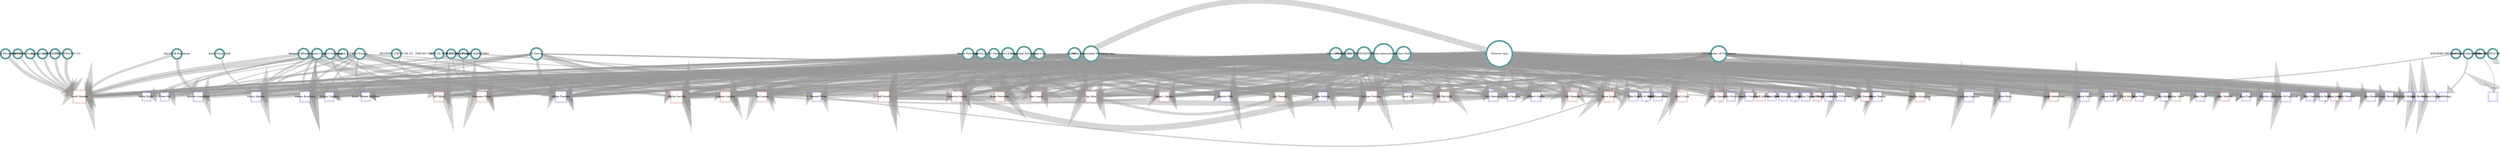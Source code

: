digraph G {
	graph [outputorder=edgesfirst, truecolor=true, size="1000,1000!", dpi=96, bgcolor="#FFFFFF", splines=curved, epsilon="0.0", layoutEngine=neato, fontsize=90, fontcolor=blue, start=self];
	node [label="\N", style="setlinewidth(10), filled", fontsize=15, fixedsize=1, imagescale=true, regular=true];
	graph [bb="0,0,1910.3,1910.3"];
	39038 [label="WESTERN OIL FIELD SUPPLY CO", width="0.77778", href=a, transaction_id=f875238413dbb40fc24ac0cce78f5064, company_id=39038, company_name="WESTERN OIL FIELD SUPPLY CO", amount="125.00", recipient_ext_id=142250, industry="Oilfield Service, Equipment & Exploration", image="../www/com_images/cunknown_oil_co.png", sitecode=oil, contributor_type=I, id=39038, total_dollars="125.00", type=donors, value="125.00", dir="/home/dameat/public_html/state_dem/njq/NodeViz", color=cadetblue, shape=circle, fillcolor="#ffffff", tooltip="WESTERN OIL FIELD SUPPLY CO (Gave $125)", label_zoom_level=8, click="this.selectNode('39038'); this.panToNode('39038');", area="0.5", target=39038, pos="534.97,29.5", height="0.79167"];
	4638 [label="Ramos Oil", width="0.77778", href=a, transaction_id="4b2afb7c940e56e6f05d4044947250e4", company_id=4638, company_name="Ramos Oil", amount="150.00", recipient_ext_id=28349, industry="Oil & Gas", image="../www/com_images/cunknown_oil_co.png", sitecode=oil, contributor_type=C, id=4638, total_dollars="150.00", type=donors, value="150.00", dir="/home/dameat/public_html/state_dem/njq/NodeViz", color=cadetblue, shape=circle, fillcolor="#ffffff", tooltip="Ramos Oil (Gave $150)", label_zoom_level=8, click="this.selectNode('4638'); this.panToNode('4638');", area="0.50033311648402", target=4638, pos="1470.5,1470.5", height="0.79167"];
	142082 [label="Richard Pan", width="0.69444", href=a, image="../www/can_images/142082.jpg", id=142082, total_dollars=250, type=candidates, value=250, color="#3333cc33", shape=square, fillcolor="#ffffff", tooltip="Richard Pan (Received $250)", label_zoom_level=6, click="this.selectNode('142082'); this.panToNode('142082');", area="0.5016655824201", target=142082, state=CA, term=2010, district="CA-5", party=D, candidate_name="Richard Pan", pos="779.32,1449.4", height="0.70833"];
	39042 [label="WESTERN STATES OIL CO", width="0.80556", href=a, transaction_id=be903cebe4747b3c7e8ab2002f6c7b03, company_id=39042, company_name="WESTERN STATES OIL CO", amount="350.00", recipient_ext_id=9047, industry="Oil & Gas", image="../www/com_images/cunknown_oil_co.png", sitecode=oil, contributor_type=C, id=39042, total_dollars="350.00", type=donors, value="350.00", dir="/home/dameat/public_html/state_dem/njq/NodeViz", color=cadetblue, shape=circle, fillcolor="#ffffff", tooltip="WESTERN STATES OIL CO (Gave $350)", label_zoom_level=8, click="this.selectNode('39042'); this.panToNode('39042');", area="0.50299804835618", target=39042, pos="1225.3,1377.4", height="0.80556"];
	39040 [label="WESTERN PROPANE GAS ASSOCIATION", width="0.80556", href=a, transaction_id="42d646cd298cd4c2c0f5e2f8333a1de9", company_id=39040, company_name="WESTERN PROPANE GAS ASSOCIATION", amount="1000.00", recipient_ext_id=142253, industry="Lpg/Liquid Propane Dealers & Producers", image="../www/com_images/cunknown_oil_co.png", sitecode=oil, contributor_type=C, id=39040, total_dollars="1000.00", type=donors, value="1000.00", dir="/home/dameat/public_html/state_dem/njq/NodeViz", color=cadetblue, shape=circle, fillcolor="#ffffff", tooltip="WESTERN PROPANE GAS ASSOCIATION (Gave $1,000)", label_zoom_level=8, click="this.selectNode('39040'); this.panToNode('39040');", area="0.51165907694069", target=39040, pos="651.77,30.96", height="0.80556"];
	14638 [label="Royal Dutch Shell", width="0.80556", href=a, transaction_id=b1a9f2cff8141894a481e75c5a37da2b, company_id=14638, company_name="Royal Dutch Shell", amount="1000.00", recipient_ext_id=9612, industry="Major (Multinational) Oil & Gas Producers", image="../www/com_images/c30.png", sitecode=oil, contributor_type=I, id=14638, total_dollars="1000.00", type=donors, value="1000.00", dir="/home/dameat/public_html/state_dem/njq/NodeViz", color=cadetblue, shape=circle, fillcolor="#ffffff", tooltip="Royal Dutch Shell (Gave $1,000)", label_zoom_level=8, click="this.selectNode('14638'); this.panToNode('14638');", area="0.51165907694069", target=14638, pos="30,1321.2", height="0.80556"];
	32722 [label="Aera Energy", width="0.80556", href=a, transaction_id=da07eeb7f6843a4e3936ec9101f8fe69, company_id=32722, company_name="Aera Energy", amount="1000.00", recipient_ext_id=142250, industry=Unknown, image="../www/com_images/cunknown_oil_co.png", sitecode=oil, contributor_type=I, id=32722, total_dollars="1000.00", type=donors, value="1000.00", dir="/home/dameat/public_html/state_dem/njq/NodeViz", color=cadetblue, shape=circle, fillcolor="#ffffff", tooltip="Aera Energy (Gave $1,000)", label_zoom_level=8, click="this.selectNode('32722'); this.panToNode('32722');", area="0.51165907694069", target=32722, pos="369.34,86.578", height="0.80556"];
	32682 [label="San Diego Gas & Electric", width="0.80556", href=a, transaction_id="958fa541d40405713c6fac2781378ee6", company_id=32682, company_name="San Diego Gas & Electric", amount="500.00", recipient_ext_id=7894, industry=Unknown, image="../www/com_images/cunknown_oil_co.png", sitecode=oil, contributor_type=I, id=32682, total_dollars=1000, type=donors, value=1000, dir="/home/dameat/public_html/state_dem/njq/NodeViz", color=cadetblue, shape=circle, fillcolor="#ffffff", tooltip="San Diego Gas & Electric (Gave $1,000)", label_zoom_level=8, click="this.selectNode('32682'); this.panToNode('32682');", area="0.51165907694069", target=32682, pos="1224.4,990.93", height="0.80556"];
	8207 [label="Julia Brownley", width="0.72222", href=a, image="../www/can_images/8207.jpg", id=8207, total_dollars=1000, type=candidates, value=1000, color="#3333cc33", shape=square, fillcolor="#ffffff", tooltip="Julia Brownley (Received $1,000)", label_zoom_level=6, click="this.selectNode('8207'); this.panToNode('8207');", area="0.51165907694069", target=8207, state=CA, term=2010, district="CA-41", party=D, candidate_name="Julia Brownley", pos="845.68,1430.3", height="0.72222"];
	142098 [label="Lius Alejo", width="0.72222", href=a, image="../www/can_images/142098.jpg", id=142098, total_dollars=1150, type=candidates, value=1150, color="#3333cc33", shape=square, fillcolor="#ffffff", tooltip="Lius Alejo (Received $1,150)", label_zoom_level=6, click="this.selectNode('142098'); this.panToNode('142098');", area="0.51365777584481", target=142098, state=CA, term=2010, district="CA-28", party=D, candidate_name="Lius Alejo", pos="648.89,1461.1", height="0.72222"];
	29851 [label="Southern California Edison", width="0.80556", href=a, transaction_id="16f02c5464de6a2dc4852a22470b75f8", company_id=29851, company_name="Southern California Edison", amount="1275.00", recipient_ext_id=142109, industry="Electric Power Utilities", image="../www/com_images/c127.png", sitecode=coal, contributor_type=I, id=29851, total_dollars="1275.00", type=donors, value="1275.00", dir="/home/dameat/public_html/state_dem/njq/NodeViz", color=cadetblue, shape=circle, fillcolor="#ffffff", tooltip="Southern California Edison (Gave $1,275)", label_zoom_level=8, click="this.selectNode('29851'); this.panToNode('29851');", area="0.51532335826491", target=29851, pos="905.89,1789.3", height="0.80556"];
	9103 [label="Jerry Hill", width="0.72222", href=a, image="../www/can_images/9103.jpg", id=9103, total_dollars=1450, type=candidates, value=1450, color="#3333cc33", shape=square, fillcolor="#ffffff", tooltip="Jerry Hill (Received $1,450)", label_zoom_level=6, click="this.selectNode('9103'); this.panToNode('9103');", area="0.51765517365305", target=9103, state=CA, term=2010, district="CA-19", party=D, candidate_name="Jerry Hill", pos="1249,887.79", height="0.72222"];
	38179 [label="NAFTEX OPERATING CO", width="0.80556", href=a, transaction_id="7ecf965424d68b0a476079a38211d76e", company_id=38179, company_name="NAFTEX OPERATING CO", amount="1500.00", recipient_ext_id=142248, industry="Oil & Gas", image="../www/com_images/cunknown_oil_co.png", sitecode=oil, contributor_type=C, id=38179, total_dollars="1500.00", type=donors, value="1500.00", dir="/home/dameat/public_html/state_dem/njq/NodeViz", color=cadetblue, shape=circle, fillcolor="#ffffff", tooltip="NAFTEX OPERATING CO (Gave $1,500)", label_zoom_level=8, click="this.selectNode('38179'); this.panToNode('38179');", area="0.51832140662109", target=38179, pos="1274.1,396.25", height="0.80556"];
	27315 [label="Donald Wagner", width="0.72222", href=a, image="../www/can_images/27315.jpg", id=27315, total_dollars=1500, type=candidates, value=1500, color="#cc333333", shape=square, fillcolor="#ffffff", tooltip="Donald Wagner (Received $1,500)", label_zoom_level=6, click="this.selectNode('27315'); this.panToNode('27315');", area="0.51832140662109", target=27315, state=CA, term=2010, district="CA-70", party=R, candidate_name="Donald Wagner", pos="714.22,1458.9", height="0.72222"];
	38868 [label="TNB INC DBA BUCK PETROLEUM CO", width="0.80556", href=a, transaction_id="6221f9ca0a344ad6696b15a3a52becff", company_id=38868, company_name="TNB INC DBA BUCK PETROLEUM CO", amount="1500.00", recipient_ext_id=7894, industry="Petroleum Refining & Marketing", image="../www/com_images/cunknown_oil_co.png", sitecode=oil, contributor_type=C, id=38868, total_dollars=1750, type=donors, value=1750, dir="/home/dameat/public_html/state_dem/njq/NodeViz", color=cadetblue, shape=circle, fillcolor="#ffffff", tooltip="TNB INC DBA BUCK PETROLEUM CO (Gave $1,750)", label_zoom_level=8, click="this.selectNode('38868'); this.panToNode('38868');", area="0.52165257146129", target=38868, pos="1356.3,1032.1", height="0.81944"];
	9616 [label="William W Monning", width="0.72222", href=a, image="../www/can_images/9616.jpg", id=9616, total_dollars=1800, type=candidates, value=1800, color="#3333cc33", shape=square, fillcolor="#ffffff", tooltip="William W Monning (Received $1,800)", label_zoom_level=6, click="this.selectNode('9616'); this.panToNode('9616');", area="0.52231880442933", target=9616, state=CA, term=2010, district="CA-27", party=D, candidate_name="William W Monning", pos="869.9,1290.4", height="0.72222"];
	32823 [label="BreitBurn Energy Partners", width="0.80556", href=a, transaction_id="703113b65d78f7a036d511a536df8118", company_id=32823, company_name="BreitBurn Energy Partners", amount="1950.00", recipient_ext_id=142248, industry="Oil & Gas", image="../www/com_images/cunknown_oil_co.png", sitecode=oil, contributor_type=C, id=32823, total_dollars="1950.00", type=donors, value="1950.00", dir="/home/dameat/public_html/state_dem/njq/NodeViz", color=cadetblue, shape=circle, fillcolor="#ffffff", tooltip="BreitBurn Energy Partners (Gave $1,950)", label_zoom_level=8, click="this.selectNode('32823'); this.panToNode('32823');", area="0.52431750333345", target=32823, pos="1389,632.84", height="0.81944"];
	9621 [label="Marty Block", width="0.72222", href=a, image="../www/can_images/9621.jpg", id=9621, total_dollars=2000, type=candidates, value=2000, color="#3333cc33", shape=square, fillcolor="#ffffff", tooltip="Marty Block (Received $2,000)", label_zoom_level=6, click="this.selectNode('9621'); this.panToNode('9621');", area="0.52498373630149", target=9621, state=CA, term=2010, district="CA-78", party=D, candidate_name="Marty Block", pos="308.49,445.17", height="0.72222"];
	142295 [label="Brian Jones", width="0.72222", href=a, image="../www/can_images/142295.jpg", id=142295, total_dollars=2000, type=candidates, value=2000, color="#cc333333", shape=square, fillcolor="#ffffff", tooltip="Brian Jones (Received $2,000)", label_zoom_level=6, click="this.selectNode('142295'); this.panToNode('142295');", area="0.52498373630149", target=142295, state=CA, term=2010, district="CA-77", party=R, candidate_name="Brian Jones", pos="169.29,650.51", height="0.72222"];
	38177 [label="N/A", width="0.80556", href=a, transaction_id=ba410991082765a2f64cdcb1a92e44b7, company_id=38177, company_name="N/A", amount="2000.00", recipient_ext_id=9620, industry="Gasoline Service Stations", image="../www/com_images/cunknown_oil_co.png", sitecode=oil, contributor_type=C, id=38177, total_dollars="2000.00", type=donors, value="2000.00", dir="/home/dameat/public_html/state_dem/njq/NodeViz", color=cadetblue, shape=circle, fillcolor="#ffffff", tooltip="N/A (Gave $2,000)", label_zoom_level=8, click="this.selectNode('38177'); this.panToNode('38177');", area="0.52498373630149", target=38177, pos="1403,933.34", height="0.81944"];
	8208 [label="Mike Feuer", width="0.72222", href=a, image="../www/can_images/8208.jpg", id=8208, total_dollars=2100, type=candidates, value=2100, color="#3333cc33", shape=square, fillcolor="#ffffff", tooltip="Mike Feuer (Received $2,100)", label_zoom_level=6, click="this.selectNode('8208'); this.panToNode('8208');", area="0.52631620223757", target=8208, state=CA, term=2010, district="CA-42", party=D, candidate_name="Mike Feuer", pos="288.17,1110", height="0.72222"];
	3069 [label="Macpherson Oil Co", width="0.80556", href=a, transaction_id=df4ee66b181a34e5f4a920cf331c8fe3, company_id=3069, company_name="Macpherson Oil Co", amount="2500.00", recipient_ext_id=142248, industry="Oil & Gas", image="../www/com_images/cunknown_oil_co.png", sitecode=oil, contributor_type=C, id=3069, total_dollars="2500.00", type=donors, value="2500.00", dir="/home/dameat/public_html/state_dem/njq/NodeViz", color=cadetblue, shape=circle, fillcolor="#ffffff", tooltip="Macpherson Oil Co (Gave $2,500)", label_zoom_level=8, click="this.selectNode('3069'); this.panToNode('3069');", area="0.53164606598189", target=3069, pos="1322,471.84", height="0.81944"];
	142144 [label="Toni Atkins", width="0.72222", href=a, image="../www/can_images/142144.jpg", id=142144, total_dollars=2500, type=candidates, value=2500, color="#3333cc33", shape=square, fillcolor="#ffffff", tooltip="Toni Atkins (Received $2,500)", label_zoom_level=6, click="this.selectNode('142144'); this.panToNode('142144');", area="0.53164606598189", target=142144, state=CA, term=2010, district="CA-76", party=D, candidate_name="Toni Atkins", pos="832.67,238.39", height="0.72222"];
	142112 [label="Mike Gatto", width="0.72222", href=a, image="../www/can_images/142112.jpg", id=142112, total_dollars=2500, type=candidates, value=2500, color="#3333cc33", shape=square, fillcolor="#ffffff", tooltip="Mike Gatto (Received $2,500)", label_zoom_level=6, click="this.selectNode('142112'); this.panToNode('142112');", area="0.53164606598189", target=142112, state=CA, term=2010, district="CA-43", party=D, candidate_name="Mike Gatto", pos="953.1,1130.5", height="0.72222"];
	142109 [label="Das Williams", width="0.72222", href=a, image="../www/can_images/142109.jpg", id=142109, total_dollars=2775, type=candidates, value=2775, color="#3333cc33", shape=square, fillcolor="#ffffff", tooltip="Das Williams (Received $2,775)", label_zoom_level=6, click="this.selectNode('142109'); this.panToNode('142109');", area="0.5353103473061", target=142109, state=CA, term=2010, district="CA-35", party=D, candidate_name="Das Williams", pos="906.96,1427.2", height="0.73611"];
	38974 [label="VAQUERO ENERGY", width="0.83333", href=a, transaction_id="19159a609fb76cdfe60ae48fe416c153", company_id=38974, company_name="VAQUERO ENERGY", amount="3000.00", recipient_ext_id=142248, industry="Oil & Gas", image="../www/com_images/c38974.png", sitecode=oil, contributor_type=C, id=38974, total_dollars="3000.00", type=donors, value="3000.00", dir="/home/dameat/public_html/state_dem/njq/NodeViz", color=cadetblue, shape=circle, fillcolor="#ffffff", tooltip="VAQUERO ENERGY (Gave $3,000)", label_zoom_level=8, click="this.selectNode('38974'); this.panToNode('38974');", area="0.53830839566228", target=38974, pos="1212.6,324.79", height="0.83333"];
	39091 [label="PLAINS MARKETING", width="0.83333", href=a, transaction_id="43d836d20ddb655b8d1dffab778b4a03", company_id=39091, company_name="PLAINS MARKETING", amount="2000.00", recipient_ext_id=9043, industry=Unknown, image="../www/com_images/c39091.png", sitecode=oil, contributor_type=C, id=39091, total_dollars=3000, type=donors, value=3000, dir="/home/dameat/public_html/state_dem/njq/NodeViz", color=cadetblue, shape=circle, fillcolor="#ffffff", tooltip="PLAINS MARKETING (Gave $3,000)", label_zoom_level=8, click="this.selectNode('39091'); this.panToNode('39091');", area="0.53830839566228", target=39091, pos="1261.1,1268.7", height="0.83333"];
	142123 [label="Betsy Butler", width="0.72222", href=a, image="../www/can_images/142123.jpg", id=142123, total_dollars=3250, type=candidates, value=3250, color="#3333cc33", shape=square, fillcolor="#ffffff", tooltip="Betsy Butler (Received $3,250)", label_zoom_level=6, click="this.selectNode('142123'); this.panToNode('142123');", area="0.54163956050248", target=142123, state=CA, term=2010, district="CA-53", party=D, candidate_name="Betsy Butler", pos="463.72,1402.5", height="0.73611"];
	142097 [label="Nora Campos", width="0.72222", href=a, image="../www/can_images/142097.jpg", id=142097, total_dollars=3250, type=candidates, value=3250, color="#3333cc33", shape=square, fillcolor="#ffffff", tooltip="Nora Campos (Received $3,250)", label_zoom_level=6, click="this.selectNode('142097'); this.panToNode('142097');", area="0.54163956050248", target=142097, state=CA, term=2010, district="CA-23", party=D, candidate_name="Nora Campos", pos="370.26,449.55", height="0.73611"];
	9052 [label="Norma Torres", width="0.72222", href=a, image="../www/can_images/9052.jpg", id=9052, total_dollars=3500, type=candidates, value=3500, color="#3333cc33", shape=square, fillcolor="#ffffff", tooltip="Norma Torres (Received $3,500)", label_zoom_level=6, click="this.selectNode('9052'); this.panToNode('9052');", area="0.54497072534268", target=9052, state=CA, term=2010, district="CA-61", party=D, candidate_name="Norma Torres", pos="389.82,1162.7", height="0.73611"];
	8215 [label="Wilmer Amina Carter", width="0.72222", href=a, image="../www/can_images/8215.jpg", id=8215, total_dollars=3500, type=candidates, value=3500, color="#3333cc33", shape=square, fillcolor="#ffffff", tooltip="Wilmer Amina Carter (Received $3,500)", label_zoom_level=6, click="this.selectNode('8215'); this.panToNode('8215');", area="0.54497072534268", target=8215, state=CA, term=2010, district="CA-62", party=D, candidate_name="Wilmer Amina Carter", pos="275.21,1013.1", height="0.73611"];
	38887 [label="TRC OPERATING CO", width="0.83333", href=a, transaction_id=edd5c71a1d9e4c89041529c6d7db277b, company_id=38887, company_name="TRC OPERATING CO", amount="3500.00", recipient_ext_id=142248, industry=Unknown, image="../www/com_images/cunknown_oil_co.png", sitecode=oil, contributor_type=C, id=38887, total_dollars="3500.00", type=donors, value="3500.00", dir="/home/dameat/public_html/state_dem/njq/NodeViz", color=cadetblue, shape=circle, fillcolor="#ffffff", tooltip="TRC OPERATING CO (Gave $3,500)", label_zoom_level=8, click="this.selectNode('38887'); this.panToNode('38887');", area="0.54497072534268", target=38887, pos="1358.7,550.13", height="0.83333"];
	8216 [label="Kevin D Jeffries", width="0.72222", href=a, image="../www/can_images/8216.jpg", id=8216, total_dollars=3750, type=candidates, value=3750, color="#cc333333", shape=square, fillcolor="#ffffff", tooltip="Kevin D Jeffries (Received $3,750)", label_zoom_level=6, click="this.selectNode('8216'); this.panToNode('8216');", area="0.54830189018288", target=8216, state=CA, term=2010, district="CA-66", party=R, candidate_name="Kevin D Jeffries", pos="594.94,1215.7", height="0.73611"];
	9617 [label="Bob Blumenfield", width="0.72222", href=a, image="../www/can_images/9617.jpg", id=9617, total_dollars=3800, type=candidates, value=3800, color="#3333cc33", shape=square, fillcolor="#ffffff", tooltip="Bob Blumenfield (Received $3,800)", label_zoom_level=6, click="this.selectNode('9617'); this.panToNode('9617');", area="0.54896812315092", target=9617, state=CA, term=2010, district="CA-40", party=D, candidate_name="Bob Blumenfield", pos="444.37,1217.4", height="0.73611"];
	538 [label="Berry Petroleum", width="0.83333", href=a, transaction_id="2f9dc5a1b9b2e7942cada978d0fc9b89", company_id=538, company_name="Berry Petroleum", amount="3900.00", recipient_ext_id=142248, industry="Oil & Gas", image="../www/com_images/c538.png", sitecode=oil, contributor_type=C, id=538, total_dollars="3900.00", type=donors, value="3900.00", dir="/home/dameat/public_html/state_dem/njq/NodeViz", color=cadetblue, shape=circle, fillcolor="#ffffff", tooltip="Berry Petroleum (Gave $3,900)", label_zoom_level=8, click="this.selectNode('538'); this.panToNode('538');", area="0.550300589087", target=538, pos="1137,260.51", height="0.83333"];
	8960 [label="Anthony Portantino", width="0.72222", href=a, image="../www/can_images/8960.jpg", id=8960, total_dollars=4000, type=candidates, value=4000, color="#3333cc33", shape=square, fillcolor="#ffffff", tooltip="Anthony Portantino (Received $4,000)", label_zoom_level=6, click="this.selectNode('8960'); this.panToNode('8960');", area="0.55163305502308", target=8960, state=CA, term=2010, district="CA-44", party=D, candidate_name="Anthony Portantino", pos="524.23,1197.2", height="0.73611"];
	4395 [label="Mike Davis", width="0.75", href=a, image="../www/can_images/4395.jpg", id=4395, total_dollars=4500, type=candidates, value=4500, color="#3333cc33", shape=square, fillcolor="#ffffff", tooltip="Mike Davis (Received $4,500)", label_zoom_level=6, click="this.selectNode('4395'); this.panToNode('4395');", area="0.55829538470347", target=4395, state=CA, term=2010, district="CA-48", party=D, candidate_name="Mike Davis", pos="685.69,1150.7", height="0.75"];
	9614 [label="Paul Fong", width="0.75", href=a, image="../www/can_images/9614.jpg", id=9614, total_dollars=4600, type=candidates, value=4600, color="#3333cc33", shape=square, fillcolor="#ffffff", tooltip="Paul Fong (Received $4,600)", label_zoom_level=6, click="this.selectNode('9614'); this.panToNode('9614');", area="0.55962785063955", target=9614, state=CA, term=2010, district="CA-22", party=D, candidate_name="Paul Fong", pos="328.21,908.27", height="0.75"];
	142118 [label="Holly Mitchell", width="0.75", href=a, image="../www/can_images/142118.jpg", id=142118, total_dollars=4800, type=candidates, value=4800, color="#3333cc33", shape=square, fillcolor="#ffffff", tooltip="Holly Mitchell (Received $4,800)", label_zoom_level=6, click="this.selectNode('142118'); this.panToNode('142118');", area="0.56229278251171", target=142118, state=CA, term=2010, district="CA-47", party=D, candidate_name="Holly Mitchell", pos="290.39,840.95", height="0.75"];
	4486 [label="Plains Exploration & Production", width="0.83333", href=a, transaction_id="3cd71f5da58e03255586e3beb2e14a57", company_id=4486, company_name="Plains Exploration & Production", amount="3900.00", recipient_ext_id=142248, industry="Oil & Gas", image="../www/com_images/c27.png", sitecode=oil, contributor_type=C, id=4486, total_dollars=5000, type=donors, value=5000, dir="/home/dameat/public_html/state_dem/njq/NodeViz", color=cadetblue, shape=circle, fillcolor="#ffffff", tooltip="Plains Exploration & Production (Gave $5,000)", label_zoom_level=8, click="this.selectNode('4486'); this.panToNode('4486');", area="0.56495771438387", target=4486, pos="1336.5,739.27", height="0.84722"];
	8055 [label="Fiona Ma", width="0.75", href=a, image="../www/can_images/8055.jpg", id=8055, total_dollars=5200, type=candidates, value=5200, color="#3333cc33", shape=square, fillcolor="#ffffff", tooltip="Fiona Ma (Received $5,200)", label_zoom_level=6, click="this.selectNode('8055'); this.panToNode('8055');", area="0.56762264625603", target=8055, state=CA, term=2010, district="CA-12", party=D, candidate_name="Fiona Ma", pos="336.79,1306.1", height="0.75"];
	142292 [label="Chris Norby", width="0.75", href=a, image="../www/can_images/142292.jpg", id=142292, total_dollars=5250, type=candidates, value=5250, color="#cc333333", shape=square, fillcolor="#ffffff", tooltip="Chris Norby (Received $5,250)", label_zoom_level=6, click="this.selectNode('142292'); this.panToNode('142292');", area="0.56828887922407", target=142292, state=CA, term=2010, district="CA-72", party=R, candidate_name="Chris Norby", pos="533.3,1090.4", height="0.75"];
	7909 [label="Mike Eng", width="0.75", href=a, image="../www/can_images/7909.jpg", id=7909, total_dollars=5300, type=candidates, value=5300, color="#3333cc33", shape=square, fillcolor="#ffffff", tooltip="Mike Eng (Received $5,300)", label_zoom_level=6, click="this.selectNode('7909'); this.panToNode('7909');", area="0.56895511219211", target=7909, state=CA, term=2010, district="CA-49", party=D, candidate_name="Mike Eng", pos="942.23,1264.4", height="0.75"];
	8204 [label="Sandré Swanson", width="0.75", href=a, image="../www/can_images/8204.jpg", id=8204, total_dollars=5500, type=candidates, value=5500, color="#3333cc33", shape=square, fillcolor="#ffffff", tooltip="Sandré Swanson (Received $5,500)", label_zoom_level=6, click="this.selectNode('8204'); this.panToNode('8204');", area="0.57162004406427", target=8204, state=CA, term=2010, district="CA-16", party=D, candidate_name="Sandré Swanson", pos="351.76,765.5", height="0.75"];
	8016 [label="Warren T Furutani", width="0.75", href=a, image="../www/can_images/8016.jpg", id=8016, total_dollars=5825, type=candidates, value=5825, color="#3333cc33", shape=square, fillcolor="#ffffff", tooltip="Warren T Furutani (Received $5,825)", label_zoom_level=6, click="this.selectNode('8016'); this.panToNode('8016');", area="0.57595055835653", target=8016, state=CA, term=2010, district="CA-55", party=D, candidate_name="Warren T Furutani", pos="582.81,1456.2", height="0.76389"];
	142275 [label="Tim Donnelly", width="0.75", href=a, image="../www/can_images/142275.jpg", id=142275, total_dollars=6000, type=candidates, value=6000, color="#cc333333", shape=square, fillcolor="#ffffff", tooltip="Tim Donnelly (Received $6,000)", label_zoom_level=6, click="this.selectNode('142275'); this.panToNode('142275');", area="0.57828237374466", target=142275, state=CA, term=2010, district="CA-59", party=R, candidate_name="Tim Donnelly", pos="731.92,452.63", height="0.76389"];
	5101 [label="Signal Hill Petroleum", width="0.86111", href=a, transaction_id=c360b6ec0007853768cc3073b5aeac70, company_id=5101, company_name="Signal Hill Petroleum", amount="3500.00", recipient_ext_id=9043, industry="Petroleum Refining & Marketing", image="../www/com_images/cunknown_oil_co.png", sitecode=oil, contributor_type=C, id=5101, total_dollars=6000, type=donors, value=6000, dir="/home/dameat/public_html/state_dem/njq/NodeViz", color=cadetblue, shape=circle, fillcolor="#ffffff", tooltip="Signal Hill Petroleum (Gave $6,000)", label_zoom_level=8, click="this.selectNode('5101'); this.panToNode('5101');", area="0.57828237374466", target=5101, pos="1374.7,827.71", height="0.86111"];
	8201 [label="Jared William Huffman", width="0.75", href=a, image="../www/can_images/8201.jpg", id=8201, total_dollars=6200, type=candidates, value=6200, color="#3333cc33", shape=square, fillcolor="#ffffff", tooltip="Jared William Huffman (Received $6,200)", label_zoom_level=6, click="this.selectNode('8201'); this.panToNode('8201');", area="0.58094730561682", target=8201, state=CA, term=2010, district="CA-6", party=D, candidate_name="Jared William Huffman", pos="396.17,1055.4", height="0.76389"];
	8205 [label="Mary Hayashi", width="0.75", href=a, image="../www/can_images/8205.jpg", id=8205, total_dollars=6400, type=candidates, value=6400, color="#3333cc33", shape=square, fillcolor="#ffffff", tooltip="Mary Hayashi (Received $6,400)", label_zoom_level=6, click="this.selectNode('8205'); this.panToNode('8205');", area="0.58361223748898", target=8205, state=CA, term=2010, district="CA-18", party=D, candidate_name="Mary Hayashi", pos="295.58,564.88", height="0.76389"];
	30529 [label="Berkshire Hathaway", width="0.86111", href=a, transaction_id=a26af155e7588455fa2f264aed9ad8a9, company_id=30529, company_name="Berkshire Hathaway", amount="2500.00", recipient_ext_id=9622, industry="Gas & Electric Utilities", image="../www/com_images/c30529.png", sitecode=coal, contributor_type=C, id=30529, total_dollars=6750, type=donors, value=6750, dir="/home/dameat/public_html/state_dem/njq/NodeViz", color=cadetblue, shape=circle, fillcolor="#ffffff", tooltip="Berkshire Hathaway (Gave $6,750)", label_zoom_level=8, click="this.selectNode('30529'); this.panToNode('30529');", area="0.58827586826526", target=30529, pos="80.845,1038.9", height="0.86111"];
	28721 [label="Ricardo Lara", width="0.75", href=a, image="../www/can_images/28721.jpg", id=28721, total_dollars="6787.19", type=candidates, value="6787.19", color="#3333cc33", shape=square, fillcolor="#ffffff", tooltip="Ricardo Lara (Received $6,787)", label_zoom_level=6, click="this.selectNode('28721'); this.panToNode('28721');", area="0.58877141234689", target=28721, state=CA, term=2010, district="CA-50", party=D, candidate_name="Ricardo Lara", pos="352.61,970.58", height="0.76389"];
	9611 [label="Alyson Huber", width="0.75", href=a, image="../www/can_images/9611.jpg", id=9611, total_dollars=6850, type=candidates, value=6850, color="#3333cc33", shape=square, fillcolor="#ffffff", tooltip="Alyson Huber (Received $6,850)", label_zoom_level=6, click="this.selectNode('9611'); this.panToNode('9611');", area="0.58960833420134", target=9611, state=CA, term=2010, district="CA-10", party=D, candidate_name="Alyson Huber", pos="467.64,494.44", height="0.76389"];
	27476 [label="Mike Morrell", width="0.75", href=a, image="../www/can_images/27476.jpg", id=27476, total_dollars=6900, type=candidates, value=6900, color="#cc333333", shape=square, fillcolor="#ffffff", tooltip="Mike Morrell (Received $6,900)", label_zoom_level=6, click="this.selectNode('27476'); this.panToNode('27476');", area="0.59027456716938", target=27476, state=CA, term=2010, district="CA-63", party=R, candidate_name="Mike Morrell", pos="763.06,1141.6", height="0.76389"];
	142238 [label="Kristin Olsen", width="0.75", href=a, image="../www/can_images/142238.jpg", id=142238, total_dollars=6900, type=candidates, value=6900, color="#cc333333", shape=square, fillcolor="#ffffff", tooltip="Kristin Olsen (Received $6,900)", label_zoom_level=6, click="this.selectNode('142238'); this.panToNode('142238');", area="0.59027456716938", target=142238, state=CA, term=2010, district="CA-25", party=R, candidate_name="Kristin Olsen", pos="594.39,1118.6", height="0.76389"];
	142130 [label="Roger Hernández", width="0.75", href=a, image="../www/can_images/142130.jpg", id=142130, total_dollars=7000, type=candidates, value=7000, color="#3333cc33", shape=square, fillcolor="#ffffff", tooltip="Roger Hernández (Received $7,000)", label_zoom_level=6, click="this.selectNode('142130'); this.panToNode('142130');", area="0.59160703310546", target=142130, state=CA, term=2010, district="CA-57", party=D, candidate_name="Roger Hernández", pos="277.49,903.84", height="0.76389"];
	142146 [label="Ben Hueso", width="0.77778", href=a, image="../www/can_images/142146.jpg", id=142146, total_dollars="7291.66", type=candidates, value="7291.66", color="#3333cc33", shape=square, fillcolor="#ffffff", tooltip="Ben Hueso (Received $7,292)", label_zoom_level=6, click="this.selectNode('142146'); this.panToNode('142146');", area="0.59549330325463", target=142146, state=CA, term=2010, district="CA-79", party=D, candidate_name="Ben Hueso", pos="883.01,484.93", height="0.77778"];
	37266 [label="BENETO INC", width="0.86111", href=a, transaction_id=ddb65b1c1cf8a0651cef6022c7da9463, company_id=37266, company_name="BENETO INC", amount="7800.00", recipient_ext_id=28349, industry="Trucking Companies & Services", image="../www/com_images/c37266.png", sitecode=oil, contributor_type=I, id=37266, total_dollars="7800.00", type=donors, value="7800.00", dir="/home/dameat/public_html/state_dem/njq/NodeViz", color=cadetblue, shape=circle, fillcolor="#ffffff", tooltip="BENETO INC (Gave $7,800)", label_zoom_level=8, click="this.selectNode('37266'); this.panToNode('37266');", area="0.60226676059409", target=37266, pos="1877.8,1877.8", height="0.875"];
	9613 [label="Joan Buchanan", width="0.77778", href=a, image="../www/can_images/9613.jpg", id=9613, total_dollars=7900, type=candidates, value=7900, color="#3333cc33", shape=square, fillcolor="#ffffff", tooltip="Joan Buchanan (Received $7,900)", label_zoom_level=6, click="this.selectNode('9613'); this.panToNode('9613');", area="0.60359922653017", target=9613, state=CA, term=2010, district="CA-15", party=D, candidate_name="Joan Buchanan", pos="199.26,582.35", height="0.77778"];
	28349 [label="Roger Dickinson", width="0.77778", href=a, image="../www/can_images/28349.jpg", id=28349, total_dollars=7950, type=candidates, value=7950, color="#3333cc33", shape=square, fillcolor="#ffffff", tooltip="Roger Dickinson (Received $7,950)", label_zoom_level=6, click="this.selectNode('28349'); this.panToNode('28349');", area="0.60426545949821", target=28349, state=CA, term=2010, district="CA-9", party=D, candidate_name="Roger Dickinson", pos="1674.1,1674.1", height="0.77778"];
	142095 [label="Richard Gordon", width="0.77778", href=a, image="../www/can_images/142095.jpg", id=142095, total_dollars=8400, type=candidates, value=8400, color="#3333cc33", shape=square, fillcolor="#ffffff", tooltip="Richard Gordon (Received $8,400)", label_zoom_level=6, click="this.selectNode('142095'); this.panToNode('142095');", area="0.61026155621057", target=142095, state=CA, term=2010, district="CA-21", party=D, candidate_name="Richard Gordon", pos="248.54,505.98", height="0.77778"];
	142244 [label="Linda Halderman", width="0.77778", href=a, image="../www/can_images/142244.jpg", id=142244, total_dollars=8400, type=candidates, value=8400, color="#cc333333", shape=square, fillcolor="#ffffff", tooltip="Linda Halderman (Received $8,400)", label_zoom_level=6, click="this.selectNode('142244'); this.panToNode('142244');", area="0.61026155621057", target=142244, state=CA, term=2010, district="CA-29", party=R, candidate_name="Linda Halderman", pos="808.79,1038.1", height="0.77778"];
	4957 [label="SC Fuels", width="0.88889", href=a, transaction_id="65b924dd3107e41215e0bc4b26d3060b", company_id=4957, company_name="SC Fuels", amount="7800.00", recipient_ext_id=8217, industry="Oil & Gas", image="../www/com_images/c4957.png", sitecode=oil, contributor_type=I, id=4957, total_dollars=8550, type=donors, value=8550, dir="/home/dameat/public_html/state_dem/njq/NodeViz", color=cadetblue, shape=circle, fillcolor="#ffffff", tooltip="SC Fuels (Gave $8,550)", label_zoom_level=8, click="this.selectNode('4957'); this.panToNode('4957');", area="0.61226025511469", target=4957, pos="1319.8,1140.6", height="0.88889"];
	3246 [label="Wesley Chesbro", width="0.77778", href=a, image="../www/can_images/3246.jpg", id=3246, total_dollars=8750, type=candidates, value=8750, color="#3333cc33", shape=square, fillcolor="#ffffff", tooltip="Wesley Chesbro (Received $8,750)", label_zoom_level=6, click="this.selectNode('3246'); this.panToNode('3246');", area="0.61492518698685", target=3246, state=CA, term=2010, district="CA-1", party=D, candidate_name="Wesley Chesbro", pos="405.86,1101.9", height="0.77778"];
	5769 [label="Venoco Inc", width="0.88889", href=a, transaction_id=b5a4b9be91be567bcae12b5eac217122, company_id=5769, company_name="Venoco Inc", amount="2500.00", recipient_ext_id=9039, industry="Oil & Gas", image="../www/com_images/c25.png", sitecode=oil, contributor_type=C, id=5769, total_dollars=9000, type=donors, value=9000, dir="/home/dameat/public_html/state_dem/njq/NodeViz", color=cadetblue, shape=circle, fillcolor="#ffffff", tooltip="Venoco Inc (Gave $9,000)", label_zoom_level=8, click="this.selectNode('5769'); this.panToNode('5769');", area="0.61825635182705", target=5769, pos="723.41,272.64", height="0.88889"];
	142287 [label="Allan Mansoor", width="0.77778", href=a, image="../www/can_images/142287.jpg", id=142287, total_dollars=9900, type=candidates, value=9900, color="#cc333333", shape=square, fillcolor="#ffffff", tooltip="Allan Mansoor (Received $9,900)", label_zoom_level=6, click="this.selectNode('142287'); this.panToNode('142287');", area="0.63024854525176", target=142287, state=CA, term=2010, district="CA-68", party=R, candidate_name="Allan Mansoor", pos="470.55,860.25", height="0.79167"];
	9622 [label="V. Manuel Pérez", width="0.77778", href=a, image="../www/can_images/9622.jpg", id=9622, total_dollars=10250, type=candidates, value=10250, color="#3333cc33", shape=square, fillcolor="#ffffff", tooltip="V. Manuel Pérez (Received $10,250)", label_zoom_level=6, click="this.selectNode('9622'); this.panToNode('9622');", area="0.63491217602804", target=9622, state=CA, term=2010, district="CA-80", party=D, candidate_name="V. Manuel Pérez", pos="321.94,690.44", height="0.79167"];
	5946 [label="Western Oilfields Supply", width="0.91667", href=a, transaction_id="186abf43f75f37e9b1e0ce062afab695", company_id=5946, company_name="Western Oilfields Supply", amount="7800.00", recipient_ext_id=142250, industry="Oilfield Service, Equipment & Exploration", image="../www/com_images/c5946.png", sitecode=oil, contributor_type=I, id=5946, total_dollars=11700, type=donors, value=11700, dir="/home/dameat/public_html/state_dem/njq/NodeViz", color=cadetblue, shape=circle, fillcolor="#ffffff", tooltip="Western Oilfields Supply (Gave $11,700)", label_zoom_level=8, click="this.selectNode('5946'); this.panToNode('5946');", area="0.65423293210119", target=5946, pos="989.53,208.4", height="0.91667"];
	32623 [label="Calpine Corp", width="0.91667", href=a, transaction_id=f59f2fb886b45138892bbe127aab2aae, company_id=32623, company_name="Calpine Corp", amount="3500.00", recipient_ext_id=9039, industry="Independent Power Generation & Cogeneration", image="../www/com_images/c223.png", sitecode=oil, contributor_type=C, id=32623, total_dollars="11857.54", type=donors, value="11857.54", dir="/home/dameat/public_html/state_dem/njq/NodeViz", color=cadetblue, shape=circle, fillcolor="#ffffff", tooltip="Calpine Corp (Gave $11,858)", label_zoom_level=8, click="this.selectNode('32623'); this.panToNode('32623');", area="0.65633209893689", target=32623, pos="83.751,969.81", height="0.91667"];
	142104 [label="Henry Perea", width="0.80556", href=a, image="../www/can_images/142104.jpg", id=142104, total_dollars="11929.4", type=candidates, value="11929.4", color="#3333cc33", shape=square, fillcolor="#ffffff", tooltip="Henry Perea (Received $11,929)", label_zoom_level=6, click="this.selectNode('142104'); this.panToNode('142104');", area="0.65728960895856", target=142104, state=CA, term=2010, district="CA-31", party=D, candidate_name="Henry Perea", pos="588.42,468.3", height="0.80556"];
	29834 [label="NRG Energy", width="0.91667", href=a, transaction_id="9aeece322acea108562ae552587fa63d", company_id=29834, company_name="NRG Energy", amount="2250.00", recipient_ext_id=7894, industry="Independent Power Generation & Cogeneration", image="../www/com_images/c152.png", sitecode=coal, contributor_type=I, id=29834, total_dollars=12750, type=donors, value=12750, dir="/home/dameat/public_html/state_dem/njq/NodeViz", color=cadetblue, shape=circle, fillcolor="#ffffff", tooltip="NRG Energy (Gave $12,750)", label_zoom_level=8, click="this.selectNode('29834'); this.panToNode('29834');", area="0.66822382443002", target=29834, pos="700.22,1273.3", height="0.91667"];
	20 [label="Gilbert Cedillo", width="0.80556", href=a, image="../www/can_images/20.jpg", id=20, total_dollars=13550, type=candidates, value=13550, color="#3333cc33", shape=square, fillcolor="#ffffff", tooltip="Gilbert Cedillo (Received $13,550)", label_zoom_level=6, click="this.selectNode('20'); this.panToNode('20');", area="0.67888355191866", target=20, state=CA, term=2010, district="CA-45", party=D, candidate_name="Gilbert Cedillo", pos="380.85,812.6", height="0.81944"];
	7810 [label="Tony Mendoza", width="0.80556", href=a, image="../www/can_images/7810.jpg", id=7810, total_dollars=13650, type=candidates, value=13650, color="#3333cc33", shape=square, fillcolor="#ffffff", tooltip="Tony Mendoza (Received $13,650)", label_zoom_level=6, click="this.selectNode('7810'); this.panToNode('7810');", area="0.68021601785474", target=7810, state=CA, term=2010, district="CA-56", party=D, candidate_name="Tony Mendoza", pos="890.97,1050.3", height="0.81944"];
	142091 [label="Susan Bonilla", width="0.80556", href=a, image="../www/can_images/142091.jpg", id=142091, total_dollars="13735.88", type=candidates, value="13735.88", color="#3333cc33", shape=square, fillcolor="#ffffff", tooltip="Susan Bonilla (Received $13,736)", label_zoom_level=6, click="this.selectNode('142091'); this.panToNode('142091');", area="0.68136033960064", target=142091, state=CA, term=2010, district="CA-11", party=D, candidate_name="Susan Bonilla", pos="544.41,390.21", height="0.81944"];
	8022 [label="Jose Solorio", width="0.80556", href=a, image="../www/can_images/8022.jpg", id=8022, total_dollars=13750, type=candidates, value=13750, color="#3333cc33", shape=square, fillcolor="#ffffff", tooltip="Jose Solorio (Received $13,750)", label_zoom_level=6, click="this.selectNode('8022'); this.panToNode('8022');", area="0.68154848379082", target=8022, state=CA, term=2010, district="CA-69", party=D, candidate_name="Jose Solorio", pos="556.84,639.1", height="0.81944"];
	9043 [label="Bonnie Lowenthal", width="0.83333", href=a, image="../www/can_images/9043.jpg", id=9043, total_dollars=14000, type=candidates, value=14000, color="#3333cc33", shape=square, fillcolor="#ffffff", tooltip="Bonnie Lowenthal (Received $14,000)", label_zoom_level=6, click="this.selectNode('9043'); this.panToNode('9043');", area="0.68487964863102", target=9043, state=CA, term=2010, district="CA-54", party=D, candidate_name="Bonnie Lowenthal", pos="1045.4,1059.5", height="0.83333"];
	9045 [label="Curt Hagman", width="0.83333", href=a, image="../www/can_images/9045.jpg", id=9045, total_dollars=14400, type=candidates, value=14400, color="#cc333333", shape=square, fillcolor="#ffffff", tooltip="Curt Hagman (Received $14,400)", label_zoom_level=6, click="this.selectNode('9045'); this.panToNode('9045');", area="0.69020951237533", target=9045, state=CA, term=2010, district="CA-60", party=R, candidate_name="Curt Hagman", pos="928.23,950.84", height="0.83333"];
	142253 [label="Katcho Achadjian", width="0.83333", href=a, image="../www/can_images/142253.jpg", id=142253, total_dollars=14710, type=candidates, value=14710, color="#cc333333", shape=square, fillcolor="#ffffff", tooltip="Katcho Achadjian (Received $14,710)", label_zoom_level=6, click="this.selectNode('142253'); this.panToNode('142253');", area="0.69434015677718", target=142253, state=CA, term=2010, district="CA-33", party=R, candidate_name="Katcho Achadjian", pos="683.5,434.85", height="0.83333"];
	9618 [label="John Pérez", width="0.83333", href=a, image="../www/can_images/9618.jpg", id=9618, total_dollars=16050, type=candidates, value=16050, color="#3333cc33", shape=square, fillcolor="#ffffff", tooltip="John Pérez (Received $16,050)", label_zoom_level=6, click="this.selectNode('9618'); this.panToNode('9618');", area="0.71219520032064", target=9618, state=CA, term=2010, district="CA-46", party=D, candidate_name="John Pérez", pos="496.33,659.78", height="0.84722"];
	9610 [label="Jim Nielsen", width="0.83333", href=a, image="../www/can_images/9610.jpg", id=9610, total_dollars=16900, type=candidates, value=16900, color="#cc333333", shape=square, fillcolor="#ffffff", tooltip="Jim Nielsen (Received $16,900)", label_zoom_level=6, click="this.selectNode('9610'); this.panToNode('9610');", area="0.72352116077732", target=9610, state=CA, term=2010, district="CA-2", party=R, candidate_name="Jim Nielsen", pos="668.32,691.77", height="0.84722"];
	5460 [label="Tesoro Petroleum", width="0.94444", href=a, transaction_id=f273f0469febb70308ea6b193270d07f, company_id=5460, company_name="Tesoro Petroleum", amount="5000.00", recipient_ext_id=142091, industry="Petroleum Refining & Marketing", image="../www/com_images/c185.png", sitecode=oil, contributor_type=C, id=5460, total_dollars=17000, type=donors, value=17000, dir="/home/dameat/public_html/state_dem/njq/NodeViz", color=cadetblue, shape=circle, fillcolor="#ffffff", tooltip="Tesoro Petroleum (Gave $17,000)", label_zoom_level=8, click="this.selectNode('5460'); this.panToNode('5460');", area="0.7248536267134", target=5460, pos="1002.5,462.15", height="0.95833"];
	370 [label="Charles M Calderon", width="0.83333", href=a, image="../www/can_images/370.jpg", id=370, total_dollars=17050, type=candidates, value=17050, color="#3333cc33", shape=square, fillcolor="#ffffff", tooltip="Charles M Calderon (Received $17,050)", label_zoom_level=6, click="this.selectNode('370'); this.panToNode('370');", area="0.72551985968144", target=370, state=CA, term=2010, district="CA-58", party=D, candidate_name="Charles M Calderon", pos="488.55,931.31", height="0.84722"];
	9615 [label="Bill Berryhill", width="0.86111", href=a, image="../www/can_images/9615.jpg", id=9615, total_dollars=17950, type=candidates, value=17950, color="#cc333333", shape=square, fillcolor="#ffffff", tooltip="Bill Berryhill (Received $17,950)", label_zoom_level=6, click="this.selectNode('9615'); this.panToNode('9615');", area="0.73751205310615", target=9615, state=CA, term=2010, district="CA-26", party=R, candidate_name="Bill Berryhill", pos="878.41,811.35", height="0.86111"];
	8008 [label="Paul J Cook", width="0.86111", href=a, image="../www/can_images/8008.png", id=8008, total_dollars=18700, type=candidates, value=18700, color="#cc333333", shape=square, fillcolor="#ffffff", tooltip="Paul J Cook (Received $18,700)", label_zoom_level=6, click="this.selectNode('8008'); this.panToNode('8008');", area="0.74750554762675", target=8008, state=CA, term=2010, district="CA-65", party=R, candidate_name="Paul J Cook", pos="658.74,945.44", height="0.86111"];
	7941 [label="Cathleen Galgiani", width="0.86111", href=a, image="../www/can_images/7941.jpg", id=7941, total_dollars=18800, type=candidates, value=18800, color="#3333cc33", shape=square, fillcolor="#ffffff", tooltip="Cathleen Galgiani (Received $18,800)", label_zoom_level=6, click="this.selectNode('7941'); this.panToNode('7941');", area="0.74883801356283", target=7941, state=CA, term=2010, district="CA-17", party=D, candidate_name="Cathleen Galgiani", pos="767.38,996.31", height="0.86111"];
	9047 [label="Jeff Miller", width="0.86111", href=a, image="../www/can_images/9047.jpg", id=9047, total_dollars=18900, type=candidates, value=18900, color="#cc333333", shape=square, fillcolor="#ffffff", tooltip="Jeff Miller (Received $18,900)", label_zoom_level=6, click="this.selectNode('9047'); this.panToNode('9047');", area="0.75017047949891", target=9047, state=CA, term=2010, district="CA-71", party=R, candidate_name="Jeff Miller", pos="1008.2,986.69", height="0.86111"];
	9612 [label="Nancy Skinner", width="0.86111", href=a, image="../www/can_images/9612.jpg", id=9612, total_dollars="19769.3", type=candidates, value="19769.3", color="#3333cc33", shape=square, fillcolor="#ffffff", tooltip="Nancy Skinner (Received $19,769)", label_zoom_level=6, click="this.selectNode('9612'); this.panToNode('9612');", area="0.76175360588125", target=9612, state=CA, term=2010, district="CA-14", party=D, candidate_name="Nancy Skinner", pos="345.67,1073.7", height="0.875"];
	9048 [label="Diane L Harkey", width="0.86111", href=a, image="../www/can_images/9048.jpg", id=9048, total_dollars=19900, type=candidates, value=19900, color="#cc333333", shape=square, fillcolor="#ffffff", tooltip="Diane L Harkey (Received $19,900)", label_zoom_level=6, click="this.selectNode('9048'); this.panToNode('9048');", area="0.7634951388597", target=9048, state=CA, term=2010, district="CA-73", party=R, candidate_name="Diane L Harkey", pos="852.36,913.55", height="0.875"];
	8200 [label="Ted Gaines", width="0.86111", href=a, image="../www/can_images/8200.jpg", id=8200, total_dollars=19950, type=candidates, value=19950, color="#cc333333", shape=square, fillcolor="#ffffff", tooltip="Ted Gaines (Received $19,950)", label_zoom_level=6, click="this.selectNode('8200'); this.panToNode('8200');", area="0.76416137182774", target=8200, state=CA, term=2010, district="CA-4", party=R, candidate_name="Ted Gaines", pos="568.85,537.33", height="0.875"];
	9619 [label="Brian Nestande", width="0.86111", href=a, image="../www/can_images/9619.jpg", id=9619, total_dollars=20150, type=candidates, value=20150, color="#cc333333", shape=square, fillcolor="#ffffff", tooltip="Brian Nestande (Received $20,150)", label_zoom_level=6, click="this.selectNode('9619'); this.panToNode('9619');", area="0.7668263036999", target=9619, state=CA, term=2010, district="CA-64", party=R, candidate_name="Brian Nestande", pos="807.37,819.74", height="0.875"];
	142250 [label="Shannon Grove", width="0.88889", href=a, image="../www/can_images/142250.jpg", id=142250, total_dollars=22175, type=candidates, value=22175, color="#cc333333", shape=square, fillcolor="#ffffff", tooltip="Shannon Grove (Received $22,175)", label_zoom_level=6, click="this.selectNode('142250'); this.panToNode('142250');", area="0.79380873890551", target=142250, state=CA, term=2010, district="CA-32", party=R, candidate_name="Shannon Grove", pos="657.2,388.98", height="0.88889"];
	9104 [label="Connie Conway", width="0.88889", href=a, image="../www/can_images/9104.jpg", id=9104, total_dollars=22175, type=candidates, value=22175, color="#cc333333", shape=square, fillcolor="#ffffff", tooltip="Connie Conway (Received $22,175)", label_zoom_level=6, click="this.selectNode('9104'); this.panToNode('9104');", area="0.79380873890551", target=9104, state=CA, term=2010, district="CA-34", party=R, candidate_name="Connie Conway", pos="876.01,985.68", height="0.88889"];
	28638 [label="Steven Bradford", width="0.88889", href=a, image="../www/can_images/28638.jpg", id=28638, total_dollars="22275.82", type=candidates, value="22275.82", color="#3333cc33", shape=square, fillcolor="#ffffff", tooltip="Steven Bradford (Received $22,276)", label_zoom_level=6, click="this.selectNode('28638'); this.panToNode('28638');", area="0.79515213106226", target=28638, state=CA, term=2010, district="CA-51", party=D, candidate_name="Steven Bradford", pos="531.15,991.38", height="0.88889"];
	14648 [label="NV Energy", width=1, href=a, transaction_id="702ea23a434718344ade409940e58bd8", company_id=14648, company_name="NV Energy", amount="6300.00", recipient_ext_id=8200, industry="Gas & Electric Utilities", image="../www/com_images/c14648.png", sitecode=coal, contributor_type=C, id=14648, total_dollars=22500, type=donors, value=22500, dir="/home/dameat/public_html/state_dem/njq/NodeViz", color=cadetblue, shape=circle, fillcolor="#ffffff", tooltip="NV Energy (Gave $22,500)", label_zoom_level=8, click="this.selectNode('14648'); this.panToNode('14648');", area="0.79813925319777", target=14648, pos="147.07,815.2", height="1.0139"];
	9050 [label="Steve Knight", width="0.88889", href=a, image="../www/can_images/9050.jpg", id=9050, total_dollars=22550, type=candidates, value=22550, color="#cc333333", shape=square, fillcolor="#ffffff", tooltip="Steve Knight (Received $22,550)", label_zoom_level=6, click="this.selectNode('9050'); this.panToNode('9050');", area="0.79880548616581", target=9050, state=CA, term=2010, district="CA-36", party=R, candidate_name="Steve Knight", pos="509.43,747.42", height="0.88889"];
	9106 [label="Dan Logue", width="0.88889", href=a, image="../www/can_images/9106.jpg", id=9106, total_dollars=24150, type=candidates, value=24150, color="#cc333333", shape=square, fillcolor="#ffffff", tooltip="Dan Logue (Received $24,150)", label_zoom_level=6, click="this.selectNode('9106'); this.panToNode('9106');", area="0.82012494114308", target=9106, state=CA, term=2010, district="CA-3", party=R, candidate_name="Dan Logue", pos="775.74,473.85", height="0.90278"];
	9046 [label="Isadore Hall", width="0.91667", href=a, image="../www/can_images/9046.jpg", id=9046, total_dollars=25750, type=candidates, value=25750, color="#3333cc33", shape=square, fillcolor="#ffffff", tooltip="Isadore Hall (Received $25,750)", label_zoom_level=6, click="this.selectNode('9046'); this.panToNode('9046');", area="0.84144439612035", target=9046, state=CA, term=2010, district="CA-52", party=D, candidate_name="Isadore Hall", pos="786,739.04", height="0.91667"];
	5727 [label="Valero Energy", width="1.0278", href=a, transaction_id="73d6858d3febe7d31a655ce943b7a142", company_id=5727, company_name="Valero Energy", amount="4000.00", recipient_ext_id=9620, industry="Petroleum Refining & Marketing", image="../www/com_images/c47.png", sitecode=oil, contributor_type=C, id=5727, total_dollars=26000, type=donors, value=26000, dir="/home/dameat/public_html/state_dem/njq/NodeViz", color=cadetblue, shape=circle, fillcolor="#ffffff", tooltip="Valero Energy (Gave $26,000)", label_zoom_level=8, click="this.selectNode('5727'); this.panToNode('5727');", area="0.84477556096054", target=5727, pos="995.46,537.51", height="1.0417"];
	671 [label=BP, width="1.0278", href=a, transaction_id=a6e94e2fa0f5bd49118c7e9425daf02b, company_id=671, company_name=BP, amount="2000.00", recipient_ext_id=7894, industry="Major (Multinational) Oil & Gas Producers", image="../www/com_images/c671.png", sitecode=oil, contributor_type=C, id=671, total_dollars=26500, type=donors, value=26500, dir="/home/dameat/public_html/state_dem/njq/NodeViz", color=cadetblue, shape=circle, fillcolor="#ffffff", tooltip="BP (Gave $26,500)", label_zoom_level=8, click="this.selectNode('671'); this.panToNode('671');", area="0.85143789064094", target=671, pos="640.86,849.92", height="1.0417"];
	8073 [label="Cameron Smyth", width="0.91667", href=a, image="../www/can_images/8073.jpg", id=8073, total_dollars=28550, type=candidates, value=28550, color="#cc333333", shape=square, fillcolor="#ffffff", tooltip="Cameron Smyth (Received $28,550)", label_zoom_level=6, click="this.selectNode('8073'); this.panToNode('8073');", area="0.87875344233057", target=8073, state=CA, term=2010, district="CA-38", party=R, candidate_name="Cameron Smyth", pos="637.77,639.15", height="0.93056"];
	1137 [label=ConocoPhillips, width="1.0556", href=a, transaction_id="86fa0014e18ef48d7c6649946f57b6d4", company_id=1137, company_name=ConocoPhillips, amount="4000.00", recipient_ext_id=9046, industry="Major (Multinational) Oil & Gas Producers", image="../www/com_images/c92.png", sitecode=oil, contributor_type=C, id=1137, total_dollars=28700, type=donors, value=28700, dir="/home/dameat/public_html/state_dem/njq/NodeViz", color=cadetblue, shape=circle, fillcolor="#ffffff", tooltip="ConocoPhillips (Gave $28,700)", label_zoom_level=8, click="this.selectNode('1137'); this.panToNode('1137');", area="0.88075214123469", target=1137, pos="829.4,552.79", height="1.0556"];
	9039 [label="Felipe Fuentes", width="0.94444", href=a, image="../www/can_images/9039.jpg", id=9039, total_dollars=32150, type=candidates, value=32150, color="#3333cc33", shape=square, fillcolor="#ffffff", tooltip="Felipe Fuentes (Received $32,150)", label_zoom_level=6, click="this.selectNode('9039'); this.panToNode('9039');", area="0.92672221602943", target=9039, state=CA, term=2010, district="CA-39", party=D, candidate_name="Felipe Fuentes", pos="556.52,741.24", height="0.95833"];
	8217 [label="Jim Silva", width="0.94444", href=a, image="../www/can_images/8217.jpg", id=8217, total_dollars=32400, type=candidates, value=32400, color="#cc333333", shape=square, fillcolor="#ffffff", tooltip="Jim Silva (Received $32,400)", label_zoom_level=6, click="this.selectNode('8217'); this.panToNode('8217');", area="0.93005338086963", target=8217, state=CA, term=2010, district="CA-67", party=R, candidate_name="Jim Silva", pos="976.09,863.31", height="0.95833"];
	28067 [label="Jeff Gorell", width="0.97222", href=a, image="../www/can_images/28067.jpg", id=28067, total_dollars=32900, type=candidates, value=32900, color="#cc333333", shape=square, fillcolor="#ffffff", tooltip="Jeff Gorell (Received $32,900)", label_zoom_level=6, click="this.selectNode('28067'); this.panToNode('28067');", area="0.93671571055002", target=28067, state=CA, term=2010, district="CA-37", party=R, candidate_name="Jeff Gorell", pos="952.04,770.84", height="0.97222"];
	9620 [label="Nathan Fletcher", width="0.97222", href=a, image="../www/can_images/9620.png", id=9620, total_dollars=33650, type=candidates, value=33650, color="#cc333333", shape=square, fillcolor="#ffffff", tooltip="Nathan Fletcher (Received $33,650)", label_zoom_level=6, click="this.selectNode('9620'); this.panToNode('9620');", area="0.94670920507062", target=9620, state=CA, term=2010, district="CA-75", party=R, candidate_name="Nathan Fletcher", pos="980.71,816.36", height="0.97222"];
	7894 [label="Martin Garrick", width="1.0278", href=a, image="../www/can_images/7894.jpg", id=7894, total_dollars=43100, type=candidates, value=43100, color="#cc333333", shape=square, fillcolor="#ffffff", tooltip="Martin Garrick (Received $43,100)", label_zoom_level=6, click="this.selectNode('7894'); this.panToNode('7894');", area="1.0726272360301", target=7894, state=CA, term=2010, district="CA-74", party=R, candidate_name="Martin Garrick", pos="941.57,870.35", height="1.0417"];
	37368 [label="CALIFORNIA INDEPENDENT OIL MARKETERS", width="1.1667", href=a, transaction_id=aa7237b525a40b3375a6b5f3ac82aeaa, company_id=37368, company_name="CALIFORNIA INDEPENDENT OIL MARKETERS", amount="2750.00", recipient_ext_id=7894, industry="Independent Oil & Gas Producers", image="../www/com_images/c37368.png", sitecode=oil, contributor_type=C, id=37368, total_dollars=43250, type=donors, value=43250, dir="/home/dameat/public_html/state_dem/njq/NodeViz", color=cadetblue, shape=circle, fillcolor="#ffffff", tooltip="CALIFORNIA INDEPENDENT OIL MARKETERS (Gave $43,250)", label_zoom_level=8, click="this.selectNode('37368'); this.panToNode('37368');", area="1.0746259349342", target=37368, pos="734.43,861.01", height="1.1667"];
	142248 [label="David Valadao", width="1.0833", href=a, image="../www/can_images/142248.jpg", id=142248, total_dollars=52350, type=candidates, value=52350, color="#cc333333", shape=square, fillcolor="#ffffff", tooltip="David Valadao (Received $52,350)", label_zoom_level=6, click="this.selectNode('142248'); this.panToNode('142248');", area="1.1958803351175", target=142248, state=CA, term=2010, district="CA-30", party=R, candidate_name="David Valadao", pos="1027.4,665.28", height="1.0972"];
	3716 [label="Occidental Petroleum", width="1.2222", href=a, transaction_id="7fe7c13d08d71641277698f07f8a02ff", company_id=3716, company_name="Occidental Petroleum", amount="4500.00", recipient_ext_id=9620, industry="Major (Multinational) Oil & Gas Producers", image="../www/com_images/c109.png", sitecode=oil, contributor_type=C, id=3716, total_dollars=52500, type=donors, value=52500, dir="/home/dameat/public_html/state_dem/njq/NodeViz", color=cadetblue, shape=circle, fillcolor="#ffffff", tooltip="Occidental Petroleum (Gave $52,500)", label_zoom_level=8, click="this.selectNode('3716'); this.panToNode('3716');", area="1.1978790340216", target=3716, pos="971.6,632.01", height="1.2361"];
	1737 [label="Exxon Mobil", width="1.2222", href=a, transaction_id=efc00a195b18d2071eb4b1af99c54309, company_id=1737, company_name="Exxon Mobil", amount="4500.00", recipient_ext_id=7894, industry="Major (Multinational) Oil & Gas Producers", image="../www/com_images/c28.png", sitecode=oil, contributor_type=C, id=1737, total_dollars=53500, type=donors, value=53500, dir="/home/dameat/public_html/state_dem/njq/NodeViz", color=cadetblue, shape=circle, fillcolor="#ffffff", tooltip="Exxon Mobil (Gave $53,500)", label_zoom_level=8, click="this.selectNode('1737'); this.panToNode('1737');", area="1.2112036933824", target=1737, pos="820.03,666.27", height="1.2361"];
	808 [label="California Independent Petroleum Assn", width="1.3056", href=a, transaction_id="9f6d3581c5de1d3a5da06479b24a13aa", company_id=808, company_name="California Independent Petroleum Assn", amount="5900.00", recipient_ext_id=9104, industry="Petroleum Refining & Marketing", image="../www/com_images/c808.png", sitecode=oil, contributor_type=C, id=808, total_dollars=65850, type=donors, value=65850, dir="/home/dameat/public_html/state_dem/njq/NodeViz", color=cadetblue, shape=circle, fillcolor="#ffffff", tooltip="California Independent Petroleum Assn (Gave $65,850)", label_zoom_level=8, click="this.selectNode('808'); this.panToNode('808');", area="1.3757632364882", target=808, pos="878.9,625.68", height="1.3194"];
	32446 [label="US Chamber Of Commerce", width="1.3611", href=a, transaction_id="036704c356f5a5bd37d0fafe9909eecb", company_id=32446, company_name="US Chamber of Commerce", amount="6800.00", recipient_ext_id=7894, industry="Chambers Of Commerce", image="../www/com_images/c217.png", sitecode=carbon, contributor_type=C, id=32446, total_dollars="71721.06", type=donors, value="71721.06", dir="/home/dameat/public_html/state_dem/njq/NodeViz", color=cadetblue, shape=circle, fillcolor="#ffffff", tooltip="US Chamber Of Commerce (Gave $71,721)", label_zoom_level=8, click="this.selectNode('32446'); this.panToNode('32446');", area="1.453993111075", target=32446, pos="719.59,699.57", height="1.3611"];
	29814 [label="Edison International", width="1.7222", href=a, transaction_id="23ecd43ef3b630e5c6f88fa89d8b2389", company_id=29814, company_name="Edison International", amount="7800.00", recipient_ext_id=370, industry="Electric Power Utilities", image="../www/com_images/c148.png", sitecode=coal, contributor_type=C, id=29814, total_dollars="138224.77", type=donors, value="138224.77", dir="/home/dameat/public_html/state_dem/njq/NodeViz", color=cadetblue, shape=circle, fillcolor="#ffffff", tooltip="Edison International (Gave $138,225)", label_zoom_level=8, click="this.selectNode('29814'); this.panToNode('29814');", area="2.340132393054", target=29814, pos="677.79,1045.4", height="1.7222"];
	951 [label="Chevron Corp", width="2.25", href=a, transaction_id="883ed68211a9a2567b64dc2201ad4ec7", company_id=951, company_name="Chevron Corp", amount="8400.00", recipient_ext_id=142095, industry="Major (Multinational) Oil & Gas Producers", image="../www/com_images/c951.png", sitecode=oil, contributor_type=C, id=951, total_dollars="262795.88", type=donors, value="262795.88", dir="/home/dameat/public_html/state_dem/njq/NodeViz", color=cadetblue, shape=circle, fillcolor="#ffffff", tooltip="Chevron Corp (Gave $262,796)", label_zoom_level=8, click="this.selectNode('951'); this.panToNode('951');", area=4, target=951, pos="603.89,799.09", height="2.25"];
	1737 -> 142112 [len=4, style="setlinewidth(5)", labelfloat=true, arrowhead=normal, arrowsize=3, color="#99999966", fontsize=15, minlen=4, href=a, weight="0.00", toId=142112, fromId=1737, value="0.00", id="142112_1737", type=donations, tooltip="$0 from Exxon Mobil to Mike Gatto", area=5, target="142112_1737", pos="e,945.58,1104.3 832.31,709.11 856.54,793.64 910.48,981.8 937.31,1075.4"];
	4486 -> 28067 [len=4, style="setlinewidth(5.4166666666667)", labelfloat=true, arrowhead=normal, arrowsize=3, color="#99999966", fontsize=15, minlen=4, href=a, weight="100.00", toId=28067, fromId=4486, value="100.00", id="28067_4486", type=donations, tooltip="$100 from Plains Exploration & Production to Jeff Gorell", area="5.4166666666667", target="28067_4486", pos="e,987.28,767.94 1306.3,741.74 1244.4,746.83 1101.5,758.56 1017.4,765.47"];
	39038 -> 142250 [len=4, style="setlinewidth(5.5208333333333)", labelfloat=true, arrowhead=normal, arrowsize=3, color="#99999966", fontsize=15, minlen=4, href=a, weight="125.00", toId=142250, fromId=39038, value="125.00", id="142250_39038", type=donations, tooltip="$125 from WESTERN OIL FIELD SUPPLY CO to Shannon Grove", area="5.5208333333333", target="142250_39038", pos="e,646.26,356.8 544.16,56.519 563.67,113.9 609.65,249.13 636.57,328.31"];
	4638 -> 28349 [len=4, style="setlinewidth(5.625)", labelfloat=true, arrowhead=normal, arrowsize=3, color="#99999966", fontsize=15, minlen=4, href=a, weight="150.00", toId=28349, fromId=4638, value="150.00", id="28349_4638", type=donations, tooltip="$150 from Ramos Oil to Roger Dickinson", area="5.625", target="28349_4638", pos="e,1645.9,1645.9 1490.8,1490.8 1521.7,1521.7 1581.7,1581.7 1624.6,1624.6"];
	951 -> 142118 [len=4, style="setlinewidth(5.8333333333333)", labelfloat=true, arrowhead=normal, arrowsize=3, color="#99999966", fontsize=15, minlen=4, href=a, weight="200.00", toId=142118, fromId=951, value="200.00", id="142118_951", type=donations, tooltip="$200 from Chevron Corp to Holly Mitchell", area="5.8333333333333", target="142118_951", pos="e,317.65,837.31 523.57,809.82 468.58,817.16 396.99,826.71 347.72,833.29"];
	32682 -> 28638 [len=4, style="setlinewidth(6.0416666666667)", labelfloat=true, arrowhead=normal, arrowsize=3, color="#99999966", fontsize=15, minlen=4, href=a, weight="250.00", toId=28638, fromId=32682, value="250.00", id="28638_32682", type=donations, tooltip="$250 from San Diego Gas & Electric to Steven Bradford", area="6.0416666666667", target="28638_32682", pos="e,563.26,991.36 1195,990.94 1090.9,991.01 737.64,991.25 593.34,991.34"];
	38868 -> 9047 [len=4, style="setlinewidth(6.0416666666667)", labelfloat=true, arrowhead=normal, arrowsize=3, color="#99999966", fontsize=15, minlen=4, href=a, weight="250.00", toId=9047, fromId=38868, value="250.00", id="9047_38868", type=donations, tooltip="$250 from TNB INC DBA BUCK PETROLEUM CO to Jeff Miller", area="6.0416666666667", target="9047_38868", pos="e,1039.2,990.74 1327.5,1028.4 1271.1,1021 1144.9,1004.5 1069.2,994.65"];
	29814 -> 142082 [len=4, style="setlinewidth(6.0416666666667)", labelfloat=true, arrowhead=normal, arrowsize=3, color="#99999966", fontsize=15, minlen=4, href=a, weight="250.00", toId=142082, fromId=29814, value="250.00", id="142082_29814", type=donations, tooltip="$250 from Edison International to Richard Pan", area="6.0416666666667", target="142082_29814", pos="e,772.88,1423.8 692.99,1105.9 712.65,1184.2 746.62,1319.3 765.55,1394.7"];
	32682 -> 142146 [len=4, style="setlinewidth(6.0416666666667)", labelfloat=true, arrowhead=normal, arrowsize=3, color="#99999966", fontsize=15, minlen=4, href=a, weight="250.00", toId=142146, fromId=32682, value="250.00", id="142146_32682", type=donations, tooltip="$250 from San Diego Gas & Electric to Ben Hueso", area="6.0416666666667", target="142146_32682", pos="e,902.03,513.12 1208.1,966.86 1156,889.62 992.15,646.71 918.95,538.2"];
	39042 -> 9047 [len=4, style="setlinewidth(6.4583333333333)", labelfloat=true, arrowhead=normal, arrowsize=3, color="#99999966", fontsize=15, minlen=4, href=a, weight="350.00", toId=9047, fromId=39042, value="350.00", id="9047_39042", type=donations, tooltip="$350 from WESTERN STATES OIL CO to Jeff Miller", area="6.4583333333333", target="9047_39042", pos="e,1025.4,1017.7 1211,1351.7 1176.6,1289.7 1088,1130.4 1040.1,1044.2"];
	1737 -> 142244 [len=4, style="setlinewidth(7.0833333333333)", labelfloat=true, arrowhead=normal, arrowsize=3, color="#99999966", fontsize=15, minlen=4, href=a, weight="500.00", toId=142244, fromId=1737, value="500.00", id="142244_1737", type=donations, tooltip="$500 from Exxon Mobil to Linda Halderman", area="7.0833333333333", target="142244_1737", pos="e,809.64,1010 818.68,710.75 816.65,777.95 812.8,905.4 810.55,979.9"];
	32682 -> 7894 [len=4, style="setlinewidth(7.0833333333333)", labelfloat=true, arrowhead=normal, arrowsize=3, color="#99999966", fontsize=15, minlen=4, href=a, weight="500.00", toId=7894, fromId=32682, value="500.00", id="7894_32682", type=donations, tooltip="$500 from San Diego Gas & Electric to Martin Garrick", area="7.0833333333333", target="7894_32682", pos="e,978.88,886.26 1197.5,979.47 1154,960.92 1066.9,923.79 1006.5,898.03"];
	37368 -> 142104 [len=4, style="setlinewidth(7.0833333333333)", labelfloat=true, arrowhead=normal, arrowsize=3, color="#99999966", fontsize=15, minlen=4, href=a, weight="500.00", toId=142104, fromId=37368, value="500.00", id="142104_37368", type=donations, tooltip="$500 from CALIFORNIA INDEPENDENT OIL MARKETERS to Henry Perea", area="7.0833333333333", target="142104_37368", pos="e,599.21,497.3 719.76,821.56 693.81,751.77 639.73,606.3 609.69,525.5"];
	671 -> 9052 [len=4, style="setlinewidth(7.0833333333333)", labelfloat=true, arrowhead=normal, arrowsize=3, color="#99999966", fontsize=15, minlen=4, href=a, weight="500.00", toId=9052, fromId=671, value="500.00", id="9052_671", type=donations, tooltip="$500 from BP to Norma Torres", area="7.0833333333333", target="9052_671", pos="e,411.1,1136.2 617.47,879.07 574.6,932.49 482.97,1046.7 429.96,1112.7"];
	671 -> 8215 [len=4, style="setlinewidth(7.0833333333333)", labelfloat=true, arrowhead=normal, arrowsize=3, color="#99999966", fontsize=15, minlen=4, href=a, weight="500.00", toId=8215, fromId=671, value="500.00", id="8215_671", type=donations, tooltip="$500 from BP to Wilmer Amina Carter", area="7.0833333333333", target="8215_671", pos="e,301.26,1001.5 606.79,865.13 542.99,893.61 405.06,955.17 328.74,989.24"];
	37368 -> 9046 [len=4, style="setlinewidth(7.0833333333333)", labelfloat=true, arrowhead=normal, arrowsize=3, color="#99999966", fontsize=15, minlen=4, href=a, weight="500.00", toId=9046, fromId=37368, value="500.00", id="9046_37368", type=donations, tooltip="$500 from CALIFORNIA INDEPENDENT OIL MARKETERS to Isadore Hall", area="7.0833333333333", target="9046_37368", pos="e,771.95,772.27 750.89,822.08 753.85,815.07 757.01,807.6 760.17,800.13"];
	29834 -> 9617 [len=4, style="setlinewidth(7.0833333333333)", labelfloat=true, arrowhead=normal, arrowsize=3, color="#99999966", fontsize=15, minlen=4, href=a, weight="500.00", toId=9617, fromId=29834, value="500.00", id="9617_29834", type=donations, tooltip="$500 from NRG Energy to Bob Blumenfield", area="7.0833333333333", target="9617_29834", pos="e,470.71,1223.2 667.82,1266.2 625.69,1257 551.46,1240.8 500.18,1229.6"];
	1737 -> 9618 [len=4, style="setlinewidth(7.0833333333333)", labelfloat=true, arrowhead=normal, arrowsize=3, color="#99999966", fontsize=15, minlen=4, href=a, weight="500.00", toId=9618, fromId=1737, value="500.00", id="9618_1737", type=donations, tooltip="$500 from Exxon Mobil to John Pérez", area="7.0833333333333", target="9618_1737", pos="e,526.69,660.39 776.03,665.39 719.34,664.25 620.52,662.27 556.8,660.99"];
	37368 -> 142287 [len=4, style="setlinewidth(7.0833333333333)", labelfloat=true, arrowhead=normal, arrowsize=3, color="#99999966", fontsize=15, minlen=4, href=a, weight="500.00", toId=142287, fromId=37368, value="500.00", id="142287_37368", type=donations, tooltip="$500 from CALIFORNIA INDEPENDENT OIL MARKETERS to Allan Mansoor", area="7.0833333333333", target="142287_37368", pos="e,498.71,860.33 692.33,860.89 648.12,860.76 578.3,860.56 528.82,860.42"];
	37368 -> 9045 [len=4, style="setlinewidth(7.0833333333333)", labelfloat=true, arrowhead=normal, arrowsize=3, color="#99999966", fontsize=15, minlen=4, href=a, weight="500.00", toId=9045, fromId=37368, value="500.00", id="9045_37368", type=donations, tooltip="$500 from CALIFORNIA INDEPENDENT OIL MARKETERS to Curt Hagman", area="7.0833333333333", target="9045_37368", pos="e,897.97,936.81 772.72,878.76 800.56,891.66 838.73,909.36 870.29,923.98"];
	37368 -> 142244 [len=4, style="setlinewidth(7.0833333333333)", labelfloat=true, arrowhead=normal, arrowsize=3, color="#99999966", fontsize=15, minlen=4, href=a, weight="500.00", toId=142244, fromId=37368, value="500.00", id="142244_37368", type=donations, tooltip="$500 from CALIFORNIA INDEPENDENT OIL MARKETERS to Linda Halderman", area="7.0833333333333", target="142244_37368", pos="e,797.01,1010 750.75,899.88 760.85,923.94 773.99,955.23 785.21,981.96"];
	37368 -> 27476 [len=4, style="setlinewidth(7.0833333333333)", labelfloat=true, arrowhead=normal, arrowsize=3, color="#99999966", fontsize=15, minlen=4, href=a, weight="500.00", toId=27476, fromId=37368, value="500.00", id="27476_37368", type=donations, tooltip="$500 from CALIFORNIA INDEPENDENT OIL MARKETERS to Mike Morrell", area="7.0833333333333", target="27476_37368", pos="e,760.22,1113.8 738.72,903.02 743.61,951.02 751.66,1029.9 757.15,1083.7"];
	37368 -> 9620 [len=4, style="setlinewidth(7.0833333333333)", labelfloat=true, arrowhead=normal, arrowsize=3, color="#99999966", fontsize=15, minlen=4, href=a, weight="500.00", toId=9620, fromId=37368, value="500.00", id="9620_37368", type=donations, tooltip="$500 from CALIFORNIA INDEPENDENT OIL MARKETERS to Nathan Fletcher", area="7.0833333333333", target="9620_37368", pos="e,945.43,822.75 775.93,853.49 814.11,846.56 871.36,836.19 915.63,828.16"];
	37368 -> 8960 [len=4, style="setlinewidth(7.0833333333333)", labelfloat=true, arrowhead=normal, arrowsize=3, color="#99999966", fontsize=15, minlen=4, href=a, weight="500.00", toId=8960, fromId=37368, value="500.00", id="8960_37368", type=donations, tooltip="$500 from CALIFORNIA INDEPENDENT OIL MARKETERS to Anthony Portantino", area="7.0833333333333", target="8960_37368", pos="e,540.92,1170.5 712.13,896.67 674.98,956.1 600.22,1075.7 557.04,1144.7"];
	5727 -> 142248 [len=4, style="setlinewidth(7.0833333333333)", labelfloat=true, arrowhead=normal, arrowsize=3, color="#99999966", fontsize=15, minlen=4, href=a, weight="500.00", toId=142248, fromId=5727, value="500.00", id="142248_5727", type=donations, tooltip="$500 from Valero Energy to David Valadao", area="7.0833333333333", target="142248_5727", pos="e,1017.4,625.53 1004.6,574.12 1006.4,581.15 1008.3,588.73 1010.2,596.4"];
	37368 -> 9050 [len=4, style="setlinewidth(7.0833333333333)", labelfloat=true, arrowhead=normal, arrowsize=3, color="#99999966", fontsize=15, minlen=4, href=a, weight="500.00", toId=9050, fromId=37368, value="500.00", id="9050_37368", type=donations, tooltip="$500 from CALIFORNIA INDEPENDENT OIL MARKETERS to Steve Knight", area="7.0833333333333", target="9050_37368", pos="e,541.73,763.73 696.77,842 661.84,824.36 609.29,797.83 568.72,777.36"];
	37368 -> 142238 [len=4, style="setlinewidth(7.0833333333333)", labelfloat=true, arrowhead=normal, arrowsize=3, color="#99999966", fontsize=15, minlen=4, href=a, weight="500.00", toId=142238, fromId=37368, value="500.00", id="142238_37368", type=donations, tooltip="$500 from CALIFORNIA INDEPENDENT OIL MARKETERS to Kristin Olsen", area="7.0833333333333", target="142238_37368", pos="e,609.48,1090.9 714.37,897.92 690.66,941.54 651.01,1014.5 623.83,1064.5"];
	37368 -> 4395 [len=4, style="setlinewidth(7.0833333333333)", labelfloat=true, arrowhead=normal, arrowsize=3, color="#99999966", fontsize=15, minlen=4, href=a, weight="500.00", toId=4395, fromId=37368, value="500.00", id="4395_37368", type=donations, tooltip="$500 from CALIFORNIA INDEPENDENT OIL MARKETERS to Mike Davis", area="7.0833333333333", target="4395_37368", pos="e,690.25,1123.6 727.45,902.52 719,952.76 704.72,1037.6 695.25,1093.9"];
	29834 -> 142123 [len=4, style="setlinewidth(7.0833333333333)", labelfloat=true, arrowhead=normal, arrowsize=3, color="#99999966", fontsize=15, minlen=4, href=a, weight="500.00", toId=142123, fromId=29834, value="500.00", id="142123_29834", type=donations, tooltip="$500 from NRG Energy to Betsy Butler", area="7.0833333333333", target="142123_29834", pos="e,490.04,1388.1 671.22,1289.1 632.81,1310.1 564.38,1347.5 516.64,1373.6"];
	671 -> 9610 [len=4, style="setlinewidth(7.0833333333333)", labelfloat=true, arrowhead=normal, arrowsize=3, color="#99999966", fontsize=15, minlen=4, href=a, weight="500.00", toId=9610, fromId=671, value="500.00", id="9610_671", type=donations, tooltip="$500 from BP to Jim Nielsen", area="7.0833333333333", target="9610_671", pos="e,662.98,722.51 647.3,812.84 650.43,794.81 654.27,772.67 657.81,752.27"];
	5727 -> 142250 [len=4, style="setlinewidth(7.0833333333333)", labelfloat=true, arrowhead=normal, arrowsize=3, color="#99999966", fontsize=15, minlen=4, href=a, weight="500.00", toId=142250, fromId=5727, value="500.00", id="142250_5727", type=donations, tooltip="$500 from Valero Energy to Shannon Grove", area="7.0833333333333", target="142250_5727", pos="e,689.66,403.23 961.48,522.59 904.44,497.54 788.69,446.72 717.55,415.48"];
	671 -> 9612 [len=4, style="setlinewidth(7.0833333333333)", labelfloat=true, arrowhead=normal, arrowsize=3, color="#99999966", fontsize=15, minlen=4, href=a, weight="500.00", toId=9612, fromId=671, value="500.00", id="9612_671", type=donations, tooltip="$500 from BP to Nancy Skinner", area="7.0833333333333", target="9612_671", pos="e,377.08,1049.9 611.21,872.41 562.21,909.56 463.59,984.33 401.3,1031.6"];
	37368 -> 142275 [len=4, style="setlinewidth(7.0833333333333)", labelfloat=true, arrowhead=normal, arrowsize=3, color="#99999966", fontsize=15, minlen=4, href=a, weight="500.00", toId=142275, fromId=37368, value="500.00", id="142275_37368", type=donations, tooltip="$500 from CALIFORNIA INDEPENDENT OIL MARKETERS to Tim Donnelly", area="7.0833333333333", target="142275_37368", pos="e,732.09,480.23 734.17,818.85 733.72,745.32 732.79,593.57 732.28,510.34"];
	671 -> 9048 [len=4, style="setlinewidth(7.0833333333333)", labelfloat=true, arrowhead=normal, arrowsize=3, color="#99999966", fontsize=15, minlen=4, href=a, weight="500.00", toId=9048, fromId=671, value="500.00", id="9048_671", type=donations, tooltip="$500 from BP to Diane L Harkey", area="7.0833333333333", target="9048_671", pos="e,821.14,904.16 676.74,860.71 708.33,870.22 754.99,884.26 792.27,895.47"];
	29834 -> 9048 [len=4, style="setlinewidth(7.0833333333333)", labelfloat=true, arrowhead=normal, arrowsize=3, color="#99999966", fontsize=15, minlen=4, href=a, weight="500.00", toId=9048, fromId=29834, value="500.00", id="9048_29834", type=donations, tooltip="$500 from NRG Energy to Diane L Harkey", area="7.0833333333333", target="9048_29834", pos="e,838.99,945.17 713.19,1242.6 738.41,1183 794.45,1050.5 827.21,973.03"];
	37368 -> 8200 [len=4, style="setlinewidth(7.0833333333333)", labelfloat=true, arrowhead=normal, arrowsize=3, color="#99999966", fontsize=15, minlen=4, href=a, weight="500.00", toId=8200, fromId=37368, value="500.00", id="8200_37368", type=donations, tooltip="$500 from CALIFORNIA INDEPENDENT OIL MARKETERS to Ted Gaines", area="7.0833333333333", target="8200_37368", pos="e,585.12,569.13 715.27,823.57 686.71,767.74 632.71,662.17 598.87,596.03"];
	29834 -> 9043 [len=4, style="setlinewidth(7.0833333333333)", labelfloat=true, arrowhead=normal, arrowsize=3, color="#99999966", fontsize=15, minlen=4, href=a, weight="500.00", toId=9043, fromId=29834, value="500.00", id="9043_29834", type=donations, tooltip="$500 from NRG Energy to Bonnie Lowenthal", area="7.0833333333333", target="9043_29834", pos="e,1015.3,1078.2 728.46,1255.8 785.43,1220.5 914.99,1140.3 989.61,1094"];
	37368 -> 8201 [len=4, style="setlinewidth(7.9166666666667)", labelfloat=true, arrowhead=normal, arrowsize=3, color="#99999966", fontsize=15, minlen=4, href=a, weight="700.00", toId=8201, fromId=37368, value="700.00", id="8201_37368", type=donations, tooltip="$700 from CALIFORNIA INDEPENDENT OIL MARKETERS to Jared William Huffman", area="7.9166666666667", target="8201_37368", pos="e,423.36,1039.7 697.91,882 638.12,916.35 519.07,984.76 449.72,1024.6"];
	37368 -> 9616 [len=4, style="setlinewidth(7.9166666666667)", labelfloat=true, arrowhead=normal, arrowsize=3, color="#99999966", fontsize=15, minlen=4, href=a, weight="700.00", toId=9616, fromId=37368, value="700.00", id="9616_37368", type=donations, tooltip="$700 from CALIFORNIA INDEPENDENT OIL MARKETERS to William W Monning", area="7.9166666666667", target="9616_37368", pos="e,861.63,1264.2 747.18,901.41 771.58,978.77 824.95,1147.9 852.57,1235.5"];
	671 -> 9050 [len=4, style="setlinewidth(8.125)", labelfloat=true, arrowhead=normal, arrowsize=3, color="#99999966", fontsize=15, minlen=4, href=a, weight="750.00", toId=9050, fromId=671, value="750.00", id="9050_671", type=donations, tooltip="$750 from BP to Steve Knight", area="8.125", target="9050_671", pos="e,541.59,772.5 611.37,826.92 597.76,816.3 581.13,803.34 565.29,790.99"];
	37368 -> 142292 [len=4, style="setlinewidth(8.125)", labelfloat=true, arrowhead=normal, arrowsize=3, color="#99999966", fontsize=15, minlen=4, href=a, weight="750.00", toId=142292, fromId=37368, value="750.00", id="142292_37368", type=donations, tooltip="$750 from CALIFORNIA INDEPENDENT OIL MARKETERS to Chris Norby", area="8.125", target="142292_37368", pos="e,557.26,1063.1 706.46,892.91 672.95,931.15 616.4,995.65 577.08,1040.5"];
	37368 -> 8216 [len=4, style="setlinewidth(8.125)", labelfloat=true, arrowhead=normal, arrowsize=3, color="#99999966", fontsize=15, minlen=4, href=a, weight="750.00", toId=8216, fromId=37368, value="750.00", id="8216_37368", type=donations, tooltip="$750 from CALIFORNIA INDEPENDENT OIL MARKETERS to Kevin D Jeffries", area="8.125", target="8216_37368", pos="e,605.52,1188.7 718.97,900.32 694.07,963.63 645,1088.4 616.62,1160.5"];
	37368 -> 9622 [len=4, style="setlinewidth(8.125)", labelfloat=true, arrowhead=normal, arrowsize=3, color="#99999966", fontsize=15, minlen=4, href=a, weight="750.00", toId=9622, fromId=37368, value="750.00", id="9622_37368", type=donations, tooltip="$750 from CALIFORNIA INDEPENDENT OIL MARKETERS to V. Manuel Pérez", area="8.125", target="9622_37368", pos="e,350.14,702.1 695.25,844.81 621.72,814.4 462.82,748.69 377.99,713.61"];
	671 -> 20 [len=4, style="setlinewidth(8.125)", labelfloat=true, arrowhead=normal, arrowsize=3, color="#99999966", fontsize=15, minlen=4, href=a, weight="750.00", toId=20, fromId=671, value="750.00", id="20_671", type=donations, tooltip="$750 from BP to Gilbert Cedillo", area="8.125", target="20_671", pos="e,410.12,816.81 604.16,844.65 561.44,838.52 490.32,828.32 439.82,821.07"];
	37368 -> 9104 [len=4, style="setlinewidth(8.125)", labelfloat=true, arrowhead=normal, arrowsize=3, color="#99999966", fontsize=15, minlen=4, href=a, weight="750.00", toId=9104, fromId=37368, value="750.00", id="9104_37368", type=donations, tooltip="$750 from CALIFORNIA INDEPENDENT OIL MARKETERS to Connie Conway", area="8.125", target="9104_37368", pos="e,843.85,957.36 766.2,888.99 782.39,903.25 802.54,920.99 821.14,937.37"];
	37368 -> 370 [len=4, style="setlinewidth(8.125)", labelfloat=true, arrowhead=normal, arrowsize=3, color="#99999966", fontsize=15, minlen=4, href=a, weight="750.00", toId=370, fromId=37368, value="750.00", id="370_37368", type=donations, tooltip="$750 from CALIFORNIA INDEPENDENT OIL MARKETERS to Charles M Calderon", area="8.125", target="370_37368", pos="e,518.74,922.68 693.83,872.62 654.01,884 592.87,901.48 547.67,914.41"];
	37368 -> 7909 [len=4, style="setlinewidth(8.125)", labelfloat=true, arrowhead=normal, arrowsize=3, color="#99999966", fontsize=15, minlen=4, href=a, weight="750.00", toId=7909, fromId=37368, value="750.00", id="7909_37368", type=donations, tooltip="$750 from CALIFORNIA INDEPENDENT OIL MARKETERS to Mike Eng", area="8.125", target="7909_37368", pos="e,928.22,1237.2 753.79,898.6 790.8,970.44 871.71,1127.5 914.47,1210.5"];
	671 -> 142250 [len=4, style="setlinewidth(8.125)", labelfloat=true, arrowhead=normal, arrowsize=3, color="#99999966", fontsize=15, minlen=4, href=a, weight="750.00", toId=142250, fromId=671, value="750.00", id="142250_671", type=donations, tooltip="$750 from BP to Shannon Grove", area="8.125", target="142250_671", pos="e,656.05,421.27 642.2,812.2 645.01,732.97 651.54,548.55 654.99,451.41"];
	671 -> 9047 [len=4, style="setlinewidth(8.125)", labelfloat=true, arrowhead=normal, arrowsize=3, color="#99999966", fontsize=15, minlen=4, href=a, weight="750.00", toId=9047, fromId=671, value="750.00", id="9047_671", type=donations, tooltip="$750 from BP to Jeff Miller", area="8.125", target="9047_671", pos="e,976.91,975.06 675.75,862.91 738.53,886.29 871.22,935.7 948.62,964.52"];
	671 -> 142097 [len=4, style="setlinewidth(8.125)", labelfloat=true, arrowhead=normal, arrowsize=3, color="#99999966", fontsize=15, minlen=4, href=a, weight="750.00", toId=142097, fromId=671, value="750.00", id="142097_671", type=donations, tooltip="$750 from BP to Nora Campos", area="8.125", target="142097_671", pos="e,388.2,476.08 619.85,818.84 573.5,750.26 462.09,585.41 405.1,501.1"];
	37368 -> 3246 [len=4, style="setlinewidth(8.125)", labelfloat=true, arrowhead=normal, arrowsize=3, color="#99999966", fontsize=15, minlen=4, href=a, weight="750.00", toId=3246, fromId=37368, value="750.00", id="3246_37368", type=donations, tooltip="$750 from CALIFORNIA INDEPENDENT OIL MARKETERS to Wesley Chesbro", area="8.125", target="3246_37368", pos="e,433.92,1081.3 700.5,885.88 643.04,928 526.18,1013.7 458.17,1063.5"];
	37368 -> 9039 [len=4, style="setlinewidth(8.125)", labelfloat=true, arrowhead=normal, arrowsize=3, color="#99999966", fontsize=15, minlen=4, href=a, weight="750.00", toId=9039, fromId=37368, value="750.00", id="9039_37368", type=donations, tooltip="$750 from CALIFORNIA INDEPENDENT OIL MARKETERS to Felipe Fuentes", area="8.125", target="9039_37368", pos="e,590.69,764.24 699.28,837.35 675.54,821.36 643.6,799.87 615.96,781.25"];
	4957 -> 9047 [len=4, style="setlinewidth(8.125)", labelfloat=true, arrowhead=normal, arrowsize=3, color="#99999966", fontsize=15, minlen=4, href=a, weight="750.00", toId=9047, fromId=4957, value="750.00", id="9047_4957", type=donations, tooltip="$750 from SC Fuels to Jeff Miller", area="8.125", target="9047_4957", pos="e,1039.6,1002.2 1291.1,1126.4 1240.3,1101.3 1133.6,1048.6 1066.8,1015.6"];
	1137 -> 8022 [len=4, style="setlinewidth(9.1666666666667)", labelfloat=true, arrowhead=normal, arrowsize=3, color="#99999966", fontsize=15, minlen=4, href=a, weight="1000.00", toId=8022, fromId=1137, value="1000.00", id="8022_1137", type=donations, tooltip="$1,000 from ConocoPhillips to Jose Solorio", area="9.1666666666667", target="8022_1137", pos="e,586.02,629.86 792.92,564.34 747.32,578.78 668.7,603.68 614.81,620.74"];
	32446 -> 142244 [len=4, style="setlinewidth(9.1666666666667)", labelfloat=true, arrowhead=normal, arrowsize=3, color="#99999966", fontsize=15, minlen=4, href=a, weight="1000.00", toId=142244, fromId=32446, value="1000.00", id="142244_32446", type=donations, tooltip="$1,000 from US Chamber Of Commerce to Linda Halderman", area="9.1666666666667", target="142244_32446", pos="e,801.34,1009.8 732.09,747 748.24,808.32 776.36,915.02 793.69,980.8"];
	671 -> 9622 [len=4, style="setlinewidth(9.1666666666667)", labelfloat=true, arrowhead=normal, arrowsize=3, color="#99999966", fontsize=15, minlen=4, href=a, weight="1000.00", toId=9622, fromId=671, value="1000.00", id="9622_671", type=donations, tooltip="$1,000 from BP to V. Manuel Pérez", area="9.1666666666667", target="9622_671", pos="e,350.01,704.47 607.64,833.3 552.99,805.98 443.59,751.27 377.16,718.05"];
	30529 -> 8201 [len=4, style="setlinewidth(9.1666666666667)", labelfloat=true, arrowhead=normal, arrowsize=3, color="#99999966", fontsize=15, minlen=4, href=a, weight="1000.00", toId=8201, fromId=30529, value="1000.00", id="8201_30529", type=donations, tooltip="$1,000 from Berkshire Hathaway to Jared William Huffman", area="9.1666666666667", target="8201_30529", pos="e,368.93,1054 111.94,1040.5 164.59,1043.3 272.04,1048.9 338.7,1052.4"];
	1137 -> 142253 [len=4, style="setlinewidth(9.1666666666667)", labelfloat=true, arrowhead=normal, arrowsize=3, color="#99999966", fontsize=15, minlen=4, href=a, weight="1000.00", toId=142253, fromId=1137, value="1000.00", id="142253_1137", type=donations, tooltip="$1,000 from ConocoPhillips to Katcho Achadjian", area="9.1666666666667", target="142253_1137", pos="e,713.59,459.17 799.52,528.64 781.59,514.14 758.23,495.26 737.19,478.25"];
	808 -> 142287 [len=4, style="setlinewidth(9.1666666666667)", labelfloat=true, arrowhead=normal, arrowsize=3, color="#99999966", fontsize=15, minlen=4, href=a, weight="1000.00", toId=142287, fromId=808, value="1000.00", id="142287_808", type=donations, tooltip="$1,000 from California Independent Petroleum Assn to Allan Mansoor", area="9.1666666666667", target="142287_808", pos="e,498.6,844.14 837.88,649.24 763.78,691.81 607.65,781.49 524.82,829.07"];
	671 -> 7810 [len=4, style="setlinewidth(9.1666666666667)", labelfloat=true, arrowhead=normal, arrowsize=3, color="#99999966", fontsize=15, minlen=4, href=a, weight="1000.00", toId=7810, fromId=671, value="1000.00", id="7810_671", type=donations, tooltip="$1,000 from BP to Tony Mendoza", area="9.1666666666667", target="7810_671", pos="e,861.59,1026.7 670.04,873.29 711.16,906.23 786.83,966.85 838.02,1007.8"];
	32446 -> 9048 [len=4, style="setlinewidth(9.1666666666667)", labelfloat=true, arrowhead=normal, arrowsize=3, color="#99999966", fontsize=15, minlen=4, href=a, weight="1000.00", toId=9048, fromId=32446, value="1000.00", id="9048_32446", type=donations, tooltip="$1,000 from US Chamber Of Commerce to Diane L Harkey", area="9.1666666666667", target="9048_32446", pos="e,832.77,881.97 745.51,741.33 765.84,774.11 794.37,820.09 816.84,856.3"];
	29814 -> 8216 [len=4, style="setlinewidth(9.1666666666667)", labelfloat=true, arrowhead=normal, arrowsize=3, color="#99999966", fontsize=15, minlen=4, href=a, weight="1000.00", toId=8216, fromId=29814, value="1000.00", id="8216_29814", type=donations, tooltip="$1,000 from Edison International to Kevin D Jeffries", area="9.1666666666667", target="8216_29814", pos="e,607.88,1189.1 650.43,1101.6 640.97,1121.1 630.4,1142.8 621.04,1162"];
	32446 -> 8073 [len=4, style="setlinewidth(9.1666666666667)", labelfloat=true, arrowhead=normal, arrowsize=3, color="#99999966", fontsize=15, minlen=4, href=a, weight="1000.00", toId=8073, fromId=32446, value="1000.00", id="8073_32446", type=donations, tooltip="$1,000 from US Chamber Of Commerce to Cameron Smyth", area="9.1666666666667", target="8073_32446", pos="e,670.84,663.57 680.12,670.42 680.02,670.35 679.93,670.28 679.83,670.2"];
	951 -> 8201 [len=4, style="setlinewidth(9.1666666666667)", labelfloat=true, arrowhead=normal, arrowsize=3, color="#99999966", fontsize=15, minlen=4, href=a, weight="1000.00", toId=8201, fromId=951, value="1000.00", id="8201_951", type=donations, tooltip="$1,000 from Chevron Corp to Jared William Huffman", area="9.1666666666667", target="8201_951", pos="e,418.48,1027.8 552.81,862.11 517.37,905.84 470.75,963.36 437.61,1004.2"];
	4486 -> 9047 [len=4, style="setlinewidth(9.1666666666667)", labelfloat=true, arrowhead=normal, arrowsize=3, color="#99999966", fontsize=15, minlen=4, href=a, weight="1000.00", toId=9047, fromId=4486, value="1000.00", id="9047_4486", type=donations, tooltip="$1,000 from Plains Exploration & Production to Jeff Miller", area="9.1666666666667", target="9047_4486", pos="e,1039.4,963.16 1312.4,757.46 1260.3,796.72 1136.1,890.25 1063.6,944.94"];
	5769 -> 8022 [len=4, style="setlinewidth(9.1666666666667)", labelfloat=true, arrowhead=normal, arrowsize=3, color="#99999966", fontsize=15, minlen=4, href=a, weight="1000.00", toId=8022, fromId=5769, value="1000.00", id="8022_5769", type=donations, tooltip="$1,000 from Venoco Inc to Jose Solorio", area="9.1666666666667", target="8022_5769", pos="e,570.25,609.59 710.06,302.01 682.46,362.72 618.72,502.96 582.75,582.09"];
	808 -> 8022 [len=4, style="setlinewidth(9.1666666666667)", labelfloat=true, arrowhead=normal, arrowsize=3, color="#99999966", fontsize=15, minlen=4, href=a, weight="1000.00", toId=8022, fromId=808, value="1000.00", id="8022_808", type=donations, tooltip="$1,000 from California Independent Petroleum Assn to Jose Solorio", area="9.1666666666667", target="8022_808", pos="e,585.9,637.89 831.73,627.64 774.55,630.03 678.15,634.04 616.03,636.63"];
	29814 -> 4395 [len=4, style="setlinewidth(9.1666666666667)", labelfloat=true, arrowhead=normal, arrowsize=3, color="#99999966", fontsize=15, minlen=4, href=a, weight="1000.00", toId=4395, fromId=29814, value="1000.00", id="4395_29814", type=donations, tooltip="$1,000 from Edison International to Mike Davis", area="9.1666666666667", target="4395_29814", pos="e,683.63,1123.3 682.43,1107.3 682.44,1107.4 682.44,1107.5 682.45,1107.6"];
	1137 -> 142248 [len=4, style="setlinewidth(9.1666666666667)", labelfloat=true, arrowhead=normal, arrowsize=3, color="#99999966", fontsize=15, minlen=4, href=a, weight="1000.00", toId=142248, fromId=1137, value="1000.00", id="142248_1137", type=donations, tooltip="$1,000 from ConocoPhillips to David Valadao", area="9.1666666666667", target="142248_1137", pos="e,988.33,643.1 862.53,571.62 889.62,587.01 928.75,609.24 962.08,628.18"];
	5727 -> 9048 [len=4, style="setlinewidth(9.1666666666667)", labelfloat=true, arrowhead=normal, arrowsize=3, color="#99999966", fontsize=15, minlen=4, href=a, weight="1000.00", toId=9048, fromId=5727, value="1000.00", id="9048_5727", type=donations, tooltip="$1,000 from Valero Energy to Diane L Harkey", area="9.1666666666667", target="9048_5727", pos="e,864.39,881.94 982.13,572.55 957.66,636.85 905.33,774.37 875.13,853.72"];
	14648 -> 9622 [len=4, style="setlinewidth(9.1666666666667)", labelfloat=true, arrowhead=normal, arrowsize=3, color="#99999966", fontsize=15, minlen=4, href=a, weight="1000.00", toId=9622, fromId=14648, value="1000.00", id="9622_14648", type=donations, tooltip="$1,000 from NV Energy to V. Manuel Pérez", area="9.1666666666667", target="9622_14648", pos="e,293.87,710.46 176.74,794.04 202.06,775.97 239.09,749.55 269.41,727.92"];
	1737 -> 28721 [len=4, style="setlinewidth(9.1666666666667)", labelfloat=true, arrowhead=normal, arrowsize=3, color="#99999966", fontsize=15, minlen=4, href=a, weight="1000.00", toId=28721, fromId=1737, value="1000.00", id="28721_1737", type=donations, tooltip="$1,000 from Exxon Mobil to Ricardo Lara", area="9.1666666666667", target="28721_1737", pos="e,379.66,952.97 782.96,690.4 700.21,744.27 500.24,874.46 404.89,936.54"];
	1137 -> 9610 [len=4, style="setlinewidth(9.1666666666667)", labelfloat=true, arrowhead=normal, arrowsize=3, color="#99999966", fontsize=15, minlen=4, href=a, weight="1000.00", toId=9610, fromId=1137, value="1000.00", id="9610_1137", type=donations, tooltip="$1,000 from ConocoPhillips to Jim Nielsen", area="9.1666666666667", target="9610_1137", pos="e,698.51,665.72 800.6,577.64 778.68,596.55 747.89,623.11 721.54,645.85"];
	808 -> 142104 [len=4, style="setlinewidth(9.1666666666667)", labelfloat=true, arrowhead=normal, arrowsize=3, color="#99999966", fontsize=15, minlen=4, href=a, weight="1000.00", toId=142104, fromId=808, value="1000.00", id="142104_808", type=donations, tooltip="$1,000 from California Independent Petroleum Assn to Henry Perea", area="9.1666666666667", target="142104_808", pos="e,617.63,484.12 837.29,603.13 786.52,575.62 700.52,529.03 644.1,498.46"];
	29814 -> 8201 [len=4, style="setlinewidth(9.1666666666667)", labelfloat=true, arrowhead=normal, arrowsize=3, color="#99999966", fontsize=15, minlen=4, href=a, weight="1000.00", toId=8201, fromId=29814, value="1000.00", id="8201_29814", type=donations, tooltip="$1,000 from Edison International to Jared William Huffman", area="9.1666666666667", target="8201_29814", pos="e,423.26,1054.4 615.64,1047.6 567.16,1049.3 500.37,1051.7 453.24,1053.4"];
	951 -> 9052 [len=4, style="setlinewidth(9.1666666666667)", labelfloat=true, arrowhead=normal, arrowsize=3, color="#99999966", fontsize=15, minlen=4, href=a, weight="1000.00", toId=9052, fromId=951, value="1000.00", id="9052_951", type=donations, tooltip="$1,000 from Chevron Corp to Norma Torres", area="9.1666666666667", target="9052_951", pos="e,405.5,1136.1 562.62,869.2 521.2,939.56 458.33,1046.3 420.94,1109.9"];
	3716 -> 9047 [len=4, style="setlinewidth(9.1666666666667)", labelfloat=true, arrowhead=normal, arrowsize=3, color="#99999966", fontsize=15, minlen=4, href=a, weight="1000.00", toId=9047, fromId=3716, value="1000.00", id="9047_3716", type=donations, tooltip="$1,000 from Occidental Petroleum to Jeff Miller", area="9.1666666666667", target="9047_3716", pos="e,1005,955.59 976.19,676.57 982.68,739.53 994.56,854.74 1001.9,925.63"];
	14648 -> 8205 [len=4, style="setlinewidth(9.1666666666667)", labelfloat=true, arrowhead=normal, arrowsize=3, color="#99999966", fontsize=15, minlen=4, href=a, weight="1000.00", toId=8205, fromId=14648, value="1000.00", id="8205_14648", type=donations, tooltip="$1,000 from NV Energy to Mary Hayashi", area="9.1666666666667", target="8205_14648", pos="e,279.16,592.55 165.73,783.75 190.33,742.28 233.98,668.71 263.82,618.41"];
	671 -> 9039 [len=4, style="setlinewidth(9.1666666666667)", labelfloat=true, arrowhead=normal, arrowsize=3, color="#99999966", fontsize=15, minlen=4, href=a, weight="1000.00", toId=9039, fromId=671, value="1000.00", id="9039_671", type=donations, tooltip="$1,000 from BP to Felipe Fuentes", area="9.1666666666667", target="9039_671", pos="e,583.42,775.91 617.82,820.22 612.83,813.8 607.39,806.8 601.89,799.7"];
	1137 -> 8204 [len=4, style="setlinewidth(9.1666666666667)", labelfloat=true, arrowhead=normal, arrowsize=3, color="#99999966", fontsize=15, minlen=4, href=a, weight="1000.00", toId=8204, fromId=1137, value="1000.00", id="8204_1137", type=donations, tooltip="$1,000 from ConocoPhillips to Sandré Swanson", area="9.1666666666667", target="8204_1137", pos="e,379.03,753.36 794.67,568.26 712.55,604.83 505.92,696.85 406.66,741.05"];
	5460 -> 142248 [len=4, style="setlinewidth(9.1666666666667)", labelfloat=true, arrowhead=normal, arrowsize=3, color="#99999966", fontsize=15, minlen=4, href=a, weight="1000.00", toId=142248, fromId=5460, value="1000.00", id="142248_5460", type=donations, tooltip="$1,000 from Tesoro Petroleum to David Valadao", area="9.1666666666667", target="142248_5460", pos="e,1022.5,625.77 1006.7,496.61 1010,523.71 1014.8,562.36 1018.9,595.82"];
	32446 -> 9614 [len=4, style="setlinewidth(9.1666666666667)", labelfloat=true, arrowhead=normal, arrowsize=3, color="#99999966", fontsize=15, minlen=4, href=a, weight="1000.00", toId=9614, fromId=32446, value="1000.00", id="9614_32446", type=donations, tooltip="$1,000 from US Chamber Of Commerce to Paul Fong", area="9.1666666666667", target="9614_32446", pos="e,355.4,893.77 676.21,722.7 604.21,761.09 460.21,837.88 381.91,879.63"];
	5460 -> 9043 [len=4, style="setlinewidth(9.1666666666667)", labelfloat=true, arrowhead=normal, arrowsize=3, color="#99999966", fontsize=15, minlen=4, href=a, weight="1000.00", toId=9043, fromId=5460, value="1000.00", id="9043_5460", type=donations, tooltip="$1,000 from Tesoro Petroleum to Bonnie Lowenthal", area="9.1666666666667", target="9043_5460", pos="e,1043.2,1029.4 1005,496.85 1012,594.94 1032.1,875.16 1041,999.19"];
	30529 -> 9039 [len=4, style="setlinewidth(9.1666666666667)", labelfloat=true, arrowhead=normal, arrowsize=3, color="#99999966", fontsize=15, minlen=4, href=a, weight="1000.00", toId=9039, fromId=30529, value="1000.00", id="9039_30529", type=donations, tooltip="$1,000 from Berkshire Hathaway to Felipe Fuentes", area="9.1666666666667", target="9039_30529", pos="e,522.36,762.62 107.44,1022.3 181.72,975.8 392.74,843.73 496.89,778.56"];
	1137 -> 8073 [len=4, style="setlinewidth(9.1666666666667)", labelfloat=true, arrowhead=normal, arrowsize=3, color="#99999966", fontsize=15, minlen=4, href=a, weight="1000.00", toId=8073, fromId=1137, value="1000.00", id="8073_1137", type=donations, tooltip="$1,000 from ConocoPhillips to Cameron Smyth", area="9.1666666666667", target="8073_1137", pos="e,670.93,624.2 794.7,568.43 767.92,580.5 730.2,597.5 698.45,611.8"];
	32446 -> 142250 [len=4, style="setlinewidth(9.1666666666667)", labelfloat=true, arrowhead=normal, arrowsize=3, color="#99999966", fontsize=15, minlen=4, href=a, weight="1000.00", toId=142250, fromId=32446, value="1000.00", id="142250_32446", type=donations, tooltip="$1,000 from US Chamber Of Commerce to Shannon Grove", area="9.1666666666667", target="142250_32446", pos="e,663.66,421.12 709.91,651.38 699.08,597.45 681.49,509.92 669.65,450.94"];
	29814 -> 9045 [len=4, style="setlinewidth(9.1666666666667)", labelfloat=true, arrowhead=normal, arrowsize=3, color="#99999966", fontsize=15, minlen=4, href=a, weight="1000.00", toId=9045, fromId=29814, value="1000.00", id="9045_29814", type=donations, tooltip="$1,000 from Edison International to Curt Hagman", area="9.1666666666667", target="9045_29814", pos="e,898.17,962.19 735.88,1023.5 776.19,1008.3 829.69,988.06 870.03,972.82"];
	808 -> 8073 [len=4, style="setlinewidth(9.1666666666667)", labelfloat=true, arrowhead=normal, arrowsize=3, color="#99999966", fontsize=15, minlen=4, href=a, weight="1000.00", toId=8073, fromId=808, value="1000.00", id="8073_808", type=donations, tooltip="$1,000 from California Independent Petroleum Assn to Cameron Smyth", area="9.1666666666667", target="8073_808", pos="e,670.79,637.3 831.84,628.31 794.51,630.39 741.99,633.33 700.99,635.62"];
	951 -> 8960 [len=4, style="setlinewidth(9.1666666666667)", labelfloat=true, arrowhead=normal, arrowsize=3, color="#99999966", fontsize=15, minlen=4, href=a, weight="1000.00", toId=8960, fromId=951, value="1000.00", id="8960_951", type=donations, tooltip="$1,000 from Chevron Corp to Anthony Portantino", area="9.1666666666667", target="8960_951", pos="e,529.62,1170.3 587.96,878.7 572.44,956.31 549.21,1072.4 535.51,1140.9"];
	39091 -> 7810 [len=4, style="setlinewidth(9.1666666666667)", labelfloat=true, arrowhead=normal, arrowsize=3, color="#99999966", fontsize=15, minlen=4, href=a, weight="1000.00", toId=7810, fromId=39091, value="1000.00", id="7810_39091", type=donations, tooltip="$1,000 from PLAINS MARKETING to Tony Mendoza", area="9.1666666666667", target="7810_39091", pos="e,920,1067.4 1235.1,1253.4 1175.3,1218.1 1027.1,1130.6 946.07,1082.8"];
	3716 -> 9043 [len=4, style="setlinewidth(9.1666666666667)", labelfloat=true, arrowhead=normal, arrowsize=3, color="#99999966", fontsize=15, minlen=4, href=a, weight="1000.00", toId=9043, fromId=3716, value="1000.00", id="9043_3716", type=donations, tooltip="$1,000 from Occidental Petroleum to Bonnie Lowenthal", area="9.1666666666667", target="9043_3716", pos="e,1040.1,1029.3 979.21,676.15 992.52,753.24 1020,912.49 1035,999.52"];
	5727 -> 8073 [len=4, style="setlinewidth(9.1666666666667)", labelfloat=true, arrowhead=normal, arrowsize=3, color="#99999966", fontsize=15, minlen=4, href=a, weight="1000.00", toId=8073, fromId=5727, value="1000.00", id="8073_5727", type=donations, tooltip="$1,000 from Valero Energy to Cameron Smyth", area="9.1666666666667", target="8073_5727", pos="e,670.81,629.76 959.53,547.72 898.75,564.99 774.97,600.16 699.9,621.49"];
	29834 -> 9104 [len=4, style="setlinewidth(9.1666666666667)", labelfloat=true, arrowhead=normal, arrowsize=3, color="#99999966", fontsize=15, minlen=4, href=a, weight="1000.00", toId=9104, fromId=29834, value="1000.00", id="9104_29834", type=donations, tooltip="$1,000 from NRG Energy to Connie Conway", area="9.1666666666667", target="9104_29834", pos="e,856.41,1017.8 717.56,1244.9 746.04,1198.3 803.28,1104.7 840.6,1043.6"];
	1137 -> 142144 [len=4, style="setlinewidth(9.1666666666667)", labelfloat=true, arrowhead=normal, arrowsize=3, color="#99999966", fontsize=15, minlen=4, href=a, weight="1000.00", toId=142144, fromId=1137, value="1000.00", id="142144_1137", type=donations, tooltip="$1,000 from ConocoPhillips to Toni Atkins", area="9.1666666666667", target="142144_1137", pos="e,832.4,264.52 829.8,514.55 830.37,459.62 831.43,358.02 832.09,294.55"];
	671 -> 8022 [len=4, style="setlinewidth(9.1666666666667)", labelfloat=true, arrowhead=normal, arrowsize=3, color="#99999966", fontsize=15, minlen=4, href=a, weight="1000.00", toId=8022, fromId=671, value="1000.00", id="8022_671", type=donations, tooltip="$1,000 from BP to Jose Solorio", area="9.1666666666667", target="8022_671", pos="e,568.7,668.85 626.99,815.11 614.18,782.98 594.93,734.66 579.83,696.77"];
	808 -> 9039 [len=4, style="setlinewidth(9.1666666666667)", labelfloat=true, arrowhead=normal, arrowsize=3, color="#99999966", fontsize=15, minlen=4, href=a, weight="1000.00", toId=9039, fromId=808, value="1000.00", id="9039_808", type=donations, tooltip="$1,000 from California Independent Petroleum Assn to Felipe Fuentes", area="9.1666666666667", target="9039_808", pos="e,590.71,728.98 834.42,641.62 778.58,661.64 682.48,696.09 619.21,718.77"];
	951 -> 3246 [len=4, style="setlinewidth(9.1666666666667)", labelfloat=true, arrowhead=normal, arrowsize=3, color="#99999966", fontsize=15, minlen=4, href=a, weight="1000.00", toId=3246, fromId=951, value="1000.00", id="3246_951", type=donations, tooltip="$1,000 from Chevron Corp to Wesley Chesbro", area="9.1666666666667", target="3246_951", pos="e,424.27,1073.7 559.45,867.04 523.56,921.91 473.76,998.05 440.71,1048.6"];
	29814 -> 8207 [len=4, style="setlinewidth(9.1666666666667)", labelfloat=true, arrowhead=normal, arrowsize=3, color="#99999966", fontsize=15, minlen=4, href=a, weight="1000.00", toId=8207, fromId=29814, value="1000.00", id="8207_29814", type=donations, tooltip="$1,000 from Edison International to Julia Brownley", area="9.1666666666667", target="8207_29814", pos="e,834.21,1404 702.74,1102.6 734.96,1176.5 790.62,1304.1 822.14,1376.4"];
	29814 -> 142244 [len=4, style="setlinewidth(9.1666666666667)", labelfloat=true, arrowhead=normal, arrowsize=3, color="#99999966", fontsize=15, minlen=4, href=a, weight="1000.00", toId=142244, fromId=29814, value="1000.00", id="142244_29814", type=donations, tooltip="$1,000 from Edison International to Linda Halderman", area="9.1666666666667", target="142244_29814", pos="e,780.62,1039.7 739.84,1042 743.41,1041.8 746.99,1041.6 750.55,1041.4"];
	32722 -> 142250 [len=4, style="setlinewidth(9.1666666666667)", labelfloat=true, arrowhead=normal, arrowsize=3, color="#99999966", fontsize=15, minlen=4, href=a, weight="1000.00", toId=142250, fromId=32722, value="1000.00", id="142250_32722", type=donations, tooltip="$1,000 from Aera Energy to Shannon Grove", area="9.1666666666667", target="142250_32722", pos="e,626.45,356.67 389.58,107.84 434,154.5 541.17,267.09 605.61,334.78"];
	951 -> 8208 [len=4, style="setlinewidth(9.1666666666667)", labelfloat=true, arrowhead=normal, arrowsize=3, color="#99999966", fontsize=15, minlen=4, href=a, weight="1000.00", toId=8208, fromId=951, value="1000.00", id="8208_951", type=donations, tooltip="$1,000 from Chevron Corp to Mike Feuer", area="9.1666666666667", target="8208_951", pos="e,314.45,1084.1 545.99,856.12 485.7,915.48 392.39,1007.4 336.1,1062.8"];
	1137 -> 28638 [len=4, style="setlinewidth(9.1666666666667)", labelfloat=true, arrowhead=normal, arrowsize=3, color="#99999966", fontsize=15, minlen=4, href=a, weight="1000.00", toId=28638, fromId=1137, value="1000.00", id="28638_1137", type=donations, tooltip="$1,000 from ConocoPhillips to Steven Bradford", area="9.1666666666667", target="28638_1137", pos="e,553.01,959.24 807.95,584.33 758.05,657.72 633.58,840.75 569.94,934.33"];
	808 -> 9610 [len=4, style="setlinewidth(9.1666666666667)", labelfloat=true, arrowhead=normal, arrowsize=3, color="#99999966", fontsize=15, minlen=4, href=a, weight="1000.00", toId=9610, fromId=808, value="1000.00", id="9610_808", type=donations, tooltip="$1,000 from California Independent Petroleum Assn to Jim Nielsen", area="9.1666666666667", target="9610_808", pos="e,698.57,682.28 833.99,639.77 802.89,649.53 761.17,662.63 727.38,673.23"];
	37368 -> 142248 [len=4, style="setlinewidth(9.1666666666667)", labelfloat=true, arrowhead=normal, arrowsize=3, color="#99999966", fontsize=15, minlen=4, href=a, weight="1000.00", toId=142248, fromId=37368, value="1000.00", id="142248_37368", type=donations, tooltip="$1,000 from CALIFORNIA INDEPENDENT OIL MARKETERS to David Valadao", area="9.1666666666667", target="142248_37368", pos="e,988.08,691.52 769.47,837.6 817.15,805.74 903.31,748.17 962.84,708.39"];
	1137 -> 28067 [len=4, style="setlinewidth(9.1666666666667)", labelfloat=true, arrowhead=normal, arrowsize=3, color="#99999966", fontsize=15, minlen=4, href=a, weight="1000.00", toId=28067, fromId=1137, value="1000.00", id="28067_1137", type=donations, tooltip="$1,000 from ConocoPhillips to Jeff Gorell", area="9.1666666666667", target="28067_1137", pos="e,932.31,735.76 848.29,586.38 866.71,619.13 895.15,669.68 917.59,709.59"];
	32446 -> 4395 [len=4, style="setlinewidth(9.1666666666667)", labelfloat=true, arrowhead=normal, arrowsize=3, color="#99999966", fontsize=15, minlen=4, href=a, weight="1000.00", toId=4395, fromId=32446, value="1000.00", id="4395_32446", type=donations, tooltip="$1,000 from US Chamber Of Commerce to Mike Davis", area="9.1666666666667", target="4395_32446", pos="e,687.73,1123.7 715.9,748.71 709.58,832.86 696.71,1004.1 689.99,1093.5"];
	32446 -> 142130 [len=4, style="setlinewidth(9.1666666666667)", labelfloat=true, arrowhead=normal, arrowsize=3, color="#99999966", fontsize=15, minlen=4, href=a, weight="1000.00", toId=142130, fromId=32446, value="1000.00", id="142130_32446", type=donations, tooltip="$1,000 from US Chamber Of Commerce to Roger Hernández", area="9.1666666666667", target="142130_32446", pos="e,304.52,891.35 674.77,720.28 593.08,758.02 420.27,837.87 331.95,878.67"];
	1137 -> 9620 [len=4, style="setlinewidth(9.1666666666667)", labelfloat=true, arrowhead=normal, arrowsize=3, color="#99999966", fontsize=15, minlen=4, href=a, weight="1000.00", toId=9620, fromId=1137, value="1000.00", id="9620_1137", type=donations, tooltip="$1,000 from ConocoPhillips to Nathan Fletcher", area="9.1666666666667", target="9620_1137", pos="e,960.45,781.07 848.41,585.9 872.7,628.21 915.21,702.27 945.49,755.01"];
	5460 -> 28067 [len=4, style="setlinewidth(9.1666666666667)", labelfloat=true, arrowhead=normal, arrowsize=3, color="#99999966", fontsize=15, minlen=4, href=a, weight="1000.00", toId=28067, fromId=5460, value="1000.00", id="28067_5460", type=donations, tooltip="$1,000 from Tesoro Petroleum to Jeff Gorell", area="9.1666666666667", target="28067_5460", pos="e,957.82,735.52 996.92,496.37 988.69,546.74 973.14,641.8 962.69,705.74"];
	5727 -> 9619 [len=4, style="setlinewidth(9.1666666666667)", labelfloat=true, arrowhead=normal, arrowsize=3, color="#99999966", fontsize=15, minlen=4, href=a, weight="1000.00", toId=9619, fromId=5727, value="1000.00", id="9619_5727", type=donations, tooltip="$1,000 from Valero Energy to Brian Nestande", area="9.1666666666667", target="9619_5727", pos="e,828.6,787.89 974.62,568.79 943.49,615.5 884.35,704.23 845.4,762.68"];
	14648 -> 8201 [len=4, style="setlinewidth(9.1666666666667)", labelfloat=true, arrowhead=normal, arrowsize=3, color="#99999966", fontsize=15, minlen=4, href=a, weight="1000.00", toId=8201, fromId=14648, value="1000.00", id="8201_14648", type=donations, tooltip="$1,000 from NV Energy to Jared William Huffman", area="9.1666666666667", target="8201_14648", pos="e,368.82,1029 173.26,840.45 214.42,880.14 294.94,957.77 347.1,1008.1"];
	1137 -> 8217 [len=4, style="setlinewidth(9.1666666666667)", labelfloat=true, arrowhead=normal, arrowsize=3, color="#99999966", fontsize=15, minlen=4, href=a, weight="1000.00", toId=8217, fromId=1137, value="1000.00", id="8217_1137", type=donations, tooltip="$1,000 from ConocoPhillips to Jim Silva", area="9.1666666666667", target="8217_1137", pos="e,959.76,828.74 845.66,587.21 870.06,638.85 916.51,737.18 946.88,801.48"];
	29814 -> 3246 [len=4, style="setlinewidth(9.1666666666667)", labelfloat=true, arrowhead=normal, arrowsize=3, color="#99999966", fontsize=15, minlen=4, href=a, weight="1000.00", toId=3246, fromId=29814, value="1000.00", id="3246_29814", type=donations, tooltip="$1,000 from Edison International to Wesley Chesbro", area="9.1666666666667", target="3246_29814", pos="e,433.9,1096 616.76,1058.1 570.88,1067.6 508.45,1080.6 463.43,1089.9"];
	14648 -> 9614 [len=4, style="setlinewidth(9.1666666666667)", labelfloat=true, arrowhead=normal, arrowsize=3, color="#99999966", fontsize=15, minlen=4, href=a, weight="1000.00", toId=9614, fromId=14648, value="1000.00", id="9614_14648", type=donations, tooltip="$1,000 from NV Energy to Paul Fong", area="9.1666666666667", target="9614_14648", pos="e,301.13,894.35 179.46,831.84 205.75,845.35 243.4,864.69 274.24,880.54"];
	29814 -> 7941 [len=4, style="setlinewidth(9.1666666666667)", labelfloat=true, arrowhead=normal, arrowsize=3, color="#99999966", fontsize=15, minlen=4, href=a, weight="1000.00", toId=7941, fromId=29814, value="1000.00", id="7941_29814", type=donations, tooltip="$1,000 from Edison International to Cathleen Galgiani", area="9.1666666666667", target="7941_29814", pos="e,736.14,1013.4 732.23,1015.6 732.39,1015.5 732.56,1015.4 732.72,1015.3"];
	32446 -> 142112 [len=4, style="setlinewidth(9.1666666666667)", labelfloat=true, arrowhead=normal, arrowsize=3, color="#99999966", fontsize=15, minlen=4, href=a, weight="1000.00", toId=142112, fromId=32446, value="1000.00", id="142112_32446", type=donations, tooltip="$1,000 from US Chamber Of Commerce to Mike Gatto", area="9.1666666666667", target="142112_32446", pos="e,938.93,1104.4 743.05,742.86 786.19,822.47 877.95,991.8 924.6,1077.9"];
	808 -> 142275 [len=4, style="setlinewidth(9.1666666666667)", labelfloat=true, arrowhead=normal, arrowsize=3, color="#99999966", fontsize=15, minlen=4, href=a, weight="1000.00", toId=142275, fromId=808, value="1000.00", id="142275_808", type=donations, tooltip="$1,000 from California Independent Petroleum Assn to Tim Donnelly", area="9.1666666666667", target="142275_808", pos="e,755.45,480.33 848.09,589.4 826.95,564.51 798.6,531.13 775.2,503.58"];
	32446 -> 9622 [len=4, style="setlinewidth(9.1666666666667)", labelfloat=true, arrowhead=normal, arrowsize=3, color="#99999966", fontsize=15, minlen=4, href=a, weight="1000.00", toId=9622, fromId=32446, value="1000.00", id="9622_32446", type=donations, tooltip="$1,000 from US Chamber Of Commerce to V. Manuel Pérez", area="9.1666666666667", target="9622_32446", pos="e,350.22,691.09 670.43,698.44 596.96,696.75 458.77,693.58 380.28,691.78"];
	808 -> 7894 [len=4, style="setlinewidth(9.1666666666667)", labelfloat=true, arrowhead=normal, arrowsize=3, color="#99999966", fontsize=15, minlen=4, href=a, weight="1000.00", toId=7894, fromId=808, value="1000.00", id="7894_808", type=donations, tooltip="$1,000 from California Independent Petroleum Assn to Martin Garrick", area="9.1666666666667", target="7894_808", pos="e,931.89,832.55 890.69,671.7 900.21,708.85 913.73,761.64 924.44,803.47"];
	32446 -> 142238 [len=4, style="setlinewidth(9.1666666666667)", labelfloat=true, arrowhead=normal, arrowsize=3, color="#99999966", fontsize=15, minlen=4, href=a, weight="1000.00", toId=142238, fromId=32446, value="1000.00", id="142238_32446", type=donations, tooltip="$1,000 from US Chamber Of Commerce to Kristin Olsen", area="9.1666666666667", target="142238_32446", pos="e,602.66,1091 705.47,746.82 682.27,824.48 636.18,978.77 611.28,1062.1"];
	37368 -> 9618 [len=4, style="setlinewidth(9.1666666666667)", labelfloat=true, arrowhead=normal, arrowsize=3, color="#99999966", fontsize=15, minlen=4, href=a, weight="1000.00", toId=9618, fromId=37368, value="1000.00", id="9618_37368", type=donations, tooltip="$1,000 from CALIFORNIA INDEPENDENT OIL MARKETERS to John Pérez", area="9.1666666666667", target="9618_37368", pos="e,526.43,685.22 702.32,833.87 663.15,800.77 596.38,744.34 549.5,704.72"];
	37368 -> 9043 [len=4, style="setlinewidth(9.1666666666667)", labelfloat=true, arrowhead=normal, arrowsize=3, color="#99999966", fontsize=15, minlen=4, href=a, weight="1000.00", toId=9043, fromId=37368, value="1000.00", id="9043_37368", type=donations, tooltip="$1,000 from CALIFORNIA INDEPENDENT OIL MARKETERS to Bonnie Lowenthal", area="9.1666666666667", target="9043_37368", pos="e,1015.2,1040.2 770.1,883.78 823.87,918.11 926.17,983.42 989.78,1024"];
	951 -> 8215 [len=4, style="setlinewidth(9.1666666666667)", labelfloat=true, arrowhead=normal, arrowsize=3, color="#99999966", fontsize=15, minlen=4, href=a, weight="1000.00", toId=8215, fromId=951, value="1000.00", id="8215_951", type=donations, tooltip="$1,000 from Chevron Corp to Wilmer Amina Carter", area="9.1666666666667", target="8215_951", pos="e,301.6,995.95 535.79,843.44 473.7,883.87 383.31,942.74 326.95,979.44"];
	1137 -> 7810 [len=4, style="setlinewidth(9.1666666666667)", labelfloat=true, arrowhead=normal, arrowsize=3, color="#99999966", fontsize=15, minlen=4, href=a, weight="1000.00", toId=7810, fromId=1137, value="1000.00", id="7810_1137", type=donations, tooltip="$1,000 from ConocoPhillips to Tony Mendoza", area="9.1666666666667", target="7810_1137", pos="e,887.3,1020.6 834.08,590.59 844.71,676.53 870.78,887.14 883.6,990.74"];
	30529 -> 9612 [len=4, style="setlinewidth(9.1666666666667)", labelfloat=true, arrowhead=normal, arrowsize=3, color="#99999966", fontsize=15, minlen=4, href=a, weight="1000.00", toId=9612, fromId=30529, value="1000.00", id="9612_30529", type=donations, tooltip="$1,000 from Berkshire Hathaway to Nancy Skinner", area="9.1666666666667", target="9612_30529", pos="e,314.56,1069.7 111.74,1043 153.99,1048.5 230.69,1058.6 284.72,1065.7"];
	32446 -> 27476 [len=4, style="setlinewidth(9.1666666666667)", labelfloat=true, arrowhead=normal, arrowsize=3, color="#99999966", fontsize=15, minlen=4, href=a, weight="1000.00", toId=27476, fromId=32446, value="1000.00", id="27476_32446", type=donations, tooltip="$1,000 from US Chamber Of Commerce to Mike Morrell", area="9.1666666666667", target="27476_32446", pos="e,760.33,1113.9 724.41,748.56 732.5,830.8 748.76,996.2 757.38,1083.9"];
	1137 -> 9039 [len=4, style="setlinewidth(9.1666666666667)", labelfloat=true, arrowhead=normal, arrowsize=3, color="#99999966", fontsize=15, minlen=4, href=a, weight="1000.00", toId=9039, fromId=1137, value="1000.00", id="9039_1137", type=donations, tooltip="$1,000 from ConocoPhillips to Felipe Fuentes", area="9.1666666666667", target="9039_1137", pos="e,590.87,717.52 798.1,574.41 753.72,605.05 671.7,661.69 615.66,700.4"];
	14638 -> 9612 [len=4, style="setlinewidth(9.1666666666667)", labelfloat=true, arrowhead=normal, arrowsize=3, color="#99999966", fontsize=15, minlen=4, href=a, weight="1000.00", toId=9612, fromId=14638, value="1000.00", id="9612_14638", type=donations, tooltip="$1,000 from Royal Dutch Shell to Nancy Skinner", area="9.1666666666667", target="9612_14638", pos="e,314.62,1098.1 52.957,1303.2 102.51,1264.4 220.66,1171.7 290.77,1116.8"];
	29814 -> 9615 [len=4, style="setlinewidth(9.1666666666667)", labelfloat=true, arrowhead=normal, arrowsize=3, color="#99999966", fontsize=15, minlen=4, href=a, weight="1000.00", toId=9615, fromId=29814, value="1000.00", id="9615_29814", type=donations, tooltip="$1,000 from Edison International to Bill Berryhill", area="9.1666666666667", target="9615_29814", pos="e,851.58,842.66 718.15,998.34 751.03,959.98 797.48,905.78 831.92,865.6"];
	32446 -> 8217 [len=4, style="setlinewidth(9.1666666666667)", labelfloat=true, arrowhead=normal, arrowsize=3, color="#99999966", fontsize=15, minlen=4, href=a, weight="1000.00", toId=8217, fromId=32446, value="1000.00", id="8217_32446", type=donations, tooltip="$1,000 from US Chamber Of Commerce to Jim Silva", area="9.1666666666667", target="8217_32446", pos="e,942.04,841.57 761.09,726.06 803.26,752.98 869,794.95 916.69,825.39"];
	39040 -> 142253 [len=4, style="setlinewidth(9.1666666666667)", labelfloat=true, arrowhead=normal, arrowsize=3, color="#99999966", fontsize=15, minlen=4, href=a, weight="1000.00", toId=142253, fromId=39040, value="1000.00", id="142253_39040", type=donations, tooltip="$1,000 from WESTERN PROPANE GAS ASSOCIATION to Katcho Achadjian", area="9.1666666666667", target="142253_39040", pos="e,681.13,404.71 654.06,60.007 659.21,125.61 671.84,286.39 678.76,374.57"];
	951 -> 9617 [len=4, style="setlinewidth(9.1666666666667)", labelfloat=true, arrowhead=normal, arrowsize=3, color="#99999966", fontsize=15, minlen=4, href=a, weight="1000.00", toId=9617, fromId=951, value="1000.00", id="9617_951", type=donations, tooltip="$1,000 from Chevron Corp to Bob Blumenfield", area="9.1666666666667", target="9617_951", pos="e,454.51,1190.8 575.01,874.85 543.34,957.9 493.3,1089.1 465.24,1162.7"];
	3716 -> 142248 [len=4, style="setlinewidth(9.1666666666667)", labelfloat=true, arrowhead=normal, arrowsize=3, color="#99999966", fontsize=15, minlen=4, href=a, weight="1000.00", toId=142248, fromId=3716, value="1000.00", id="142248_3716", type=donations, tooltip="$1,000 from Occidental Petroleum to David Valadao", area="9.1666666666667", target="142248_3716", pos="e,1010.2,655.02 1009.7,654.75 1009.8,654.8 1009.9,654.84 1009.9,654.89"];
	29814 -> 9616 [len=4, style="setlinewidth(9.5833333333333)", labelfloat=true, arrowhead=normal, arrowsize=3, color="#99999966", fontsize=15, minlen=4, href=a, weight="1100.00", toId=9616, fromId=29814, value="1100.00", id="9616_29814", type=donations, tooltip="$1,100 from Edison International to William W Monning", area="9.5833333333333", target="9616_29814", pos="e,849.31,1264.1 716.21,1094.4 749.39,1136.7 797.15,1197.6 830.6,1240.3"];
	29814 -> 8208 [len=4, style="setlinewidth(9.5833333333333)", labelfloat=true, arrowhead=normal, arrowsize=3, color="#99999966", fontsize=15, minlen=4, href=a, weight="1100.00", toId=8208, fromId=29814, value="1100.00", id="8208_29814", type=donations, tooltip="$1,100 from Edison International to Mike Feuer", area="9.5833333333333", target="8208_29814", pos="e,314.28,1105.7 616.48,1055.6 541.74,1068 416.49,1088.7 344.22,1100.7"];
	32446 -> 142104 [len=4, style="setlinewidth(9.7058333333333)", labelfloat=true, arrowhead=normal, arrowsize=3, color="#99999966", fontsize=15, minlen=4, href=a, weight="1129.40", toId=142104, fromId=32446, value="1129.40", id="142104_32446", type=donations, tooltip="$1,129 from US Chamber Of Commerce to Henry Perea", area="9.7058333333333", target="142104_32446", pos="e,605.02,497.55 695.38,656.88 674.13,619.41 643.09,564.68 619.92,523.82"];
	29814 -> 142098 [len=4, style="setlinewidth(9.7916666666667)", labelfloat=true, arrowhead=normal, arrowsize=3, color="#99999966", fontsize=15, minlen=4, href=a, weight="1150.00", toId=142098, fromId=29814, value="1150.00", id="142098_29814", type=donations, tooltip="$1,150 from Edison International to Lius Alejo", area="9.7916666666667", target="142098_29814", pos="e,650.73,1434.7 673.46,1107.7 667.87,1188.1 658.2,1327.2 652.81,1404.7"];
	14648 -> 8055 [len=4, style="setlinewidth(10)", labelfloat=true, arrowhead=normal, arrowsize=3, color="#99999966", fontsize=15, minlen=4, href=a, weight="1200.00", toId=8055, fromId=14648, value="1200.00", id="8055_14648", type=donations, tooltip="$1,200 from NV Energy to Fiona Ma", area=10, target="8055_14648", pos="e,326.33,1279 160.26,849.33 192.59,932.98 276.02,1148.8 315.49,1251"];
	671 -> 9615 [len=4, style="setlinewidth(10.208333333333)", labelfloat=true, arrowhead=normal, arrowsize=3, color="#99999966", fontsize=15, minlen=4, href=a, weight="1250.00", toId=9615, fromId=671, value="1250.00", id="9615_671", type=donations, tooltip="$1,250 from BP to Bill Berryhill", area="10.208333333333", target="9615_671", pos="e,847.09,816.44 677.46,843.98 714.66,837.94 772.97,828.47 817.22,821.29"];
	671 -> 8200 [len=4, style="setlinewidth(10.208333333333)", labelfloat=true, arrowhead=normal, arrowsize=3, color="#99999966", fontsize=15, minlen=4, href=a, weight="1250.00", toId=8200, fromId=671, value="1250.00", id="8200_671", type=donations, tooltip="$1,250 from BP to Ted Gaines", area="10.208333333333", target="8200_671", pos="e,576.2,569.26 632.39,813.14 620.24,760.39 597.7,662.56 582.99,598.73"];
	37368 -> 8022 [len=4, style="setlinewidth(10.208333333333)", labelfloat=true, arrowhead=normal, arrowsize=3, color="#99999966", fontsize=15, minlen=4, href=a, weight="1250.00", toId=8022, fromId=37368, value="1250.00", id="8022_37368", type=donations, tooltip="$1,250 from CALIFORNIA INDEPENDENT OIL MARKETERS to Jose Solorio", area="10.208333333333", target="8022_37368", pos="e,580.48,668.64 707.84,827.79 679.17,791.96 633.1,734.39 599.38,692.26"];
	37368 -> 7810 [len=4, style="setlinewidth(10.208333333333)", labelfloat=true, arrowhead=normal, arrowsize=3, color="#99999966", fontsize=15, minlen=4, href=a, weight="1250.00", toId=7810, fromId=37368, value="1250.00", id="7810_37368", type=donations, tooltip="$1,250 from CALIFORNIA INDEPENDENT OIL MARKETERS to Tony Mendoza", area="10.208333333333", target="7810_37368", pos="e,866.47,1020.6 761.34,893.54 784.88,922.01 819.53,963.89 847.08,997.2"];
	30529 -> 142123 [len=4, style="setlinewidth(10.208333333333)", labelfloat=true, arrowhead=normal, arrowsize=3, color="#99999966", fontsize=15, minlen=4, href=a, weight="1250.00", toId=142123, fromId=30529, value="1250.00", id="142123_30529", type=donations, tooltip="$1,250 from Berkshire Hathaway to Betsy Butler", area="10.208333333333", target="142123_30529", pos="e,437.49,1377.6 103.37,1060.3 164.12,1118 332.41,1277.8 415.72,1356.9"];
	29851 -> 142109 [len=4, style="setlinewidth(10.3125)", labelfloat=true, arrowhead=normal, arrowsize=3, color="#99999966", fontsize=15, minlen=4, href=a, weight="1275.00", toId=142109, fromId=29851, value="1275.00", id="142109_29851", type=donations, tooltip="$1,275 from Southern California Edison to Das Williams", area="10.3125", target="142109_29851", pos="e,906.88,1453.9 905.97,1760.2 906.15,1700.4 906.56,1562.3 906.79,1484"];
	951 -> 9614 [len=4, style="setlinewidth(10.416666666667)", labelfloat=true, arrowhead=normal, arrowsize=3, color="#99999966", fontsize=15, minlen=4, href=a, weight="1300.00", toId=9614, fromId=951, value="1300.00", id="9614_951", type=donations, tooltip="$1,300 from Chevron Corp to Paul Fong", area="10.416666666667", target="9614_951", pos="e,355.53,897.45 528.56,828.92 482.72,847.08 425.16,869.87 383.52,886.36"];
	29814 -> 9614 [len=4, style="setlinewidth(10.416666666667)", labelfloat=true, arrowhead=normal, arrowsize=3, color="#99999966", fontsize=15, minlen=4, href=a, weight="1300.00", toId=9614, fromId=29814, value="1300.00", id="9614_29814", type=donations, tooltip="$1,300 from Edison International to Paul Fong", area="10.416666666667", target="9614_29814", pos="e,355.4,918.93 620.06,1022.8 554.4,997.02 447.95,955.25 383.37,929.91"];
	37368 -> 9103 [len=4, style="setlinewidth(11.041666666667)", labelfloat=true, arrowhead=normal, arrowsize=3, color="#99999966", fontsize=15, minlen=4, href=a, weight="1450.00", toId=9103, fromId=37368, value="1450.00", id="9103_37368", type=donations, tooltip="$1,450 from CALIFORNIA INDEPENDENT OIL MARKETERS to Jerry Hill", area="11.041666666667", target="9103_37368", pos="e,1222.7,886.42 776.54,863.2 868.73,868 1088.5,879.44 1192.5,884.85"];
	37368 -> 8217 [len=4, style="setlinewidth(11.041666666667)", labelfloat=true, arrowhead=normal, arrowsize=3, color="#99999966", fontsize=15, minlen=4, href=a, weight="1450.00", toId=8217, fromId=37368, value="1450.00", id="8217_37368", type=donations, tooltip="$1,450 from CALIFORNIA INDEPENDENT OIL MARKETERS to Jim Silva", area="11.041666666667", target="8217_37368", pos="e,941.89,862.99 776.52,861.41 813.83,861.77 868.86,862.29 911.69,862.7"];
	37368 -> 9611 [len=4, style="setlinewidth(11.041666666667)", labelfloat=true, arrowhead=normal, arrowsize=3, color="#99999966", fontsize=15, minlen=4, href=a, weight="1450.00", toId=9611, fromId=37368, value="1450.00", id="9611_37368", type=donations, tooltip="$1,450 from CALIFORNIA INDEPENDENT OIL MARKETERS to Alyson Huber", area="11.041666666667", target="9611_37368", pos="e,487.7,522 709.57,826.85 662.69,762.44 560.98,622.68 505.53,546.5"];
	808 -> 7941 [len=4, style="setlinewidth(11.25)", labelfloat=true, arrowhead=normal, arrowsize=3, color="#99999966", fontsize=15, minlen=4, href=a, weight="1500.00", toId=7941, fromId=808, value="1500.00", id="7941_808", type=donations, tooltip="$1,500 from California Independent Petroleum Assn to Cathleen Galgiani", area="11.25", target="7941_808", pos="e,776.77,965.09 865.23,671.12 845.17,737.78 807.74,862.17 785.44,936.28"];
	38868 -> 7894 [len=4, style="setlinewidth(11.25)", labelfloat=true, arrowhead=normal, arrowsize=3, color="#99999966", fontsize=15, minlen=4, href=a, weight="1500.00", toId=7894, fromId=38868, value="1500.00", id="7894_38868", type=donations, tooltip="$1,500 from TNB INC DBA BUCK PETROLEUM CO to Martin Garrick", area="11.25", target="7894_38868", pos="e,978.74,884.85 1329.1,1021.5 1264.3,996.21 1099.2,931.83 1006.8,895.78"];
	1737 -> 142146 [len=4, style="setlinewidth(11.25)", labelfloat=true, arrowhead=normal, arrowsize=3, color="#99999966", fontsize=15, minlen=4, href=a, weight="1500.00", toId=142146, fromId=1737, value="1500.00", id="142146_1737", type=donations, tooltip="$1,500 from Exxon Mobil to Ben Hueso", area="11.25", target="142146_1737", pos="e,873.28,512.94 834.64,624.21 843.18,599.62 854.07,568.26 863.36,541.52"];
	5727 -> 28067 [len=4, style="setlinewidth(11.25)", labelfloat=true, arrowhead=normal, arrowsize=3, color="#99999966", fontsize=15, minlen=4, href=a, weight="1500.00", toId=28067, fromId=5727, value="1500.00", id="28067_5727", type=donations, tooltip="$1,500 from Valero Energy to Jeff Gorell", area="11.25", target="28067_5727", pos="e,958.61,735.56 988.58,574.48 982.03,609.7 972.02,663.5 964.13,705.88"];
	32623 -> 8055 [len=4, style="setlinewidth(11.25)", labelfloat=true, arrowhead=normal, arrowsize=3, color="#99999966", fontsize=15, minlen=4, href=a, weight="1500.00", toId=8055, fromId=32623, value="1500.00", id="8055_32623", type=donations, tooltip="$1,500 from Calpine Corp to Fiona Ma", area="11.25", target="8055_32623", pos="e,316.33,1278.9 103.61,996.2 145.44,1051.8 243.26,1181.8 297.99,1254.5"];
	5460 -> 8073 [len=4, style="setlinewidth(11.25)", labelfloat=true, arrowhead=normal, arrowsize=3, color="#99999966", fontsize=15, minlen=4, href=a, weight="1500.00", toId=8073, fromId=5460, value="1500.00", id="8073_5460", type=donations, tooltip="$1,500 from Tesoro Petroleum to Cameron Smyth", area="11.25", target="8073_5460", pos="e,670.96,623.04 971.73,477.09 911.43,506.36 776.76,571.7 698.09,609.88"];
	5727 -> 9046 [len=4, style="setlinewidth(11.25)", labelfloat=true, arrowhead=normal, arrowsize=3, color="#99999966", fontsize=15, minlen=4, href=a, weight="1500.00", toId=9046, fromId=5727, value="1500.00", id="9046_5727", type=donations, tooltip="$1,500 from Valero Energy to Isadore Hall", area="11.25", target="9046_5727", pos="e,819.05,707.23 968.51,563.44 936.4,594.33 881.95,646.72 840.86,686.25"];
	32446 -> 142091 [len=4, style="setlinewidth(11.25)", labelfloat=true, arrowhead=normal, arrowsize=3, color="#99999966", fontsize=15, minlen=4, href=a, weight="1500.00", toId=142091, fromId=32446, value="1500.00", id="142091_32446", type=donations, tooltip="$1,500 from US Chamber Of Commerce to Susan Bonilla", area="11.25", target="142091_32446", pos="e,561.25,419.94 695.42,656.88 664.37,602.05 610.42,506.78 576.11,446.19"];
	32446 -> 8205 [len=4, style="setlinewidth(11.25)", labelfloat=true, arrowhead=normal, arrowsize=3, color="#99999966", fontsize=15, minlen=4, href=a, weight="1500.00", toId=8205, fromId=32446, value="1500.00", id="8205_32446", type=donations, tooltip="$1,500 from US Chamber Of Commerce to Mary Hayashi", area="11.25", target="8205_32446", pos="e,322.68,573.49 672.6,684.64 593.9,659.64 435.83,609.43 351.53,582.65"];
	29814 -> 142248 [len=4, style="setlinewidth(11.25)", labelfloat=true, arrowhead=normal, arrowsize=3, color="#99999966", fontsize=15, minlen=4, href=a, weight="1500.00", toId=142248, fromId=29814, value="1500.00", id="142248_29814", type=donations, tooltip="$1,500 from Edison International to David Valadao", area="11.25", target="142248_29814", pos="e,990.87,704.96 719.96,999.58 782.52,931.54 900.08,803.69 970.29,727.34"];
	14648 -> 28638 [len=4, style="setlinewidth(11.25)", labelfloat=true, arrowhead=normal, arrowsize=3, color="#99999966", fontsize=15, minlen=4, href=a, weight="1500.00", toId=28638, fromId=14648, value="1500.00", id="28638_14648", type=donations, tooltip="$1,500 from NV Energy to Steven Bradford", area="11.25", target="28638_14648", pos="e,499.1,976.68 180.15,830.37 245.06,860.15 389.93,926.6 471.81,964.16"];
	29834 -> 8201 [len=4, style="setlinewidth(11.25)", labelfloat=true, arrowhead=normal, arrowsize=3, color="#99999966", fontsize=15, minlen=4, href=a, weight="1500.00", toId=8201, fromId=29834, value="1500.00", id="8201_29834", type=donations, tooltip="$1,500 from NRG Energy to Jared William Huffman", area="11.25", target="8201_29834", pos="e,423.53,1075 673.24,1254 622.76,1217.8 513.29,1139.3 448.08,1092.6"];
	1737 -> 9611 [len=4, style="setlinewidth(11.25)", labelfloat=true, arrowhead=normal, arrowsize=3, color="#99999966", fontsize=15, minlen=4, href=a, weight="1500.00", toId=9611, fromId=1737, value="1500.00", id="9611_1737", type=donations, tooltip="$1,500 from Exxon Mobil to Alyson Huber", area="11.25", target="9611_1737", pos="e,494.71,507.64 780.29,646.89 716.98,616.02 593.09,555.61 521.74,520.82"];
	32446 -> 8022 [len=4, style="setlinewidth(11.25)", labelfloat=true, arrowhead=normal, arrowsize=3, color="#99999966", fontsize=15, minlen=4, href=a, weight="1500.00", toId=8022, fromId=32446, value="1500.00", id="8022_32446", type=donations, tooltip="$1,500 from US Chamber Of Commerce to Jose Solorio", area="11.25", target="8022_32446", pos="e,586.23,650.02 673.39,682.4 655.12,675.61 633.92,667.74 614.65,660.58"];
	3716 -> 9039 [len=4, style="setlinewidth(11.25)", labelfloat=true, arrowhead=normal, arrowsize=3, color="#99999966", fontsize=15, minlen=4, href=a, weight="1500.00", toId=9039, fromId=3716, value="1500.00", id="9039_3716", type=donations, tooltip="$1,500 from Occidental Petroleum to Felipe Fuentes", area="11.25", target="9039_3716", pos="e,590.55,732.28 928.74,643.29 855.28,662.62 705.01,702.16 619.57,724.65"];
	29834 -> 9039 [len=4, style="setlinewidth(11.25)", labelfloat=true, arrowhead=normal, arrowsize=3, color="#99999966", fontsize=15, minlen=4, href=a, weight="1500.00", toId=9039, fromId=29834, value="1500.00", id="9039_29834", type=donations, tooltip="$1,500 from NRG Energy to Felipe Fuentes", area="11.25", target="9039_29834", pos="e,565.84,775.76 691.55,1241.2 668.37,1155.4 604.57,919.16 573.7,804.86"];
	808 -> 8200 [len=4, style="setlinewidth(11.25)", labelfloat=true, arrowhead=normal, arrowsize=3, color="#99999966", fontsize=15, minlen=4, href=a, weight="1500.00", toId=8200, fromId=808, value="1500.00", id="8200_808", type=donations, tooltip="$1,500 from California Independent Petroleum Assn to Ted Gaines", area="11.25", target="8200_808", pos="e,600.24,546.27 833.49,612.73 779.45,597.34 689.03,571.57 629.17,554.52"];
	5460 -> 9039 [len=4, style="setlinewidth(11.25)", labelfloat=true, arrowhead=normal, arrowsize=3, color="#99999966", fontsize=15, minlen=4, href=a, weight="1500.00", toId=9039, fromId=5460, value="1500.00", id="9039_5460", type=donations, tooltip="$1,500 from Tesoro Petroleum to Felipe Fuentes", area="11.25", target="9039_5460", pos="e,590.71,719.85 973.25,480.46 901.04,525.66 713.18,643.21 616.27,703.85"];
	1737 -> 9039 [len=4, style="setlinewidth(11.25)", labelfloat=true, arrowhead=normal, arrowsize=3, color="#99999966", fontsize=15, minlen=4, href=a, weight="1500.00", toId=9039, fromId=1737, value="1500.00", id="9039_1737", type=donations, tooltip="$1,500 from Exxon Mobil to Felipe Fuentes", area="11.25", target="9039_1737", pos="e,590.69,731.52 777.4,678.4 734.74,690.53 668.62,709.35 619.83,723.23"];
	32446 -> 8200 [len=4, style="setlinewidth(11.25)", labelfloat=true, arrowhead=normal, arrowsize=3, color="#99999966", fontsize=15, minlen=4, href=a, weight="1500.00", toId=8200, fromId=32446, value="1500.00", id="8200_32446", type=donations, tooltip="$1,500 from US Chamber Of Commerce to Ted Gaines", area="11.25", target="8200_32446", pos="e,598.14,568.85 686.14,663.56 666.36,642.28 640.94,614.92 618.82,591.11"];
	3716 -> 142250 [len=4, style="setlinewidth(11.25)", labelfloat=true, arrowhead=normal, arrowsize=3, color="#99999966", fontsize=15, minlen=4, href=a, weight="1500.00", toId=142250, fromId=3716, value="1500.00", id="142250_3716", type=donations, tooltip="$1,500 from Occidental Petroleum to Shannon Grove", area="11.25", target="142250_3716", pos="e,689.29,413.79 936.45,604.84 882.25,562.94 777.78,482.19 713.12,432.21"];
	29814 -> 27315 [len=4, style="setlinewidth(11.25)", labelfloat=true, arrowhead=normal, arrowsize=3, color="#99999966", fontsize=15, minlen=4, href=a, weight="1500.00", toId=27315, fromId=29814, value="1500.00", id="27315_29814", type=donations, tooltip="$1,500 from Edison International to Donald Wagner", area="11.25", target="27315_29814", pos="e,711.91,1432.6 683.24,1107.3 690.29,1187.3 702.46,1325.4 709.26,1402.5"];
	37368 -> 9615 [len=4, style="setlinewidth(11.25)", labelfloat=true, arrowhead=normal, arrowsize=3, color="#99999966", fontsize=15, minlen=4, href=a, weight="1500.00", toId=9615, fromId=37368, value="1500.00", id="9615_37368", type=donations, tooltip="$1,500 from CALIFORNIA INDEPENDENT OIL MARKETERS to Bill Berryhill", area="11.25", target="9615_37368", pos="e,847.02,822.18 774.16,847.31 787.89,842.57 803.59,837.16 818.57,831.99"];
	29834 -> 9612 [len=4, style="setlinewidth(11.25)", labelfloat=true, arrowhead=normal, arrowsize=3, color="#99999966", fontsize=15, minlen=4, href=a, weight="1500.00", toId=9612, fromId=29834, value="1500.00", id="9612_29834", type=donations, tooltip="$1,500 from NRG Energy to Nancy Skinner", area="11.25", target="9612_29834", pos="e,376.86,1091.3 671.21,1257 612.77,1224.1 479.94,1149.3 403.23,1106.1"];
	29814 -> 142238 [len=4, style="setlinewidth(11.25)", labelfloat=true, arrowhead=normal, arrowsize=3, color="#99999966", fontsize=15, minlen=4, href=a, weight="1500.00", toId=142238, fromId=29814, value="1500.00", id="142238_29814", type=donations, tooltip="$1,500 from Edison International to Kristin Olsen", area="11.25", target="142238_29814", pos="e,621.61,1094.7 630.73,1086.7 630.63,1086.8 630.54,1086.9 630.44,1087"];
	1737 -> 142253 [len=4, style="setlinewidth(11.25)", labelfloat=true, arrowhead=normal, arrowsize=3, color="#99999966", fontsize=15, minlen=4, href=a, weight="1500.00", toId=142253, fromId=1737, value="1500.00", id="142253_1737", type=donations, tooltip="$1,500 from Exxon Mobil to Katcho Achadjian", area="11.25", target="142253_1737", pos="e,701.25,464.93 797.33,627.8 775.29,590.44 741.59,533.32 716.58,490.92"];
	3716 -> 9046 [len=4, style="setlinewidth(11.25)", labelfloat=true, arrowhead=normal, arrowsize=3, color="#99999966", fontsize=15, minlen=4, href=a, weight="1500.00", toId=9046, fromId=3716, value="1500.00", id="9046_3716", type=donations, tooltip="$1,500 from Occidental Petroleum to Isadore Hall", area="11.25", target="9046_3716", pos="e,819.12,719.93 933.14,654.18 907.76,668.82 874.02,688.28 845.25,704.87"];
	1737 -> 28067 [len=4, style="setlinewidth(11.25)", labelfloat=true, arrowhead=normal, arrowsize=3, color="#99999966", fontsize=15, minlen=4, href=a, weight="1500.00", toId=28067, fromId=1737, value="1500.00", id="28067_1737", type=donations, tooltip="$1,500 from Exxon Mobil to Jeff Gorell", area="11.25", target="28067_1737", pos="e,916.67,742.82 854.71,693.74 866.35,702.96 879.68,713.52 892.66,723.8"];
	29814 -> 9610 [len=4, style="setlinewidth(11.25)", labelfloat=true, arrowhead=normal, arrowsize=3, color="#99999966", fontsize=15, minlen=4, href=a, weight="1500.00", toId=9610, fromId=29814, value="1500.00", id="9610_29814", type=donations, tooltip="$1,500 from Edison International to Jim Nielsen", area="11.25", target="9610_29814", pos="e,669.14,722.62 676.13,983.43 674.39,918.63 671.69,817.58 669.96,753.06"];
	32446 -> 7941 [len=4, style="setlinewidth(11.25)", labelfloat=true, arrowhead=normal, arrowsize=3, color="#99999966", fontsize=15, minlen=4, href=a, weight="1500.00", toId=7941, fromId=32446, value="1500.00", id="7941_32446", type=donations, tooltip="$1,500 from US Chamber Of Commerce to Cathleen Galgiani", area="11.25", target="7941_32446", pos="e,762.33,964.94 727.43,748.23 735.67,799.38 748.64,879.95 757.55,935.31"];
	671 -> 7941 [len=4, style="setlinewidth(11.25)", labelfloat=true, arrowhead=normal, arrowsize=3, color="#99999966", fontsize=15, minlen=4, href=a, weight="1500.00", toId=7941, fromId=671, value="1500.00", id="7941_671", type=donations, tooltip="$1,500 from BP to Cathleen Galgiani", area="11.25", target="7941_671", pos="e,740.43,965.13 665.26,878.15 680.99,896.35 701.96,920.62 720.81,942.42"];
	29814 -> 142112 [len=4, style="setlinewidth(11.25)", labelfloat=true, arrowhead=normal, arrowsize=3, color="#99999966", fontsize=15, minlen=4, href=a, weight="1500.00", toId=142112, fromId=29814, value="1500.00", id="142112_29814", type=donations, tooltip="$1,500 from Edison International to Mike Gatto", area="11.25", target="142112_29814", pos="e,927.04,1122.5 737.19,1063.8 784.98,1078.6 851.62,1099.1 898.18,1113.5"];
	1737 -> 142250 [len=4, style="setlinewidth(11.25)", labelfloat=true, arrowhead=normal, arrowsize=3, color="#99999966", fontsize=15, minlen=4, href=a, weight="1500.00", toId=142250, fromId=1737, value="1500.00", id="142250_1737", type=donations, tooltip="$1,500 from Exxon Mobil to Shannon Grove", area="11.25", target="142250_1737", pos="e,676.15,421.25 797.56,628 770.13,581.3 723.47,501.84 691.54,447.45"];
	37368 -> 28067 [len=4, style="setlinewidth(11.25)", labelfloat=true, arrowhead=normal, arrowsize=3, color="#99999966", fontsize=15, minlen=4, href=a, weight="1500.00", toId=28067, fromId=37368, value="1500.00", id="28067_37368", type=donations, tooltip="$1,500 from CALIFORNIA INDEPENDENT OIL MARKETERS to Jeff Gorell", area="11.25", target="28067_37368", pos="e,916.71,785.48 773.34,844.89 805.38,831.61 851.45,812.52 888.79,797.05"];
	29814 -> 142292 [len=4, style="setlinewidth(11.25)", labelfloat=true, arrowhead=normal, arrowsize=3, color="#99999966", fontsize=15, minlen=4, href=a, weight="1500.00", toId=142292, fromId=29814, value="1500.00", id="142292_29814", type=donations, tooltip="$1,500 from Edison International to Chris Norby", area="11.25", target="142292_29814", pos="e,560.44,1082 618.19,1064 608.63,1067 598.77,1070.1 589.3,1073"];
	37368 -> 9048 [len=4, style="setlinewidth(11.25)", labelfloat=true, arrowhead=normal, arrowsize=3, color="#99999966", fontsize=15, minlen=4, href=a, weight="1500.00", toId=9048, fromId=37368, value="1500.00", id="9048_37368", type=donations, tooltip="$1,500 from CALIFORNIA INDEPENDENT OIL MARKETERS to Diane L Harkey", area="11.25", target="9048_37368", pos="e,821.13,899.63 773.05,878.21 779.62,881.14 786.58,884.24 793.54,887.34"];
	951 -> 142292 [len=4, style="setlinewidth(11.25)", labelfloat=true, arrowhead=normal, arrowsize=3, color="#99999966", fontsize=15, minlen=4, href=a, weight="1500.00", toId=142292, fromId=951, value="1500.00", id="142292_951", type=donations, tooltip="$1,500 from Chevron Corp to Chris Norby", area="11.25", target="142292_951", pos="e,539.91,1063.2 584.79,877.93 572.86,927.19 557.77,989.47 547.02,1033.8"];
	5460 -> 142253 [len=4, style="setlinewidth(11.25)", labelfloat=true, arrowhead=normal, arrowsize=3, color="#99999966", fontsize=15, minlen=4, href=a, weight="1500.00", toId=142253, fromId=5460, value="1500.00", id="142253_5460", type=donations, tooltip="$1,500 from Tesoro Petroleum to Katcho Achadjian", area="11.25", target="142253_5460", pos="e,713.64,437.43 968.38,459.23 914.75,454.64 810.05,445.68 743.61,440"];
	38179 -> 142248 [len=4, style="setlinewidth(11.25)", labelfloat=true, arrowhead=normal, arrowsize=3, color="#99999966", fontsize=15, minlen=4, href=a, weight="1500.00", toId=142248, fromId=38179, value="1500.00", id="142248_38179", type=donations, tooltip="$1,500 from NAFTEX OPERATING CO to David Valadao", area="11.25", target="142248_38179", pos="e,1063.7,625.62 1254.3,417.81 1217.8,457.57 1138.8,543.79 1084.3,603.18"];
	671 -> 9104 [len=4, style="setlinewidth(11.25)", labelfloat=true, arrowhead=normal, arrowsize=3, color="#99999966", fontsize=15, minlen=4, href=a, weight="1500.00", toId=9104, fromId=671, value="1500.00", id="9104_671", type=donations, tooltip="$1,500 from BP to Connie Conway", area="11.25", target="9104_671", pos="e,843.82,967.09 673.07,868.51 710.16,889.93 771.87,925.55 817.51,951.91"];
	29814 -> 27476 [len=4, style="setlinewidth(11.25)", labelfloat=true, arrowhead=normal, arrowsize=3, color="#99999966", fontsize=15, minlen=4, href=a, weight="1500.00", toId=27476, fromId=29814, value="1500.00", id="27476_29814", type=donations, tooltip="$1,500 from Edison International to Mike Morrell", area="11.25", target="27476_29814", pos="e,738.59,1114 718.93,1091.8 719.03,1092 719.14,1092.1 719.24,1092.2"];
	1737 -> 9106 [len=4, style="setlinewidth(11.25)", labelfloat=true, arrowhead=normal, arrowsize=3, color="#99999966", fontsize=15, minlen=4, href=a, weight="1500.00", toId=9106, fromId=1737, value="1500.00", id="9106_1737", type=donations, tooltip="$1,500 from Exxon Mobil to Dan Logue", area="11.25", target="9106_1737", pos="e,783.27,506.55 809.98,622.61 804.08,596.99 796.53,564.2 790.03,535.93"];
	808 -> 9615 [len=4, style="setlinewidth(11.25)", labelfloat=true, arrowhead=normal, arrowsize=3, color="#99999966", fontsize=15, minlen=4, href=a, weight="1500.00", toId=9615, fromId=808, value="1500.00", id="9615_808", type=donations, tooltip="$1,500 from California Independent Petroleum Assn to Bill Berryhill", area="11.25", target="9615_808", pos="e,878.49,780.3 878.78,673.49 878.72,696.88 878.64,725.29 878.57,750.23"];
	29814 -> 142109 [len=4, style="setlinewidth(11.25)", labelfloat=true, arrowhead=normal, arrowsize=3, color="#99999966", fontsize=15, minlen=4, href=a, weight="1500.00", toId=142109, fromId=29814, value="1500.00", id="142109_29814", type=donations, tooltip="$1,500 from Edison International to Das Williams", area="11.25", target="142109_29814", pos="e,891,1400.6 709.9,1098.9 753.73,1171.9 831.83,1302 875.39,1374.6"];
	808 -> 142244 [len=4, style="setlinewidth(11.25)", labelfloat=true, arrowhead=normal, arrowsize=3, color="#99999966", fontsize=15, minlen=4, href=a, weight="1500.00", toId=142244, fromId=808, value="1500.00", id="142244_808", type=donations, tooltip="$1,500 from California Independent Petroleum Assn to Linda Halderman", area="11.25", target="142244_808", pos="e,813.58,1009.9 870.93,672.59 858.03,748.47 832.61,897.95 818.61,980.3"];
	5769 -> 142248 [len=4, style="setlinewidth(11.25)", labelfloat=true, arrowhead=normal, arrowsize=3, color="#99999966", fontsize=15, minlen=4, href=a, weight="1500.00", toId=142248, fromId=5769, value="1500.00", id="142248_5769", type=donations, tooltip="$1,500 from Venoco Inc to David Valadao", area="11.25", target="142248_5769", pos="e,996.57,625.51 743.12,298.1 790.11,358.81 909.9,513.55 978.03,601.55"];
	1737 -> 142292 [len=4, style="setlinewidth(11.25)", labelfloat=true, arrowhead=normal, arrowsize=3, color="#99999966", fontsize=15, minlen=4, href=a, weight="1500.00", toId=142292, fromId=1737, value="1500.00", id="142292_1737", type=donations, tooltip="$1,500 from Exxon Mobil to Chris Norby", area="11.25", target="142292_1737", pos="e,551.66,1063.3 795.08,703.17 744,778.74 627.36,951.3 568.56,1038.3"];
	29834 -> 3246 [len=4, style="setlinewidth(11.25)", labelfloat=true, arrowhead=normal, arrowsize=3, color="#99999966", fontsize=15, minlen=4, href=a, weight="1500.00", toId=3246, fromId=29834, value="1500.00", id="3246_29834", type=donations, tooltip="$1,500 from NRG Energy to Wesley Chesbro", area="11.25", target="3246_29834", pos="e,433.87,1118.2 671.46,1256.6 622.52,1228 522.29,1169.7 459.92,1133.4"];
	37368 -> 142253 [len=4, style="setlinewidth(11.25)", labelfloat=true, arrowhead=normal, arrowsize=3, color="#99999966", fontsize=15, minlen=4, href=a, weight="1500.00", toId=142253, fromId=37368, value="1500.00", id="142253_37368", type=donations, tooltip="$1,500 from CALIFORNIA INDEPENDENT OIL MARKETERS to Katcho Achadjian", area="11.25", target="142253_37368", pos="e,687.11,465.08 729.41,818.98 720.33,743.01 701.15,582.57 690.69,495"];
	32446 -> 142144 [len=4, style="setlinewidth(11.25)", labelfloat=true, arrowhead=normal, arrowsize=3, color="#99999966", fontsize=15, minlen=4, href=a, weight="1500.00", toId=142144, fromId=32446, value="1500.00", id="142144_32446", type=donations, tooltip="$1,500 from US Chamber Of Commerce to Toni Atkins", area="11.25", target="142144_32446", pos="e,826.25,264.56 731.27,651.95 752.35,565.97 796.66,385.25 819.07,293.85"];
	32446 -> 9620 [len=4, style="setlinewidth(11.25)", labelfloat=true, arrowhead=normal, arrowsize=3, color="#99999966", fontsize=15, minlen=4, href=a, weight="1500.00", toId=9620, fromId=32446, value="1500.00", id="9620_32446", type=donations, tooltip="$1,500 from US Chamber Of Commerce to Nathan Fletcher", area="11.25", target="9620_32446", pos="e,945.59,800.65 764.48,719.64 806.78,738.57 870.57,767.1 917.91,788.27"];
	1737 -> 142104 [len=4, style="setlinewidth(11.25)", labelfloat=true, arrowhead=normal, arrowsize=3, color="#99999966", fontsize=15, minlen=4, href=a, weight="1500.00", toId=142104, fromId=1737, value="1500.00", id="142104_1737", type=donations, tooltip="$1,500 from Exxon Mobil to Henry Perea", area="11.25", target="142104_1737", pos="e,617.74,493.36 786.35,637.48 748.12,604.8 685.28,551.09 640.68,512.96"];
	14648 -> 8073 [len=4, style="setlinewidth(11.25)", labelfloat=true, arrowhead=normal, arrowsize=3, color="#99999966", fontsize=15, minlen=4, href=a, weight="1500.00", toId=8073, fromId=14648, value="1500.00", id="8073_14648", type=donations, tooltip="$1,500 from NV Energy to Cameron Smyth", area="11.25", target="8073_14648", pos="e,604.53,651.07 181.19,802.96 263.02,773.6 471.39,698.84 575.96,661.33"];
	29814 -> 142123 [len=4, style="setlinewidth(11.25)", labelfloat=true, arrowhead=normal, arrowsize=3, color="#99999966", fontsize=15, minlen=4, href=a, weight="1500.00", toId=142123, fromId=29814, value="1500.00", id="142123_29814", type=donations, tooltip="$1,500 from Edison International to Betsy Butler", area="11.25", target="142123_29814", pos="e,479.87,1375.5 645.74,1098.9 605.21,1166.5 535.86,1282.2 495.47,1349.5"];
	29834 -> 28638 [len=4, style="setlinewidth(11.25)", labelfloat=true, arrowhead=normal, arrowsize=3, color="#99999966", fontsize=15, minlen=4, href=a, weight="1500.00", toId=28638, fromId=29834, value="1500.00", id="28638_29834", type=donations, tooltip="$1,500 from NRG Energy to Steven Bradford", area="11.25", target="28638_29834", pos="e,550.44,1023.6 683.23,1245 655.97,1199.5 601.88,1109.3 566.11,1049.7"];
	1737 -> 7810 [len=4, style="setlinewidth(11.25)", labelfloat=true, arrowhead=normal, arrowsize=3, color="#99999966", fontsize=15, minlen=4, href=a, weight="1500.00", toId=7810, fromId=1737, value="1500.00", id="7810_1737", type=donations, tooltip="$1,500 from Exxon Mobil to Tony Mendoza", area="11.25", target="7810_1737", pos="e,885.5,1020.6 828.17,710.32 840.94,779.45 865.7,913.51 880.02,991.02"];
	37368 -> 9047 [len=4, style="setlinewidth(11.25)", labelfloat=true, arrowhead=normal, arrowsize=3, color="#99999966", fontsize=15, minlen=4, href=a, weight="1500.00", toId=9047, fromId=37368, value="1500.00", id="9047_37368", type=donations, tooltip="$1,500 from CALIFORNIA INDEPENDENT OIL MARKETERS to Jeff Miller", area="11.25", target="9047_37368", pos="e,976.85,972.32 772.78,878.62 818.62,899.67 895.84,935.12 949.27,959.65"];
	32446 -> 9618 [len=4, style="setlinewidth(11.25)", labelfloat=true, arrowhead=normal, arrowsize=3, color="#99999966", fontsize=15, minlen=4, href=a, weight="1500.00", toId=9618, fromId=32446, value="1500.00", id="9618_32446", type=donations, tooltip="$1,500 from US Chamber Of Commerce to John Pérez", area="11.25", target="9618_32446", pos="e,526.52,665.16 671.15,690.93 637.38,684.92 592.12,676.85 556.11,670.43"];
	37368 -> 9612 [len=4, style="setlinewidth(11.25)", labelfloat=true, arrowhead=normal, arrowsize=3, color="#99999966", fontsize=15, minlen=4, href=a, weight="1500.00", toId=9612, fromId=37368, value="1500.00", id="9612_37368", type=donations, tooltip="$1,500 from CALIFORNIA INDEPENDENT OIL MARKETERS to Nancy Skinner", area="11.25", target="9612_37368", pos="e,376.86,1056.7 697.51,881.22 629.57,918.39 484.33,997.87 403.31,1042.2"];
	951 -> 8204 [len=4, style="setlinewidth(11.25)", labelfloat=true, arrowhead=normal, arrowsize=3, color="#99999966", fontsize=15, minlen=4, href=a, weight="1500.00", toId=8204, fromId=951, value="1500.00", id="8204_951", type=donations, tooltip="$1,500 from Chevron Corp to Sandré Swanson", area="11.25", target="8204_951", pos="e,378.77,769.1 523.43,788.37 486.04,783.39 442.47,777.58 408.58,773.07"];
	671 -> 8217 [len=4, style="setlinewidth(12.291666666667)", labelfloat=true, arrowhead=normal, arrowsize=3, color="#99999966", fontsize=15, minlen=4, href=a, weight="1750.00", toId=8217, fromId=671, value="1750.00", id="8217_671", type=donations, tooltip="$1,750 from BP to Jim Silva", area="12.291666666667", target="8217_671", pos="e,941.79,861.94 678.02,851.41 734.4,853.66 842.33,857.97 911.68,860.74"];
	671 -> 28067 [len=4, style="setlinewidth(12.291666666667)", labelfloat=true, arrowhead=normal, arrowsize=3, color="#99999966", fontsize=15, minlen=4, href=a, weight="1750.00", toId=28067, fromId=671, value="1750.00", id="28067_671", type=donations, tooltip="$1,750 from BP to Jeff Gorell", area="12.291666666667", target="28067_671", pos="e,916.84,779.78 676.86,840.77 728.32,827.69 823.73,803.45 887.56,787.22"];
	37368 -> 9106 [len=4, style="setlinewidth(12.291666666667)", labelfloat=true, arrowhead=normal, arrowsize=3, color="#99999966", fontsize=15, minlen=4, href=a, weight="1750.00", toId=9106, fromId=37368, value="1750.00", id="9106_37368", type=donations, tooltip="$1,750 from CALIFORNIA INDEPENDENT OIL MARKETERS to Dan Logue", area="12.291666666667", target="9106_37368", pos="e,772.25,506.54 738.89,819.21 746.15,751.14 760.58,615.95 769.06,536.4"];
	671 -> 9620 [len=4, style="setlinewidth(12.291666666667)", labelfloat=true, arrowhead=normal, arrowsize=3, color="#99999966", fontsize=15, minlen=4, href=a, weight="1750.00", toId=9620, fromId=671, value="1750.00", id="9620_671", type=donations, tooltip="$1,750 from BP to Nathan Fletcher", area="12.291666666667", target="9620_671", pos="e,945.52,819.83 677.88,846.27 734.83,840.64 844.75,829.79 915.32,822.82"];
	671 -> 9046 [len=4, style="setlinewidth(12.291666666667)", labelfloat=true, arrowhead=normal, arrowsize=3, color="#99999966", fontsize=15, minlen=4, href=a, weight="1750.00", toId=9046, fromId=671, value="1750.00", id="9046_671", type=donations, tooltip="$1,750 from BP to Isadore Hall", area="12.291666666667", target="9046_671", pos="e,752.77,764.42 670.58,827.21 687.38,814.38 708.94,797.91 728.87,782.68"];
	671 -> 8073 [len=4, style="setlinewidth(12.291666666667)", labelfloat=true, arrowhead=normal, arrowsize=3, color="#99999966", fontsize=15, minlen=4, href=a, weight="1750.00", toId=8073, fromId=671, value="1750.00", id="8073_671", type=donations, tooltip="$1,750 from BP to Cameron Smyth", area="12.291666666667", target="8073_671", pos="e,638.26,672.68 640.31,812.24 639.86,781.87 639.23,738.49 638.7,702.76"];
	32623 -> 9612 [len=4, style="setlinewidth(12.997083333333)", labelfloat=true, arrowhead=normal, arrowsize=3, color="#99999966", fontsize=15, minlen=4, href=a, weight="1919.30", toId=9612, fromId=32623, value="1919.30", id="9612_32623", type=donations, tooltip="$1,919 from Calpine Corp to Nancy Skinner", area="12.997083333333", target="9612_32623", pos="e,314.57,1061.4 114.57,982.04 156.72,998.77 233.2,1029.1 286.59,1050.3"];
	32823 -> 142248 [len=4, style="setlinewidth(13.125)", labelfloat=true, arrowhead=normal, arrowsize=3, color="#99999966", fontsize=15, minlen=4, href=a, weight="1950.00", toId=142248, fromId=32823, value="1950.00", id="142248_32823", type=donations, tooltip="$1,950 from BreitBurn Energy Partners to David Valadao", area="13.125", target="142248_32823", pos="e,1066.4,661.77 1360,635.44 1303.2,640.53 1175.9,651.95 1096.3,659.09"];
	14648 -> 3246 [len=4, style="setlinewidth(13.333333333333)", labelfloat=true, arrowhead=normal, arrowsize=3, color="#99999966", fontsize=15, minlen=4, href=a, weight="2000.00", toId=3246, fromId=14648, value="2000.00", id="3246_14648", type=donations, tooltip="$2,000 from NV Energy to Wesley Chesbro", area="13.333333333333", target="3246_14648", pos="e,380.24,1073.5 171.42,842.17 214.53,889.93 304.94,990.08 360.03,1051.1"];
	1137 -> 9615 [len=4, style="setlinewidth(13.333333333333)", labelfloat=true, arrowhead=normal, arrowsize=3, color="#99999966", fontsize=15, minlen=4, href=a, weight="2000.00", toId=9615, fromId=1137, value="2000.00", id="9615_1137", type=donations, tooltip="$2,000 from ConocoPhillips to Bill Berryhill", area="13.333333333333", target="9615_1137", pos="e,872.51,780.2 836.53,590.39 844.48,632.34 857.46,700.82 866.87,750.44"];
	951 -> 142146 [len=4, style="setlinewidth(13.333333333333)", labelfloat=true, arrowhead=normal, arrowsize=3, color="#99999966", fontsize=15, minlen=4, href=a, weight="2000.00", toId=142146, fromId=951, value="2000.00", id="142146_951", type=donations, tooltip="$2,000 from Chevron Corp to Ben Hueso", area="13.333333333333", target="142146_951", pos="e,857.81,513.29 657.71,738.52 710.03,679.63 788.6,591.19 837.79,535.84"];
	5727 -> 9104 [len=4, style="setlinewidth(13.333333333333)", labelfloat=true, arrowhead=normal, arrowsize=3, color="#99999966", fontsize=15, minlen=4, href=a, weight="2000.00", toId=9104, fromId=5727, value="2000.00", id="9104_5727", type=donations, tooltip="$2,000 from Valero Energy to Connie Conway", area="13.333333333333", target="9104_5727", pos="e,884.55,953.62 985.79,573.8 965.35,650.49 917.58,829.72 892.32,924.47"];
	39091 -> 9043 [len=4, style="setlinewidth(13.333333333333)", labelfloat=true, arrowhead=normal, arrowsize=3, color="#99999966", fontsize=15, minlen=4, href=a, weight="2000.00", toId=9043, fromId=39091, value="2000.00", id="9043_39091", type=donations, tooltip="$2,000 from PLAINS MARKETING to Bonnie Lowenthal", area="13.333333333333", target="9043_39091", pos="e,1075.6,1088.8 1239.2,1247.5 1206.2,1215.5 1142.7,1153.9 1097.3,1109.9"];
	29814 -> 7810 [len=4, style="setlinewidth(13.333333333333)", labelfloat=true, arrowhead=normal, arrowsize=3, color="#99999966", fontsize=15, minlen=4, href=a, weight="2000.00", toId=7810, fromId=29814, value="2000.00", id="7810_29814", type=donations, tooltip="$2,000 from Edison International to Tony Mendoza", area="13.333333333333", target="7810_29814", pos="e,861.83,1049.6 740.02,1046.8 768.91,1047.5 803.08,1048.3 831.6,1048.9"];
	1137 -> 20 [len=4, style="setlinewidth(13.333333333333)", labelfloat=true, arrowhead=normal, arrowsize=3, color="#99999966", fontsize=15, minlen=4, href=a, weight="2000.00", toId=20, fromId=1137, value="2000.00", id="20_1137", type=donations, tooltip="$2,000 from ConocoPhillips to Gilbert Cedillo", area="13.333333333333", target="20_1137", pos="e,410.03,795.7 796.42,571.89 720.05,616.13 530.42,725.96 436.04,780.64"];
	37368 -> 9610 [len=4, style="setlinewidth(13.333333333333)", labelfloat=true, arrowhead=normal, arrowsize=3, color="#99999966", fontsize=15, minlen=4, href=a, weight="2000.00", toId=9610, fromId=37368, value="2000.00", id="9610_37368", type=donations, tooltip="$2,000 from CALIFORNIA INDEPENDENT OIL MARKETERS to Jim Nielsen", area="13.333333333333", target="9610_37368", pos="e,680.27,722.37 719.1,821.76 710.83,800.59 700.46,774.05 691.25,750.48"];
	951 -> 8216 [len=4, style="setlinewidth(13.333333333333)", labelfloat=true, arrowhead=normal, arrowsize=3, color="#99999966", fontsize=15, minlen=4, href=a, weight="2000.00", toId=8216, fromId=951, value="2000.00", id="8216_951", type=donations, tooltip="$2,000 from Chevron Corp to Kevin D Jeffries", area="13.333333333333", target="8216_951", pos="e,595.51,1189.1 602.15,880.4 600.38,962.38 597.71,1086.8 596.16,1158.8"];
	29814 -> 8215 [len=4, style="setlinewidth(13.333333333333)", labelfloat=true, arrowhead=normal, arrowsize=3, color="#99999966", fontsize=15, minlen=4, href=a, weight="2000.00", toId=8215, fromId=29814, value="2000.00", id="8215_29814", type=donations, tooltip="$2,000 from Edison International to Wilmer Amina Carter", area="13.333333333333", target="8215_29814", pos="e,301.44,1015.2 615.77,1040.5 538.12,1034.2 406.22,1023.6 331.4,1017.6"];
	951 -> 9621 [len=4, style="setlinewidth(13.333333333333)", labelfloat=true, arrowhead=normal, arrowsize=3, color="#99999966", fontsize=15, minlen=4, href=a, weight="2000.00", toId=9621, fromId=951, value="2000.00", id="9621_951", type=donations, tooltip="$2,000 from Chevron Corp to Marty Block", area="13.333333333333", target="9621_951", pos="e,330.19,471.17 551.76,736.63 494.11,667.56 402.42,557.71 349.61,494.44"];
	3716 -> 9610 [len=4, style="setlinewidth(13.333333333333)", labelfloat=true, arrowhead=normal, arrowsize=3, color="#99999966", fontsize=15, minlen=4, href=a, weight="2000.00", toId=9610, fromId=3716, value="2000.00", id="9610_3716", type=donations, tooltip="$2,000 from Occidental Petroleum to Jim Nielsen", area="13.333333333333", target="9610_3716", pos="e,698.39,685.84 928.14,640.57 875.61,650.92 786.94,668.39 728.02,680.01"];
	29814 -> 9050 [len=4, style="setlinewidth(13.333333333333)", labelfloat=true, arrowhead=normal, arrowsize=3, color="#99999966", fontsize=15, minlen=4, href=a, weight="2000.00", toId=9050, fromId=29814, value="2000.00", id="9050_29814", type=donations, tooltip="$2,000 from Edison International to Steve Knight", area="13.333333333333", target="9050_29814", pos="e,527.69,779.75 647.11,991.12 617.52,938.75 572.88,859.73 542.51,805.98"];
	29814 -> 9052 [len=4, style="setlinewidth(13.333333333333)", labelfloat=true, arrowhead=normal, arrowsize=3, color="#99999966", fontsize=15, minlen=4, href=a, weight="2000.00", toId=9052, fromId=29814, value="2000.00", id="9052_29814", type=donations, tooltip="$2,000 from Edison International to Norma Torres", area="13.333333333333", target="9052_29814", pos="e,416.16,1152 620.21,1068.9 568.95,1089.8 494.51,1120.1 444.24,1140.6"];
	37368 -> 7941 [len=4, style="setlinewidth(13.333333333333)", labelfloat=true, arrowhead=normal, arrowsize=3, color="#99999966", fontsize=15, minlen=4, href=a, weight="2000.00", toId=7941, fromId=37368, value="2000.00", id="7941_37368", type=donations, tooltip="$2,000 from CALIFORNIA INDEPENDENT OIL MARKETERS to Cathleen Galgiani", area="13.333333333333", target="7941_37368", pos="e,759.74,964.94 744.4,901.97 746.98,912.56 749.81,924.18 752.58,935.54"];
	951 -> 142275 [len=4, style="setlinewidth(13.333333333333)", labelfloat=true, arrowhead=normal, arrowsize=3, color="#99999966", fontsize=15, minlen=4, href=a, weight="2000.00", toId=142275, fromId=951, value="2000.00", id="142275_951", type=donations, tooltip="$2,000 from Chevron Corp to Tim Donnelly", area="13.333333333333", target="142275_951", pos="e,721.76,480.13 631.99,723.06 655.9,658.35 689.7,566.89 711.21,508.67"];
	671 -> 7894 [len=4, style="setlinewidth(13.333333333333)", labelfloat=true, arrowhead=normal, arrowsize=3, color="#99999966", fontsize=15, minlen=4, href=a, weight="2000.00", toId=7894, fromId=671, value="2000.00", id="7894_671", type=donations, tooltip="$2,000 from BP to Martin Garrick", area="13.333333333333", target="7894_671", pos="e,904.48,867.83 678.04,852.45 726.94,855.77 813.76,861.67 874.34,865.78"];
	808 -> 28067 [len=4, style="setlinewidth(13.333333333333)", labelfloat=true, arrowhead=normal, arrowsize=3, color="#99999966", fontsize=15, minlen=4, href=a, weight="2000.00", toId=28067, fromId=808, value="2000.00", id="28067_808", type=donations, tooltip="$2,000 from California Independent Petroleum Assn to Jeff Gorell", area="13.333333333333", target="28067_808", pos="e,934.24,735.51 900.26,668.05 906.66,680.77 913.83,695 920.74,708.72"];
	32446 -> 142253 [len=4, style="setlinewidth(13.333333333333)", labelfloat=true, arrowhead=normal, arrowsize=3, color="#99999966", fontsize=15, minlen=4, href=a, weight="2000.00", toId=142253, fromId=32446, value="2000.00", id="142253_32446", type=donations, tooltip="$2,000 from US Chamber Of Commerce to Katcho Achadjian", area="13.333333333333", target="142253_32446", pos="e,687.61,464.98 712.97,651.01 706.98,607.08 698.14,542.23 691.7,495.02"];
	32446 -> 9615 [len=4, style="setlinewidth(13.333333333333)", labelfloat=true, arrowhead=normal, arrowsize=3, color="#99999966", fontsize=15, minlen=4, href=a, weight="2000.00", toId=9615, fromId=32446, value="2000.00", id="9615_32446", type=donations, tooltip="$2,000 from US Chamber Of Commerce to Bill Berryhill", area="13.333333333333", target="9615_32446", pos="e,847.37,789.5 759.67,727.77 778.79,741.23 801.99,757.56 822.79,772.2"];
	32446 -> 142287 [len=4, style="setlinewidth(13.333333333333)", labelfloat=true, arrowhead=normal, arrowsize=3, color="#99999966", fontsize=15, minlen=4, href=a, weight="2000.00", toId=142287, fromId=32446, value="2000.00", id="142287_32446", type=donations, tooltip="$2,000 from US Chamber Of Commerce to Allan Mansoor", area="13.333333333333", target="142287_32446", pos="e,498.86,841.98 678.19,726.28 635.95,753.53 570.24,795.93 524.08,825.71"];
	5727 -> 8217 [len=4, style="setlinewidth(13.333333333333)", labelfloat=true, arrowhead=normal, arrowsize=3, color="#99999966", fontsize=15, minlen=4, href=a, weight="2000.00", toId=8217, fromId=5727, value="2000.00", id="8217_5727", type=donations, tooltip="$2,000 from Valero Energy to Jim Silva", area="13.333333333333", target="8217_5727", pos="e,978.17,828.43 993.22,575.2 989.98,629.78 983.93,731.57 979.95,798.38"];
	951 -> 142295 [len=4, style="setlinewidth(13.333333333333)", labelfloat=true, arrowhead=normal, arrowsize=3, color="#99999966", fontsize=15, minlen=4, href=a, weight="2000.00", toId=142295, fromId=951, value="2000.00", id="142295_951", type=donations, tooltip="$2,000 from Chevron Corp to Brian Jones", area="13.333333333333", target="142295_951", pos="e,195.76,659.56 527.2,772.87 440.32,743.17 300.89,695.5 224.22,669.29"];
	951 -> 9106 [len=4, style="setlinewidth(13.333333333333)", labelfloat=true, arrowhead=normal, arrowsize=3, color="#99999966", fontsize=15, minlen=4, href=a, weight="2000.00", toId=9106, fromId=951, value="2000.00", id="9106_951", type=donations, tooltip="$2,000 from Chevron Corp to Dan Logue", area="13.333333333333", target="9106_951", pos="e,758.55,506.38 641.82,727.31 672.65,668.96 715.62,587.63 744.5,532.98"];
	38177 -> 9620 [len=4, style="setlinewidth(13.333333333333)", labelfloat=true, arrowhead=normal, arrowsize=3, color="#99999966", fontsize=15, minlen=4, href=a, weight="2000.00", toId=9620, fromId=38177, value="2000.00", id="9620_38177", type=donations, tooltip="$2,000 from N/A to Nathan Fletcher", area="13.333333333333", target="9620_38177", pos="e,1016,826.14 1374.9,925.58 1308.2,907.09 1138.6,860.11 1045.1,834.19"];
	1137 -> 7894 [len=4, style="setlinewidth(13.333333333333)", labelfloat=true, arrowhead=normal, arrowsize=3, color="#99999966", fontsize=15, minlen=4, href=a, weight="2000.00", toId=7894, fromId=1137, value="2000.00", id="7894_1137", type=donations, tooltip="$2,000 from ConocoPhillips to Martin Garrick", area="13.333333333333", target="7894_1137", pos="e,928.3,832.79 842.16,588.91 860.65,641.25 895.2,739.08 918.3,804.47"];
	951 -> 370 [len=4, style="setlinewidth(13.333333333333)", labelfloat=true, arrowhead=normal, arrowsize=3, color="#99999966", fontsize=15, minlen=4, href=a, weight="2000.00", toId=370, fromId=951, value="2000.00", id="370_951", type=donations, tooltip="$2,000 from Chevron Corp to Charles M Calderon", area="13.333333333333", target="370_951", pos="e,515.22,900.74 550.61,860.17 545.43,866.11 540.21,872.1 535.1,877.95"];
	29814 -> 8217 [len=4, style="setlinewidth(13.333333333333)", labelfloat=true, arrowhead=normal, arrowsize=3, color="#99999966", fontsize=15, minlen=4, href=a, weight="2000.00", toId=8217, fromId=29814, value="2000.00", id="8217_29814", type=donations, tooltip="$2,000 from Edison International to Jim Silva", area="13.333333333333", target="8217_29814", pos="e,941.73,884.29 730.78,1013.1 782.67,981.4 861.65,933.19 915.89,900.07"];
	29814 -> 9048 [len=4, style="setlinewidth(13.333333333333)", labelfloat=true, arrowhead=normal, arrowsize=3, color="#99999966", fontsize=15, minlen=4, href=a, weight="2000.00", toId=9048, fromId=29814, value="2000.00", id="9048_29814", type=donations, tooltip="$2,000 from Edison International to Diane L Harkey", area="13.333333333333", target="9048_29814", pos="e,821.1,937.16 727.35,1008 749.01,991.63 774.51,972.36 796.82,955.51"];
	5460 -> 7894 [len=4, style="setlinewidth(13.333333333333)", labelfloat=true, arrowhead=normal, arrowsize=3, color="#99999966", fontsize=15, minlen=4, href=a, weight="2000.00", toId=7894, fromId=5460, value="2000.00", id="7894_5460", type=donations, tooltip="$2,000 from Tesoro Petroleum to Martin Garrick", area="13.333333333333", target="7894_5460", pos="e,947.21,832.61 997.37,496.6 987.3,564.07 964.81,714.71 951.66,802.75"];
	5727 -> 9039 [len=4, style="setlinewidth(13.333333333333)", labelfloat=true, arrowhead=normal, arrowsize=3, color="#99999966", fontsize=15, minlen=4, href=a, weight="2000.00", toId=9039, fromId=5727, value="2000.00", id="9039_5727", type=donations, tooltip="$2,000 from Valero Energy to Felipe Fuentes", area="13.333333333333", target="9039_5727", pos="e,590.65,725.4 961.75,553.16 888.11,587.33 712,669.07 618.04,712.69"];
	5769 -> 9618 [len=4, style="setlinewidth(13.333333333333)", labelfloat=true, arrowhead=normal, arrowsize=3, color="#99999966", fontsize=15, minlen=4, href=a, weight="2000.00", toId=9618, fromId=5769, value="2000.00", id="9618_5769", type=donations, tooltip="$2,000 from Venoco Inc to John Pérez", area="13.333333333333", target="9618_5769", pos="e,514.22,629.28 707.08,300.49 670.02,363.67 578.95,518.93 529.53,603.18"];
	808 -> 9045 [len=4, style="setlinewidth(13.333333333333)", labelfloat=true, arrowhead=normal, arrowsize=3, color="#99999966", fontsize=15, minlen=4, href=a, weight="2000.00", toId=9045, fromId=808, value="2000.00", id="9045_808", type=donations, tooltip="$2,000 from California Independent Petroleum Assn to Curt Hagman", area="13.333333333333", target="9045_808", pos="e,923.63,920.55 886.08,672.96 894.82,730.57 909.59,827.99 919.13,890.84"];
	808 -> 142253 [len=4, style="setlinewidth(13.333333333333)", labelfloat=true, arrowhead=normal, arrowsize=3, color="#99999966", fontsize=15, minlen=4, href=a, weight="2000.00", toId=142253, fromId=808, value="2000.00", id="142253_808", type=donations, tooltip="$2,000 from California Independent Petroleum Assn to Katcho Achadjian", area="13.333333333333", target="142253_808", pos="e,713.62,464.27 844.87,592.44 814.6,562.88 769.91,519.24 735.23,485.37"];
	3716 -> 8200 [len=4, style="setlinewidth(13.333333333333)", labelfloat=true, arrowhead=normal, arrowsize=3, color="#99999966", fontsize=15, minlen=4, href=a, weight="2000.00", toId=8200, fromId=3716, value="2000.00", id="8200_3716", type=donations, tooltip="$2,000 from Occidental Petroleum to Ted Gaines", area="13.333333333333", target="8200_3716", pos="e,599.95,544.64 928.5,621.87 856.47,604.94 711.47,570.86 629.28,551.54"];
	5769 -> 9106 [len=4, style="setlinewidth(13.333333333333)", labelfloat=true, arrowhead=normal, arrowsize=3, color="#99999966", fontsize=15, minlen=4, href=a, weight="2000.00", toId=9106, fromId=5769, value="2000.00", id="9106_5769", type=donations, tooltip="$2,000 from Venoco Inc to Dan Logue", area="13.333333333333", target="9106_5769", pos="e,767.23,441.15 731.47,303.64 738.95,332.39 750.29,376 759.62,411.88"];
	37368 -> 8073 [len=4, style="setlinewidth(13.333333333333)", labelfloat=true, arrowhead=normal, arrowsize=3, color="#99999966", fontsize=15, minlen=4, href=a, weight="2000.00", toId=8073, fromId=37368, value="2000.00", id="8073_37368", type=donations, tooltip="$2,000 from CALIFORNIA INDEPENDENT OIL MARKETERS to Cameron Smyth", area="13.333333333333", target="8073_37368", pos="e,652.52,673 717.59,822.37 702.98,788.81 681.55,739.63 664.57,700.67"];
	951 -> 4395 [len=4, style="setlinewidth(13.333333333333)", labelfloat=true, arrowhead=normal, arrowsize=3, color="#99999966", fontsize=15, minlen=4, href=a, weight="2000.00", toId=4395, fromId=951, value="2000.00", id="4395_951", type=donations, tooltip="$2,000 from Chevron Corp to Mike Davis", area="13.333333333333", target="4395_951", pos="e,679.36,1123.5 622.25,878.01 637.52,943.65 658.89,1035.5 672.51,1094.1"];
	29814 -> 142118 [len=4, style="setlinewidth(13.75)", labelfloat=true, arrowhead=normal, arrowsize=3, color="#99999966", fontsize=15, minlen=4, href=a, weight="2100.00", toId=142118, fromId=29814, value="2100.00", id="142118_29814", type=donations, tooltip="$2,100 from Edison International to Holly Mitchell", area="13.75", target="142118_29814", pos="e,317.71,855.37 622.7,1016.4 548.71,977.3 418.05,908.33 344.54,869.53"];
	29814 -> 9618 [len=4, style="setlinewidth(13.958333333333)", labelfloat=true, arrowhead=normal, arrowsize=3, color="#99999966", fontsize=15, minlen=4, href=a, weight="2150.00", toId=9618, fromId=29814, value="2150.00", id="9618_29814", type=donations, tooltip="$2,150 from Edison International to John Pérez", area="13.958333333333", target="9618_29814", pos="e,510.8,690.55 651.21,988.94 617.11,916.47 558.26,791.4 523.75,718.07"];
	29834 -> 7894 [len=4, style="setlinewidth(14.375)", labelfloat=true, arrowhead=normal, arrowsize=3, color="#99999966", fontsize=15, minlen=4, href=a, weight="2250.00", toId=7894, fromId=29834, value="2250.00", id="7894_29834", type=donations, tooltip="$2,250 from NRG Energy to Martin Garrick", area="14.375", target="7894_29834", pos="e,918.96,908.1 717.19,1245 755.62,1180.8 850.09,1023.1 903.38,934.11"];
	29814 -> 9617 [len=4, style="setlinewidth(14.583333333333)", labelfloat=true, arrowhead=normal, arrowsize=3, color="#99999966", fontsize=15, minlen=4, href=a, weight="2300.00", toId=9617, fromId=29814, value="2300.00", id="9617_29814", type=donations, tooltip="$2,300 from Edison International to Bob Blumenfield", area="14.583333333333", target="9617_29814", pos="e,470.5,1198.2 627.72,1082.3 588.44,1111.3 534.02,1151.4 494.68,1180.4"];
	32623 -> 28638 [len=4, style="setlinewidth(15.159333333333)", labelfloat=true, arrowhead=normal, arrowsize=3, color="#99999966", fontsize=15, minlen=4, href=a, weight="2438.24", toId=28638, fromId=32623, value="2438.24", id="28638_32623", type=donations, tooltip="$2,438 from Calpine Corp to Steven Bradford", area="15.159333333333", target="28638_32623", pos="e,498.88,989.83 117.01,971.42 191.47,975.01 372.53,983.74 468.71,988.37"];
	14648 -> 9612 [len=4, style="setlinewidth(15.416666666667)", labelfloat=true, arrowhead=normal, arrowsize=3, color="#99999966", fontsize=15, minlen=4, href=a, weight="2500.00", toId=9612, fromId=14648, value="2500.00", id="9612_14648", type=donations, tooltip="$2,500 from NV Energy to Nancy Skinner", area="15.416666666667", target="9612_14648", pos="e,321.19,1041.9 169.47,844.36 201.72,886.35 261.88,964.65 302.83,1018"];
	3716 -> 28067 [len=4, style="setlinewidth(15.416666666667)", labelfloat=true, arrowhead=normal, arrowsize=3, color="#99999966", fontsize=15, minlen=4, href=a, weight="2500.00", toId=28067, fromId=3716, value="2500.00", id="28067_3716", type=donations, tooltip="$2,500 from Occidental Petroleum to Jeff Gorell", area="15.416666666667", target="28067_3716", pos="e,956.99,735.72 965.36,676.32 964.03,685.77 962.59,695.94 961.18,705.98"];
	3716 -> 9050 [len=4, style="setlinewidth(15.416666666667)", labelfloat=true, arrowhead=normal, arrowsize=3, color="#99999966", fontsize=15, minlen=4, href=a, weight="2500.00", toId=9050, fromId=3716, value="2500.00", id="9050_3716", type=donations, tooltip="$2,500 from Occidental Petroleum to Steve Knight", area="15.416666666667", target="9050_3716", pos="e,541.46,739.42 928.53,642.76 846.07,663.35 665.63,708.41 570.66,732.13"];
	5769 -> 9039 [len=4, style="setlinewidth(15.416666666667)", labelfloat=true, arrowhead=normal, arrowsize=3, color="#99999966", fontsize=15, minlen=4, href=a, weight="2500.00", toId=9039, fromId=5769, value="2500.00", id="9039_5769", type=donations, tooltip="$2,500 from Venoco Inc to Felipe Fuentes", area="15.416666666667", target="9039_5769", pos="e,568.88,706.54 712.59,303.03 685.68,378.57 615.33,576.11 578.98,678.17"];
	29814 -> 9039 [len=4, style="setlinewidth(15.416666666667)", labelfloat=true, arrowhead=normal, arrowsize=3, color="#99999966", fontsize=15, minlen=4, href=a, weight="2500.00", toId=9039, fromId=29814, value="2500.00", id="9039_29814", type=donations, tooltip="$2,500 from Edison International to Felipe Fuentes", area="15.416666666667", target="9039_29814", pos="e,570.29,775.77 654.69,987.5 633.74,934.95 602.94,857.67 581.44,803.74"];
	5101 -> 142248 [len=4, style="setlinewidth(15.416666666667)", labelfloat=true, arrowhead=normal, arrowsize=3, color="#99999966", fontsize=15, minlen=4, href=a, weight="2500.00", toId=142248, fromId=5101, value="2500.00", id="142248_5101", type=donations, tooltip="$2,500 from Signal Hill Petroleum to David Valadao", area="15.416666666667", target="142248_5101", pos="e,1066.4,683.55 1346.6,814.55 1291.9,788.99 1170.1,732 1093.7,696.3"];
	29814 -> 142287 [len=4, style="setlinewidth(15.416666666667)", labelfloat=true, arrowhead=normal, arrowsize=3, color="#99999966", fontsize=15, minlen=4, href=a, weight="2500.00", toId=142287, fromId=29814, value="2500.00", id="142287_29814", type=donations, tooltip="$2,500 from Edison International to Allan Mansoor", area="15.416666666667", target="142287_29814", pos="e,498.82,885.51 631.54,1004.1 598.81,974.86 554.92,935.64 521.23,905.54"];
	32446 -> 142275 [len=4, style="setlinewidth(15.416666666667)", labelfloat=true, arrowhead=normal, arrowsize=3, color="#99999966", fontsize=15, minlen=4, href=a, weight="2500.00", toId=142275, fromId=32446, value="2500.00", id="142275_32446", type=donations, tooltip="$2,500 from US Chamber Of Commerce to Tim Donnelly", area="15.416666666667", target="142275_32446", pos="e,730.55,480.17 722.04,650.48 724.06,610.1 726.92,552.78 729.05,510.22"];
	3716 -> 9106 [len=4, style="setlinewidth(15.416666666667)", labelfloat=true, arrowhead=normal, arrowsize=3, color="#99999966", fontsize=15, minlen=4, href=a, weight="2500.00", toId=9106, fromId=3716, value="2500.00", id="9106_3716", type=donations, tooltip="$2,500 from Occidental Petroleum to Dan Logue", area="15.416666666667", target="9106_3716", pos="e,808.01,499.91 937.03,604.1 907.84,580.52 865.47,546.31 831.49,518.87"];
	29814 -> 8960 [len=4, style="setlinewidth(15.416666666667)", labelfloat=true, arrowhead=normal, arrowsize=3, color="#99999966", fontsize=15, minlen=4, href=a, weight="2500.00", toId=8960, fromId=29814, value="2500.00", id="8960_29814", type=donations, tooltip="$2,500 from Edison International to Anthony Portantino", area="15.416666666667", target="8960_29814", pos="e,550.3,1171.4 633.38,1089.3 614.13,1108.4 591.56,1130.7 571.95,1150"];
	3716 -> 8008 [len=4, style="setlinewidth(15.416666666667)", labelfloat=true, arrowhead=normal, arrowsize=3, color="#99999966", fontsize=15, minlen=4, href=a, weight="2500.00", toId=8008, fromId=3716, value="2500.00", id="8008_3716", type=donations, tooltip="$2,500 from Occidental Petroleum to Paul J Cook", area="15.416666666667", target="8008_3716", pos="e,689.68,914.43 940.17,663.49 886.5,717.26 776.67,827.28 711.21,892.86"];
	3716 -> 9615 [len=4, style="setlinewidth(15.416666666667)", labelfloat=true, arrowhead=normal, arrowsize=3, color="#99999966", fontsize=15, minlen=4, href=a, weight="2500.00", toId=9615, fromId=3716, value="2500.00", id="9615_3716", type=donations, tooltip="$2,500 from Occidental Petroleum to Bill Berryhill", area="15.416666666667", target="9615_3716", pos="e,894.56,780.28 950.92,671.81 938.43,695.83 922.31,726.86 908.44,753.55"];
	32446 -> 142118 [len=4, style="setlinewidth(15.416666666667)", labelfloat=true, arrowhead=normal, arrowsize=3, color="#99999966", fontsize=15, minlen=4, href=a, weight="2500.00", toId=142118, fromId=32446, value="2500.00", id="142118_32446", type=donations, tooltip="$2,500 from US Chamber Of Commerce to Holly Mitchell", area="15.416666666667", target="142118_32446", pos="e,317.43,832.04 672.84,714.97 593.18,741.21 431.48,794.47 346.09,822.6"];
	5460 -> 9106 [len=4, style="setlinewidth(15.416666666667)", labelfloat=true, arrowhead=normal, arrowsize=3, color="#99999966", fontsize=15, minlen=4, href=a, weight="2500.00", toId=9106, fromId=5460, value="2500.00", id="9106_5460", type=donations, tooltip="$2,500 from Tesoro Petroleum to Dan Logue", area="15.416666666667", target="9106_5460", pos="e,807.93,472.19 968.07,463.93 933.67,465.7 880.02,468.47 838.12,470.63"];
	29814 -> 8055 [len=4, style="setlinewidth(15.416666666667)", labelfloat=true, arrowhead=normal, arrowsize=3, color="#99999966", fontsize=15, minlen=4, href=a, weight="2500.00", toId=8055, fromId=29814, value="2500.00", id="8055_29814", type=donations, tooltip="$2,500 from Edison International to Fiona Ma", area="15.416666666667", target="8055_29814", pos="e,364.06,1285.2 628.21,1083.3 564.08,1132.4 452.93,1217.3 388.02,1266.9"];
	3716 -> 9048 [len=4, style="setlinewidth(15.416666666667)", labelfloat=true, arrowhead=normal, arrowsize=3, color="#99999966", fontsize=15, minlen=4, href=a, weight="2500.00", toId=9048, fromId=3716, value="2500.00", id="9048_3716", type=donations, tooltip="$2,500 from Occidental Petroleum to Diane L Harkey", area="15.416666666667", target="9048_3716", pos="e,865.84,881.73 954.26,672.95 934.09,720.58 900.61,799.62 877.57,854.03"];
	29814 -> 9047 [len=4, style="setlinewidth(15.416666666667)", labelfloat=true, arrowhead=normal, arrowsize=3, color="#99999966", fontsize=15, minlen=4, href=a, weight="2500.00", toId=9047, fromId=29814, value="2500.00", id="9047_29814", type=donations, tooltip="$2,500 from Edison International to Jeff Miller", area="15.416666666667", target="9047_29814", pos="e,977.02,992.23 739.16,1034.5 798.53,1024 888,1008.1 947.23,997.53"];
	3069 -> 142248 [len=4, style="setlinewidth(15.416666666667)", labelfloat=true, arrowhead=normal, arrowsize=3, color="#99999966", fontsize=15, minlen=4, href=a, weight="2500.00", toId=142248, fromId=3069, value="2500.00", id="142248_3069", type=donations, tooltip="$2,500 from Macpherson Oil Co to David Valadao", area="15.416666666667", target="142248_3069", pos="e,1066.6,639.52 1297.4,488 1252.6,517.42 1156.3,580.61 1091.7,623.04"];
	32446 -> 9045 [len=4, style="setlinewidth(15.416666666667)", labelfloat=true, arrowhead=normal, arrowsize=3, color="#99999966", fontsize=15, minlen=4, href=a, weight="2500.00", toId=9045, fromId=32446, value="2500.00", id="9045_32446", type=donations, tooltip="$2,500 from US Chamber Of Commerce to Curt Hagman", area="15.416666666667", target="9045_32446", pos="e,903.07,920.55 751.05,737.46 786.35,779.97 843.89,849.27 883.77,897.3"];
	32623 -> 3246 [len=4, style="setlinewidth(15.416666666667)", labelfloat=true, arrowhead=normal, arrowsize=3, color="#99999966", fontsize=15, minlen=4, href=a, weight="2500.00", toId=3246, fromId=32623, value="2500.00", id="3246_32623", type=donations, tooltip="$2,500 from Calpine Corp to Wesley Chesbro", area="15.416666666667", target="3246_32623", pos="e,377.78,1090.4 114.34,982.36 168.41,1004.5 281.57,1050.9 349.91,1078.9"];
	951 -> 142097 [len=4, style="setlinewidth(15.416666666667)", labelfloat=true, arrowhead=normal, arrowsize=3, color="#99999966", fontsize=15, minlen=4, href=a, weight="2500.00", toId=142097, fromId=951, value="2500.00", id="142097_951", type=donations, tooltip="$2,500 from Chevron Corp to Nora Campos", area="15.416666666667", target="142097_951", pos="e,388.2,476.38 558.85,731.69 513.89,664.43 445.77,562.52 404.89,501.35"];
	30529 -> 9622 [len=4, style="setlinewidth(15.416666666667)", labelfloat=true, arrowhead=normal, arrowsize=3, color="#99999966", fontsize=15, minlen=4, href=a, weight="2500.00", toId=9622, fromId=30529, value="2500.00", id="9622_30529", type=donations, tooltip="$2,500 from Berkshire Hathaway to V. Manuel Pérez", area="15.416666666667", target="9622_30529", pos="e,302.18,719 98.574,1013.3 137.7,956.74 232.15,820.22 284.84,744.06"];
	1137 -> 142091 [len=4, style="setlinewidth(16.25)", labelfloat=true, arrowhead=normal, arrowsize=3, color="#99999966", fontsize=15, minlen=4, href=a, weight="2700.00", toId=142091, fromId=1137, value="2700.00", id="142091_1137", type=donations, tooltip="$2,700 from ConocoPhillips to Susan Bonilla", area="16.25", target="142091_1137", pos="e,573.59,406.85 796.15,533.82 747.93,506.31 658,455.01 599.71,421.75"];
	37368 -> 7894 [len=4, style="setlinewidth(16.458333333333)", labelfloat=true, arrowhead=normal, arrowsize=3, color="#99999966", fontsize=15, minlen=4, href=a, weight="2750.00", toId=7894, fromId=37368, value="2750.00", id="7894_37368", type=donations, tooltip="$2,750 from CALIFORNIA INDEPENDENT OIL MARKETERS to Martin Garrick", area="16.458333333333", target="7894_37368", pos="e,904.33,868.67 776.6,862.91 804.65,864.18 842.1,865.87 874.24,867.31"];
	29814 -> 28721 [len=4, style="setlinewidth(16.613291666667)", labelfloat=true, arrowhead=normal, arrowsize=3, color="#99999966", fontsize=15, minlen=4, href=a, weight="2787.19", toId=28721, fromId=29814, value="2787.19", id="28721_29814", type=donations, tooltip="$2,787 from Edison International to Ricardo Lara", area="16.613291666667", target="28721_29814", pos="e,379.87,976.85 617.01,1031.4 557.42,1017.7 467.29,996.98 409.19,983.6"];
	1737 -> 8217 [len=4, style="setlinewidth(17.5)", labelfloat=true, arrowhead=normal, arrowsize=3, color="#99999966", fontsize=15, minlen=4, href=a, weight="3000.00", toId=8217, fromId=1737, value="3000.00", id="8217_1737", type=donations, tooltip="$3,000 from Exxon Mobil to Jim Silva", area="17.5", target="8217_1737", pos="e,948.56,828.55 847.57,701.04 870.23,729.66 902.85,770.84 929.56,804.56"];
	5727 -> 7894 [len=4, style="setlinewidth(17.5)", labelfloat=true, arrowhead=normal, arrowsize=3, color="#99999966", fontsize=15, minlen=4, href=a, weight="3000.00", toId=7894, fromId=5727, value="3000.00", id="7894_5727", type=donations, tooltip="$3,000 from Valero Energy to Martin Garrick", area="17.5", target="7894_5727", pos="e,947.68,832.61 989.44,574.72 980.51,629.86 963.63,734.13 952.49,802.93"];
	1737 -> 9610 [len=4, style="setlinewidth(17.5)", labelfloat=true, arrowhead=normal, arrowsize=3, color="#99999966", fontsize=15, minlen=4, href=a, weight="3000.00", toId=9610, fromId=1737, value="3000.00", id="9610_1737", type=donations, tooltip="$3,000 from Exxon Mobil to Jim Nielsen", area="17.5", target="9610_1737", pos="e,698.33,686.73 776.55,673.58 761.49,676.11 744.33,678.99 728.18,681.71"];
	951 -> 142130 [len=4, style="setlinewidth(17.5)", labelfloat=true, arrowhead=normal, arrowsize=3, color="#99999966", fontsize=15, minlen=4, href=a, weight="3000.00", toId=142130, fromId=951, value="3000.00", id="142130_951", type=donations, tooltip="$3,000 from Chevron Corp to Roger Hernández", area="17.5", target="142130_951", pos="e,304.71,895.1 526.54,823.91 467.23,842.95 386.78,868.77 333.56,885.84"];
	808 -> 9047 [len=4, style="setlinewidth(17.5)", labelfloat=true, arrowhead=normal, arrowsize=3, color="#99999966", fontsize=15, minlen=4, href=a, weight="3000.00", toId=9047, fromId=808, value="3000.00", id="9047_808", type=donations, tooltip="$3,000 from California Independent Petroleum Assn to Jeff Miller", area="17.5", target="9047_808", pos="e,996.97,955.45 895.01,670.67 918.18,735.38 960.95,854.84 986.75,926.9"];
	808 -> 9050 [len=4, style="setlinewidth(17.5)", labelfloat=true, arrowhead=normal, arrowsize=3, color="#99999966", fontsize=15, minlen=4, href=a, weight="3000.00", toId=9050, fromId=808, value="3000.00", id="9050_808", type=donations, tooltip="$3,000 from California Independent Petroleum Assn to Steve Knight", area="17.5", target="9050_808", pos="e,541.62,736.81 833.97,640.48 767.98,662.22 644.69,702.85 570.53,727.28"];
	29814 -> 142130 [len=4, style="setlinewidth(17.5)", labelfloat=true, arrowhead=normal, arrowsize=3, color="#99999966", fontsize=15, minlen=4, href=a, weight="3000.00", toId=142130, fromId=29814, value="3000.00", id="142130_29814", type=donations, tooltip="$3,000 from Edison International to Roger Hernández", area="17.5", target="142130_29814", pos="e,304.5,913.39 619.15,1024.7 542.2,997.47 408.09,950.04 332.82,923.41"];
	1737 -> 142248 [len=4, style="setlinewidth(17.5)", labelfloat=true, arrowhead=normal, arrowsize=3, color="#99999966", fontsize=15, minlen=4, href=a, weight="3000.00", toId=142248, fromId=1737, value="3000.00", id="142248_1737", type=donations, tooltip="$3,000 from Exxon Mobil to David Valadao", area="17.5", target="142248_1737", pos="e,988.1,665.46 864.25,666.06 891.53,665.93 927.09,665.76 958.05,665.61"];
	5727 -> 9106 [len=4, style="setlinewidth(17.5)", labelfloat=true, arrowhead=normal, arrowsize=3, color="#99999966", fontsize=15, minlen=4, href=a, weight="3000.00", toId=9106, fromId=5727, value="3000.00", id="9106_5727", type=donations, tooltip="$3,000 from Valero Energy to Dan Logue", area="17.5", target="9106_5727", pos="e,807.94,483.18 959.67,527.14 926.47,517.52 876.38,503.01 836.85,491.55"];
	32446 -> 9106 [len=4, style="setlinewidth(17.5)", labelfloat=true, arrowhead=normal, arrowsize=3, color="#99999966", fontsize=15, minlen=4, href=a, weight="3000.00", toId=9106, fromId=32446, value="3000.00", id="9106_32446", type=donations, tooltip="$3,000 from US Chamber Of Commerce to Dan Logue", area="17.5", target="9106_32446", pos="e,767.63,506.44 731.43,651.97 739.84,618.16 751.21,572.44 760.33,535.79"];
	29814 -> 8204 [len=4, style="setlinewidth(17.5)", labelfloat=true, arrowhead=normal, arrowsize=3, color="#99999966", fontsize=15, minlen=4, href=a, weight="3000.00", toId=8204, fromId=29814, value="3000.00", id="8204_29814", type=donations, tooltip="$3,000 from Edison International to Sandré Swanson", area="17.5", target="8204_29814", pos="e,379.16,789.02 630.73,1005 569.98,952.86 464.67,862.44 402.28,808.87"];
	1737 -> 9620 [len=4, style="setlinewidth(17.5)", labelfloat=true, arrowhead=normal, arrowsize=3, color="#99999966", fontsize=15, minlen=4, href=a, weight="3000.00", toId=9620, fromId=1737, value="3000.00", id="9620_1737", type=donations, tooltip="$3,000 from Exxon Mobil to Nathan Fletcher", area="17.5", target="9620_1737", pos="e,945.45,783.43 852.54,696.64 872.87,715.63 899.61,740.61 923.41,762.84"];
	1137 -> 9618 [len=4, style="setlinewidth(17.5)", labelfloat=true, arrowhead=normal, arrowsize=3, color="#99999966", fontsize=15, minlen=4, href=a, weight="3000.00", toId=9618, fromId=1137, value="3000.00", id="9618_1137", type=donations, tooltip="$3,000 from ConocoPhillips to John Pérez", area="17.5", target="9618_1137", pos="e,526.7,650.02 793.12,564.44 735.94,582.81 624.27,618.68 555.4,640.8"];
	3716 -> 7894 [len=4, style="setlinewidth(17.5)", labelfloat=true, arrowhead=normal, arrowsize=3, color="#99999966", fontsize=15, minlen=4, href=a, weight="3000.00", toId=7894, fromId=3716, value="3000.00", id="7894_3716", type=donations, tooltip="$3,000 from Occidental Petroleum to Martin Garrick", area="17.5", target="7894_3716", pos="e,946.33,832.59 966.02,676.28 961.55,711.76 955.2,762.13 950.1,802.67"];
	1737 -> 9048 [len=4, style="setlinewidth(17.5)", labelfloat=true, arrowhead=normal, arrowsize=3, color="#99999966", fontsize=15, minlen=4, href=a, weight="3000.00", toId=9048, fromId=1737, value="3000.00", id="9048_1737", type=donations, tooltip="$3,000 from Exxon Mobil to Diane L Harkey", area="17.5", target="9048_1737", pos="e,848.22,881.89 825.81,710.48 830.96,749.87 838.55,807.92 844.3,851.88"];
	29814 -> 20 [len=4, style="setlinewidth(17.5)", labelfloat=true, arrowhead=normal, arrowsize=3, color="#99999966", fontsize=15, minlen=4, href=a, weight="3000.00", toId=20, fromId=29814, value="3000.00", id="20_29814", type=donations, tooltip="$3,000 from Edison International to Gilbert Cedillo", area="17.5", target="20_29814", pos="e,410.1,835.55 628.76,1007 575,964.84 489.06,897.46 433.8,854.13"];
	38974 -> 142248 [len=4, style="setlinewidth(17.5)", labelfloat=true, arrowhead=normal, arrowsize=3, color="#99999966", fontsize=15, minlen=4, href=a, weight="3000.00", toId=142248, fromId=38974, value="3000.00", id="142248_38974", type=donations, tooltip="$3,000 from VAQUERO ENERGY to David Valadao", area="17.5", target="142248_38974", pos="e,1049,625.53 1198.2,351.22 1169.5,403.94 1104.4,523.56 1063.4,599.01"];
	5727 -> 8200 [len=4, style="setlinewidth(17.5)", labelfloat=true, arrowhead=normal, arrowsize=3, color="#99999966", fontsize=15, minlen=4, href=a, weight="3000.00", toId=8200, fromId=5727, value="3000.00", id="8200_5727", type=donations, tooltip="$3,000 from Valero Energy to Ted Gaines", area="17.5", target="8200_5727", pos="e,600.01,537.34 958.35,537.49 884.84,537.46 720.07,537.39 630.19,537.35"];
	29814 -> 9612 [len=4, style="setlinewidth(17.5)", labelfloat=true, arrowhead=normal, arrowsize=3, color="#99999966", fontsize=15, minlen=4, href=a, weight="3000.00", toId=9612, fromId=29814, value="3000.00", id="9612_29814", type=donations, tooltip="$3,000 from Edison International to Nancy Skinner", area="17.5", target="9612_29814", pos="e,376.9,1071.1 615.71,1050.7 556.11,1055.8 466.6,1063.4 407.19,1068.5"];
	808 -> 8217 [len=4, style="setlinewidth(17.5)", labelfloat=true, arrowhead=normal, arrowsize=3, color="#99999966", fontsize=15, minlen=4, href=a, weight="3000.00", toId=8217, fromId=808, value="3000.00", id="8217_808", type=donations, tooltip="$3,000 from California Independent Petroleum Assn to Jim Silva", area="17.5", target="8217_808", pos="e,961.92,828.66 896.96,669.82 912.03,706.67 933.69,759.63 950.54,800.83"];
	951 -> 28721 [len=4, style="setlinewidth(17.5)", labelfloat=true, arrowhead=normal, arrowsize=3, color="#99999966", fontsize=15, minlen=4, href=a, weight="3000.00", toId=28721, fromId=951, value="3000.00", id="28721_951", type=donations, tooltip="$3,000 from Chevron Corp to Ricardo Lara", area="17.5", target="28721_951", pos="e,379.72,952.08 536.88,844.82 495.37,873.15 442.84,909 404.5,935.17"];
	3716 -> 8073 [len=4, style="setlinewidth(17.5)", labelfloat=true, arrowhead=normal, arrowsize=3, color="#99999966", fontsize=15, minlen=4, href=a, weight="3000.00", toId=8073, fromId=3716, value="3000.00", id="8073_3716", type=donations, tooltip="$3,000 from Occidental Petroleum to Cameron Smyth", area="17.5", target="8073_3716", pos="e,671.18,638.43 927.27,632.96 869.31,634.2 767.4,636.38 701.26,637.79"];
	32446 -> 370 [len=4, style="setlinewidth(17.5)", labelfloat=true, arrowhead=normal, arrowsize=3, color="#99999966", fontsize=15, minlen=4, href=a, weight="3000.00", toId=370, fromId=32446, value="3000.00", id="370_32446", type=donations, tooltip="$3,000 from US Chamber Of Commerce to Charles M Calderon", area="17.5", target="370_32446", pos="e,518.88,900.9 684.75,734.51 646.41,772.97 584.38,835.19 540.34,879.36"];
	32446 -> 9050 [len=4, style="setlinewidth(17.5)", labelfloat=true, arrowhead=normal, arrowsize=3, color="#99999966", fontsize=15, minlen=4, href=a, weight="3000.00", toId=9050, fromId=32446, value="3000.00", id="9050_32446", type=donations, tooltip="$3,000 from US Chamber Of Commerce to Steve Knight", area="17.5", target="9050_32446", pos="e,541.5,740.11 671.64,710.48 641.75,717.29 602.99,726.12 570.86,733.43"];
	1737 -> 9050 [len=4, style="setlinewidth(17.5)", labelfloat=true, arrowhead=normal, arrowsize=3, color="#99999966", fontsize=15, minlen=4, href=a, weight="3000.00", toId=9050, fromId=1737, value="3000.00", id="9050_1737", type=donations, tooltip="$3,000 from Exxon Mobil to Steve Knight", area="17.5", target="9050_1737", pos="e,541.47,739.05 777.17,677.47 723.58,691.47 631.5,715.53 570.53,731.45"];
	29814 -> 9619 [len=4, style="setlinewidth(17.5)", labelfloat=true, arrowhead=normal, arrowsize=3, color="#99999966", fontsize=15, minlen=4, href=a, weight="3000.00", toId=9619, fromId=29814, value="3000.00", id="9619_29814", type=donations, tooltip="$3,000 from Edison International to Brian Nestande", area="17.5", target="9619_29814", pos="e,789.12,851.51 708.66,991.66 728.4,957.28 753.99,912.72 774.16,877.57"];
	29814 -> 8022 [len=4, style="setlinewidth(17.916666666667)", labelfloat=true, arrowhead=normal, arrowsize=3, color="#99999966", fontsize=15, minlen=4, href=a, weight="3100.00", toId=8022, fromId=29814, value="3100.00", id="8022_29814", type=donations, tooltip="$3,100 from Edison International to Jose Solorio", area="17.916666666667", target="8022_29814", pos="e,565.73,668.97 660.07,985.91 637.08,908.68 597.21,774.73 574.33,697.86"];
	29814 -> 9620 [len=4, style="setlinewidth(17.916666666667)", labelfloat=true, arrowhead=normal, arrowsize=3, color="#99999966", fontsize=15, minlen=4, href=a, weight="3100.00", toId=9620, fromId=29814, value="3100.00", id="9620_29814", type=donations, tooltip="$3,100 from Edison International to Nathan Fletcher", area="17.916666666667", target="9620_29814", pos="e,945.66,842.86 727.47,1007.9 780.62,967.67 864.9,903.93 921.47,861.16"];
	29814 -> 9104 [len=4, style="setlinewidth(18.020833333333)", labelfloat=true, arrowhead=normal, arrowsize=3, color="#99999966", fontsize=15, minlen=4, href=a, weight="3125.00", toId=9104, fromId=29814, value="3125.00", id="9104_29814", type=donations, tooltip="$3,125 from Edison International to Connie Conway", area="18.020833333333", target="9104_29814", pos="e,843.93,995.35 737.26,1027.5 761.88,1020.1 790.4,1011.5 815.16,1004"];
	5101 -> 9043 [len=4, style="setlinewidth(19.583333333333)", labelfloat=true, arrowhead=normal, arrowsize=3, color="#99999966", fontsize=15, minlen=4, href=a, weight="3500.00", toId=9043, fromId=5101, value="3500.00", id="9043_5101", type=donations, tooltip="$3,500 from Signal Hill Petroleum to Bonnie Lowenthal", area="19.583333333333", target="9043_5101", pos="e,1075.4,1038.4 1349.1,845.7 1295.9,883.15 1172.3,970.17 1100.2,1020.9"];
	29814 -> 8073 [len=4, style="setlinewidth(19.583333333333)", labelfloat=true, arrowhead=normal, arrowsize=3, color="#99999966", fontsize=15, minlen=4, href=a, weight="3500.00", toId=8073, fromId=29814, value="3500.00", id="8073_29814", type=donations, tooltip="$3,500 from Edison International to Cameron Smyth", area="19.583333333333", target="8073_29814", pos="e,641.08,672.72 671.71,983.73 664.23,907.76 651.59,779.39 644.02,702.62"];
	1737 -> 9046 [len=4, style="setlinewidth(19.583333333333)", labelfloat=true, arrowhead=normal, arrowsize=3, color="#99999966", fontsize=15, minlen=4, href=a, weight="3500.00", toId=9046, fromId=1737, value="3500.00", id="9046_1737", type=donations, tooltip="$3,500 from Exxon Mobil to Isadore Hall", area="19.583333333333", target="9046_1737", pos="e,800.84,707.3 801.02,706.91 800.99,706.97 800.96,707.04 800.93,707.1"];
	32623 -> 9039 [len=4, style="setlinewidth(19.583333333333)", labelfloat=true, arrowhead=normal, arrowsize=3, color="#99999966", fontsize=15, minlen=4, href=a, weight="3500.00", toId=9039, fromId=32623, value="3500.00", id="9039_32623", type=donations, tooltip="$3,500 from Calpine Corp to Felipe Fuentes", area="19.583333333333", target="9039_32623", pos="e,522.33,757.77 113.68,955.34 189.89,918.5 392.45,820.57 495.08,770.95"];
	32446 -> 9039 [len=4, style="setlinewidth(19.583333333333)", labelfloat=true, arrowhead=normal, arrowsize=3, color="#99999966", fontsize=15, minlen=4, href=a, weight="3500.00", toId=9039, fromId=32446, value="3500.00", id="9039_32446", type=donations, tooltip="$3,500 from US Chamber Of Commerce to Felipe Fuentes", area="19.583333333333", target="9039_32446", pos="e,590.71,732.5 671.99,711.73 655.71,715.89 637.24,720.61 619.92,725.04"];
	32446 -> 142248 [len=4, style="setlinewidth(19.583333333333)", labelfloat=true, arrowhead=normal, arrowsize=3, color="#99999966", fontsize=15, minlen=4, href=a, weight="3500.00", toId=142248, fromId=32446, value="3500.00", id="142248_32446", type=donations, tooltip="$3,500 from US Chamber Of Commerce to David Valadao", area="19.583333333333", target="142248_32446", pos="e,988.1,669.65 768.36,694.13 819.46,688.44 900.19,679.44 957.94,673.01"];
	38887 -> 142248 [len=4, style="setlinewidth(19.583333333333)", labelfloat=true, arrowhead=normal, arrowsize=3, color="#99999966", fontsize=15, minlen=4, href=a, weight="3500.00", toId=142248, fromId=38887, value="3500.00", id="142248_38887", type=donations, tooltip="$3,500 from TRC OPERATING CO to David Valadao", area="19.583333333333", target="142248_38887", pos="e,1066.5,651.66 1330.2,560.05 1278.4,578.05 1167.5,616.56 1095.3,641.67"];
	29814 -> 8008 [len=4, style="setlinewidth(19.583333333333)", labelfloat=true, arrowhead=normal, arrowsize=3, color="#99999966", fontsize=15, minlen=4, href=a, weight="3500.00", toId=8008, fromId=29814, value="3500.00", id="8008_29814", type=donations, tooltip="$3,500 from Edison International to Paul J Cook", area="19.583333333333", target="8008_29814", pos="e,664.7,976.73 666.16,984.38 666.13,984.22 666.1,984.06 666.06,983.9"];
	1737 -> 370 [len=4, style="setlinewidth(19.583333333333)", labelfloat=true, arrowhead=normal, arrowsize=3, color="#99999966", fontsize=15, minlen=4, href=a, weight="3500.00", toId=370, fromId=1737, value="3500.00", id="370_1737", type=donations, tooltip="$3,500 from Exxon Mobil to Charles M Calderon", area="19.583333333333", target="370_1737", pos="e,518.66,907.24 785.49,693.88 727.71,740.09 611.02,833.38 542.39,888.27"];
	1737 -> 8073 [len=4, style="setlinewidth(19.583333333333)", labelfloat=true, arrowhead=normal, arrowsize=3, color="#99999966", fontsize=15, minlen=4, href=a, weight="3500.00", toId=8073, fromId=1737, value="3500.00", id="8073_1737", type=donations, tooltip="$3,500 from Exxon Mobil to Cameron Smyth", area="19.583333333333", target="8073_1737", pos="e,670.8,644.06 776.37,659.77 753.69,656.4 725.57,652.21 700.6,648.5"];
	3716 -> 8217 [len=4, style="setlinewidth(19.583333333333)", labelfloat=true, arrowhead=normal, arrowsize=3, color="#99999966", fontsize=15, minlen=4, href=a, weight="3500.00", toId=8217, fromId=3716, value="3500.00", id="8217_3716", type=donations, tooltip="$3,500 from Occidental Petroleum to Jim Silva", area="19.583333333333", target="8217_3716", pos="e,975.42,828.65 972.46,676.6 973.14,711.18 974.08,759.6 974.83,798.46"];
	14648 -> 9039 [len=4, style="setlinewidth(19.583333333333)", labelfloat=true, arrowhead=normal, arrowsize=3, color="#99999966", fontsize=15, minlen=4, href=a, weight="3500.00", toId=9039, fromId=14648, value="3500.00", id="9039_14648", type=donations, tooltip="$3,500 from NV Energy to Felipe Fuentes", area="19.583333333333", target="9039_14648", pos="e,522.43,747.4 182.69,808.77 251.95,796.26 405.6,768.5 492.82,752.75"];
	3716 -> 9045 [len=4, style="setlinewidth(19.583333333333)", labelfloat=true, arrowhead=normal, arrowsize=3, color="#99999966", fontsize=15, minlen=4, href=a, weight="3500.00", toId=9045, fromId=3716, value="3500.00", id="9045_3716", type=donations, tooltip="$3,500 from Occidental Petroleum to Curt Hagman", area="19.583333333333", target="9045_3716", pos="e,932.33,920.71 965.57,676.34 957.97,732.18 944.89,828.36 936.4,890.77"];
	1737 -> 7941 [len=4, style="setlinewidth(19.583333333333)", labelfloat=true, arrowhead=normal, arrowsize=3, color="#99999966", fontsize=15, minlen=4, href=a, weight="3500.00", toId=7941, fromId=1737, value="3500.00", id="7941_1737", type=donations, tooltip="$3,500 from Exxon Mobil to Cathleen Galgiani", area="19.583333333333", target="7941_1737", pos="e,772.34,965.21 812.98,710.44 803.75,768.31 787.52,870.07 777.11,935.27"];
	32446 -> 142146 [len=4, style="setlinewidth(19.756916666667)", labelfloat=true, arrowhead=normal, arrowsize=3, color="#99999966", fontsize=15, minlen=4, href=a, weight="3541.66", toId=142146, fromId=32446, value="3541.66", id="142146_32446", type=donations, tooltip="$3,542 from US Chamber Of Commerce to Ben Hueso", area="19.756916666667", target="142146_32446", pos="e,861.57,513.1 749.57,660.2 775.92,625.59 814.47,574.95 843.37,537"];
	951 -> 9611 [len=4, style="setlinewidth(21.25)", labelfloat=true, arrowhead=normal, arrowsize=3, color="#99999966", fontsize=15, minlen=4, href=a, weight="3900.00", toId=9611, fromId=951, value="3900.00", id="9611_951", type=donations, tooltip="$3,900 from Chevron Corp to Alyson Huber", area="21.25", target="9611_951", pos="e,479.98,522.02 570.74,724.95 546.53,670.82 514.23,598.62 492.29,549.54"];
	951 -> 9048 [len=4, style="setlinewidth(21.25)", labelfloat=true, arrowhead=normal, arrowsize=3, color="#99999966", fontsize=15, minlen=4, href=a, weight="3900.00", toId=9048, fromId=951, value="3900.00", id="9048_951", type=donations, tooltip="$3,900 from Chevron Corp to Diane L Harkey", area="21.25", target="9048_951", pos="e,821.05,899.13 677.77,833.12 714.82,850.19 759.06,870.57 793.73,886.54"];
	951 -> 8200 [len=4, style="setlinewidth(21.25)", labelfloat=true, arrowhead=normal, arrowsize=3, color="#99999966", fontsize=15, minlen=4, href=a, weight="3900.00", toId=8200, fromId=951, value="3900.00", id="8200_951", type=donations, tooltip="$3,900 from Chevron Corp to Ted Gaines", area="21.25", target="8200_951", pos="e,573.09,569.01 593.14,718.77 587.98,680.21 581.89,634.73 577.1,598.95"];
	951 -> 9039 [len=4, style="setlinewidth(21.25)", labelfloat=true, arrowhead=normal, arrowsize=3, color="#99999966", fontsize=15, minlen=4, href=a, weight="3900.00", toId=9039, fromId=951, value="3900.00", id="9039_951", type=donations, tooltip="$3,900 from Chevron Corp to Felipe Fuentes", area="21.25", target="9039_951", pos="e,556.55,741.28 556.66,741.41 556.63,741.38 556.61,741.35 556.6,741.33"];
	538 -> 142248 [len=4, style="setlinewidth(21.25)", labelfloat=true, arrowhead=normal, arrowsize=3, color="#99999966", fontsize=15, minlen=4, href=a, weight="3900.00", toId=142248, fromId=538, value="3900.00", id="142248_538", type=donations, tooltip="$3,900 from Berry Petroleum to David Valadao", area="21.25", target="142248_538", pos="e,1038.1,625.69 1129.2,289.62 1111.9,353.35 1070.3,506.72 1046,596.55"];
	4486 -> 142248 [len=4, style="setlinewidth(21.25)", labelfloat=true, arrowhead=normal, arrowsize=3, color="#99999966", fontsize=15, minlen=4, href=a, weight="3900.00", toId=142248, fromId=4486, value="3900.00", id="142248_4486", type=donations, tooltip="$3,900 from Plains Exploration & Production to David Valadao", area="21.25", target="142248_4486", pos="e,1066.6,674.67 1307.2,732.24 1259,720.71 1162,697.49 1095.8,681.66"];
	951 -> 142287 [len=4, style="setlinewidth(21.25)", labelfloat=true, arrowhead=normal, arrowsize=3, color="#99999966", fontsize=15, minlen=4, href=a, weight="3900.00", toId=142287, fromId=951, value="3900.00", id="142287_951", type=donations, tooltip="$3,900 from Chevron Corp to Allan Mansoor", area="21.25", target="142287_951", pos="e,498.68,847.35 530.2,832.89 528.8,833.53 527.41,834.17 526.02,834.81"];
	951 -> 8205 [len=4, style="setlinewidth(21.25)", labelfloat=true, arrowhead=normal, arrowsize=3, color="#99999966", fontsize=15, minlen=4, href=a, weight="3900.00", toId=8205, fromId=951, value="3900.00", id="8205_951", type=donations, tooltip="$3,900 from Chevron Corp to Mary Hayashi", area="21.25", target="8205_951", pos="e,322.82,585.57 539.26,749.99 482.01,706.5 399.55,643.86 346.76,603.76"];
	951 -> 142238 [len=4, style="setlinewidth(21.25)", labelfloat=true, arrowhead=normal, arrowsize=3, color="#99999966", fontsize=15, minlen=4, href=a, weight="3900.00", toId=142238, fromId=951, value="3900.00", id="142238_951", type=donations, tooltip="$3,900 from Chevron Corp to Kristin Olsen", area="21.25", target="142238_951", pos="e,595.21,1091.1 601.48,880.14 599.81,936.59 597.61,1010.5 596.11,1061"];
	951 -> 8022 [len=4, style="setlinewidth(21.25)", labelfloat=true, arrowhead=normal, arrowsize=3, color="#99999966", fontsize=15, minlen=4, href=a, weight="3900.00", toId=8022, fromId=951, value="3900.00", id="8022_951", type=donations, tooltip="$3,900 from Chevron Corp to Jose Solorio", area="21.25", target="8022_951", pos="e,565.6,668.88 580.92,720.97 578.62,713.14 576.31,705.28 574.08,697.71"];
	951 -> 27476 [len=4, style="setlinewidth(21.25)", labelfloat=true, arrowhead=normal, arrowsize=3, color="#99999966", fontsize=15, minlen=4, href=a, weight="3900.00", toId=27476, fromId=951, value="3900.00", id="27476_951", type=donations, tooltip="$3,900 from Chevron Corp to Mike Morrell", area="21.25", target="27476_951", pos="e,750.1,1113.7 638.04,872.57 667.84,936.7 710.42,1028.3 737.4,1086.4"];
	951 -> 9104 [len=4, style="setlinewidth(21.25)", labelfloat=true, arrowhead=normal, arrowsize=3, color="#99999966", fontsize=15, minlen=4, href=a, weight="3900.00", toId=9104, fromId=951, value="3900.00", id="9104_951", type=donations, tooltip="$3,900 from Chevron Corp to Connie Conway", area="21.25", target="9104_951", pos="e,843.92,963.68 670.81,844.97 716.31,876.18 775.87,917.01 819.09,946.65"];
	951 -> 142244 [len=4, style="setlinewidth(21.25)", labelfloat=true, arrowhead=normal, arrowsize=3, color="#99999966", fontsize=15, minlen=4, href=a, weight="3900.00", toId=142244, fromId=951, value="3900.00", id="142244_951", type=donations, tooltip="$3,900 from Chevron Corp to Linda Halderman", area="21.25", target="142244_951", pos="e,784.66,1010 656.66,860.64 690.27,899.85 733.28,950.03 764.99,987.02"];
	5946 -> 142248 [len=4, style="setlinewidth(21.25)", labelfloat=true, arrowhead=normal, arrowsize=3, color="#99999966", fontsize=15, minlen=4, href=a, weight="3900.00", toId=142248, fromId=5946, value="3900.00", id="142248_5946", type=donations, tooltip="$3,900 from Western Oilfields Supply to David Valadao", area="21.25", target="142248_5946", pos="e,1024.1,625.45 992.28,241.63 998.41,315.67 1013.3,495.57 1021.6,595.48"];
	808 -> 142248 [len=4, style="setlinewidth(21.25)", labelfloat=true, arrowhead=normal, arrowsize=3, color="#99999966", fontsize=15, minlen=4, href=a, weight="3900.00", toId=142248, fromId=808, value="3900.00", id="142248_808", type=donations, tooltip="$3,900 from California Independent Petroleum Assn to David Valadao", area="21.25", target="142248_808", pos="e,988.02,654.78 924.66,637.88 935.51,640.78 947.32,643.92 958.93,647.02"];
	3716 -> 9104 [len=4, style="setlinewidth(21.666666666667)", labelfloat=true, arrowhead=normal, arrowsize=3, color="#99999966", fontsize=15, minlen=4, href=a, weight="4000.00", toId=9104, fromId=3716, value="4000.00", id="9104_3716", type=donations, tooltip="$4,000 from Occidental Petroleum to Connie Conway", area="21.666666666667", target="9104_3716", pos="e,884.73,953.4 959.97,675.02 943.14,737.28 911.91,852.84 892.65,924.12"];
	1137 -> 9046 [len=4, style="setlinewidth(21.666666666667)", labelfloat=true, arrowhead=normal, arrowsize=3, color="#99999966", fontsize=15, minlen=4, href=a, weight="4000.00", toId=9046, fromId=1137, value="4000.00", id="9046_1137", type=donations, tooltip="$4,000 from ConocoPhillips to Isadore Hall", area="21.666666666667", target="9046_1137", pos="e,793.71,705.92 820.72,590.03 814.96,614.77 807.25,647.85 800.56,676.56"];
	29814 -> 7894 [len=4, style="setlinewidth(21.666666666667)", labelfloat=true, arrowhead=normal, arrowsize=3, color="#99999966", fontsize=15, minlen=4, href=a, weight="4000.00", toId=7894, fromId=29814, value="4000.00", id="7894_29814", type=donations, tooltip="$4,000 from Edison International to Martin Garrick", area="21.666666666667", target="7894_29814", pos="e,904.35,895.05 729.59,1011.1 772.51,982.56 833.64,941.99 879.24,911.72"];
	808 -> 9048 [len=4, style="setlinewidth(21.666666666667)", labelfloat=true, arrowhead=normal, arrowsize=3, color="#99999966", fontsize=15, minlen=4, href=a, weight="4000.00", toId=9048, fromId=808, value="4000.00", id="9048_808", type=donations, tooltip="$4,000 from California Independent Petroleum Assn to Diane L Harkey", area="21.666666666667", target="9048_808", pos="e,855.27,881.98 874.52,673.21 870.01,722.14 862.96,798.58 858.03,852.08"];
	808 -> 9620 [len=4, style="setlinewidth(21.666666666667)", labelfloat=true, arrowhead=normal, arrowsize=3, color="#99999966", fontsize=15, minlen=4, href=a, weight="4000.00", toId=9620, fromId=808, value="4000.00", id="9620_808", type=donations, tooltip="$4,000 from California Independent Petroleum Assn to Nathan Fletcher", area="21.666666666667", target="9620_808", pos="e,962,781.32 901.24,667.52 914.9,693.09 932.6,726.26 947.83,754.79"];
	951 -> 142250 [len=4, style="setlinewidth(21.666666666667)", labelfloat=true, arrowhead=normal, arrowsize=3, color="#99999966", fontsize=15, minlen=4, href=a, weight="4000.00", toId=142250, fromId=951, value="4000.00", id="142250_951", type=donations, tooltip="$4,000 from Chevron Corp to Shannon Grove", area="21.666666666667", target="142250_951", pos="e,653.01,421.19 614.36,718.55 624.54,640.22 639.8,522.86 649.09,451.37"];
	5727 -> 9620 [len=4, style="setlinewidth(21.666666666667)", labelfloat=true, arrowhead=normal, arrowsize=3, color="#99999966", fontsize=15, minlen=4, href=a, weight="4000.00", toId=9620, fromId=5727, value="4000.00", id="9620_5727", type=donations, tooltip="$4,000 from Valero Energy to Nathan Fletcher", area="21.666666666667", target="9620_5727", pos="e,982.57,781.1 993.47,575.11 991.09,620.14 987.06,696.31 984.16,751.02"];
	951 -> 9622 [len=4, style="setlinewidth(21.666666666667)", labelfloat=true, arrowhead=normal, arrowsize=3, color="#99999966", fontsize=15, minlen=4, href=a, weight="4000.00", toId=9622, fromId=951, value="4000.00", id="9622_951", type=donations, tooltip="$4,000 from Chevron Corp to V. Manuel Pérez", area="21.666666666667", target="9622_951", pos="e,350.11,701.29 527.97,769.83 480.83,751.67 421.27,728.71 378.33,712.16"];
	808 -> 142250 [len=4, style="setlinewidth(21.666666666667)", labelfloat=true, arrowhead=normal, arrowsize=3, color="#99999966", fontsize=15, minlen=4, href=a, weight="4000.00", toId=142250, fromId=808, value="4000.00", id="142250_808", type=donations, tooltip="$4,000 from California Independent Petroleum Assn to Shannon Grove", area="21.666666666667", target="142250_808", pos="e,687.27,421.08 846.43,591 810.05,552.17 750.61,488.71 708.06,443.28"];
	951 -> 142253 [len=4, style="setlinewidth(22.541666666667)", labelfloat=true, arrowhead=normal, arrowsize=3, color="#99999966", fontsize=15, minlen=4, href=a, weight="4210.00", toId=142253, fromId=951, value="4210.00", id="142253_951", type=donations, tooltip="$4,210 from Chevron Corp to Katcho Achadjian", area="22.541666666667", target="142253_951", pos="e,676.88,465.14 621.27,719.61 636.08,651.83 657.05,555.89 670.46,494.52"];
	808 -> 9619 [len=4, style="setlinewidth(22.708333333333)", labelfloat=true, arrowhead=normal, arrowsize=3, color="#99999966", fontsize=15, minlen=4, href=a, weight="4250.00", toId=9619, fromId=808, value="4250.00", id="9619_808", type=donations, tooltip="$4,250 from California Independent Petroleum Assn to Brian Nestande", area="22.708333333333", target="9619_808", pos="e,819.02,788.13 862.49,670.2 852.69,696.8 840.1,730.94 829.43,759.88"];
	3716 -> 9620 [len=4, style="setlinewidth(23.75)", labelfloat=true, arrowhead=normal, arrowsize=3, color="#99999966", fontsize=15, minlen=4, href=a, weight="4500.00", toId=9620, fromId=3716, value="4500.00", id="9620_3716", type=donations, tooltip="$4,500 from Occidental Petroleum to Nathan Fletcher", area="23.75", target="9620_3716", pos="e,978.96,781.07 973.8,676.63 974.9,698.94 976.26,726.35 977.48,750.97"];
	3716 -> 9619 [len=4, style="setlinewidth(23.75)", labelfloat=true, arrowhead=normal, arrowsize=3, color="#99999966", fontsize=15, minlen=4, href=a, weight="4500.00", toId=9619, fromId=3716, value="4500.00", id="9619_3716", type=donations, tooltip="$4,500 from Occidental Petroleum to Brian Nestande", area="23.75", target="9619_3716", pos="e,835.11,788.03 942.24,665.57 918.05,693.22 883.27,732.98 855.09,765.19"];
	1737 -> 7894 [len=4, style="setlinewidth(23.75)", labelfloat=true, arrowhead=normal, arrowsize=3, color="#99999966", fontsize=15, minlen=4, href=a, weight="4500.00", toId=7894, fromId=1737, value="4500.00", id="7894_1737", type=donations, tooltip="$4,500 from Exxon Mobil to Martin Garrick", area="23.75", target="7894_1737", pos="e,919.22,832.82 842.89,704.65 860.02,733.41 883.83,773.4 903.78,806.89"];
	951 -> 142091 [len=4, style="setlinewidth(23.8995)", labelfloat=true, arrowhead=normal, arrowsize=3, color="#99999966", fontsize=15, minlen=4, href=a, weight="4535.88", toId=142091, fromId=951, value="4535.88", id="142091_951", type=donations, tooltip="$4,536 from Chevron Corp to Susan Bonilla", area="23.8995", target="142091_951", pos="e,548.73,419.92 592.21,718.8 580.7,639.69 563.39,520.67 553.06,449.68"];
	29814 -> 7909 [len=4, style="setlinewidth(23.958333333333)", labelfloat=true, arrowhead=normal, arrowsize=3, color="#99999966", fontsize=15, minlen=4, href=a, weight="4550.00", toId=7909, fromId=29814, value="4550.00", id="7909_29814", type=donations, tooltip="$4,550 from Edison International to Mike Eng", area="23.958333333333", target="7909_29814", pos="e,914.93,1241.8 725.68,1085.1 772.61,1123.9 843.87,1182.9 891.7,1222.5"];
	808 -> 8008 [len=4, style="setlinewidth(25.416666666667)", labelfloat=true, arrowhead=normal, arrowsize=3, color="#99999966", fontsize=15, minlen=4, href=a, weight="4900.00", toId=8008, fromId=808, value="4900.00", id="8008_808", type=donations, tooltip="$4,900 from California Independent Petroleum Assn to Paul J Cook", area="25.416666666667", target="8008_808", pos="e,680.33,914.07 851.91,664.88 813.22,721.06 741.82,824.77 697.5,889.14"];
	951 -> 9045 [len=4, style="setlinewidth(25.416666666667)", labelfloat=true, arrowhead=normal, arrowsize=3, color="#99999966", fontsize=15, minlen=4, href=a, weight="4900.00", toId=9045, fromId=951, value="4900.00", id="9045_951", type=donations, tooltip="$4,900 from Chevron Corp to Curt Hagman", area="25.416666666667", target="9045_951", pos="e,897.83,936.62 677.49,833.52 736.02,860.91 816.75,898.68 870.63,923.89"];
	5460 -> 142091 [len=4, style="setlinewidth(25.833333333333)", labelfloat=true, arrowhead=normal, arrowsize=3, color="#99999966", fontsize=15, minlen=4, href=a, weight="5000.00", toId=142091, fromId=5460, value="5000.00", id="142091_5460", type=donations, tooltip="$5,000 from Tesoro Petroleum to Susan Bonilla", area="25.833333333333", target="142091_5460", pos="e,573.63,394.8 968.83,456.86 891.58,444.73 700.83,414.77 603.54,399.49"];
	29814 -> 9043 [len=4, style="setlinewidth(25.833333333333)", labelfloat=true, arrowhead=normal, arrowsize=3, color="#99999966", fontsize=15, minlen=4, href=a, weight="5000.00", toId=9043, fromId=29814, value="5000.00", id="9043_29814", type=donations, tooltip="$5,000 from Edison International to Bonnie Lowenthal", area="25.833333333333", target="9043_29814", pos="e,1015.2,1058.4 740.15,1047.8 808.48,1050.4 917.36,1054.6 984.93,1057.2"];
	29814 -> 9046 [len=4, style="setlinewidth(26.666666666667)", labelfloat=true, arrowhead=normal, arrowsize=3, color="#99999966", fontsize=15, minlen=4, href=a, weight="5200.00", toId=9046, fromId=29814, value="5200.00", id="9046_29814", type=donations, tooltip="$5,200 from Edison International to Isadore Hall", area="26.666666666667", target="9046_29814", pos="e,774.19,772.46 698.53,986.72 717.34,933.43 745,855.12 764.15,800.88"];
	29814 -> 28067 [len=4, style="setlinewidth(27.916666666667)", labelfloat=true, arrowhead=normal, arrowsize=3, color="#99999966", fontsize=15, minlen=4, href=a, weight="5500.00", toId=28067, fromId=29814, value="5500.00", id="28067_29814", type=donations, tooltip="$5,500 from Edison International to Jeff Gorell", area="27.916666666667", target="28067_29814", pos="e,916.81,806.12 721.85,1001.3 768.97,954.14 843.83,879.18 895.32,827.63"];
	29814 -> 8016 [len=4, style="setlinewidth(29.270833333333)", labelfloat=true, arrowhead=normal, arrowsize=3, color="#99999966", fontsize=15, minlen=4, href=a, weight="5825.00", toId=8016, fromId=29814, value="5825.00", id="8016_29814", type=donations, tooltip="$5,825 from Edison International to Warren T Furutani", area="29.270833333333", target="8016_29814", pos="e,589.21,1428.5 663.78,1106 645.51,1185 613.8,1322.1 595.97,1399.3"];
	951 -> 8217 [len=4, style="setlinewidth(29.583333333333)", labelfloat=true, arrowhead=normal, arrowsize=3, color="#99999966", fontsize=15, minlen=4, href=a, weight="5900.00", toId=8217, fromId=951, value="5900.00", id="8217_951", type=donations, tooltip="$5,900 from Chevron Corp to Jim Silva", area="29.583333333333", target="8217_951", pos="e,941.7,857.38 683.74,812.87 751.95,824.64 848.8,841.35 912.03,852.26"];
	951 -> 7810 [len=4, style="setlinewidth(29.583333333333)", labelfloat=true, arrowhead=normal, arrowsize=3, color="#99999966", fontsize=15, minlen=4, href=a, weight="5900.00", toId=7810, fromId=951, value="5900.00", id="7810_951", type=donations, tooltip="$5,900 from Chevron Corp to Tony Mendoza", area="29.583333333333", target="7810_951", pos="e,861.8,1024.7 665.13,852.66 716.85,897.92 790.1,962.01 839.01,1004.8"];
	951 -> 9618 [len=4, style="setlinewidth(29.583333333333)", labelfloat=true, arrowhead=normal, arrowsize=3, color="#99999966", fontsize=15, minlen=4, href=a, weight="5900.00", toId=9618, fromId=951, value="5900.00", id="9618_951", type=donations, tooltip="$5,900 from Chevron Corp to John Pérez", area="29.583333333333", target="9618_951", pos="e,520.07,690.53 554.2,734.74 549,728 543.75,721.2 538.64,714.58"];
	808 -> 9106 [len=4, style="setlinewidth(29.583333333333)", labelfloat=true, arrowhead=normal, arrowsize=3, color="#99999966", fontsize=15, minlen=4, href=a, weight="5900.00", toId=9106, fromId=808, value="5900.00", id="9106_808", type=donations, tooltip="$5,900 from California Independent Petroleum Assn to Dan Logue", area="29.583333333333", target="9106_808", pos="e,797.92,506.49 852.07,586.18 840.76,569.53 827.36,549.83 814.98,531.6"];
	951 -> 9610 [len=4, style="setlinewidth(29.583333333333)", labelfloat=true, arrowhead=normal, arrowsize=3, color="#99999966", fontsize=15, minlen=4, href=a, weight="5900.00", toId=9610, fromId=951, value="5900.00", id="9610_951", type=donations, tooltip="$5,900 from Chevron Corp to Jim Nielsen", area="29.583333333333", target="9610_951", pos="e,649.86,722.52 645.6,729.61 645.7,729.46 645.79,729.3 645.88,729.15"];
	808 -> 9104 [len=4, style="setlinewidth(29.583333333333)", labelfloat=true, arrowhead=normal, arrowsize=3, color="#99999966", fontsize=15, minlen=4, href=a, weight="5900.00", toId=9104, fromId=808, value="5900.00", id="9104_808", type=donations, tooltip="$5,900 from California Independent Petroleum Assn to Connie Conway", area="29.583333333333", target="9104_808", pos="e,876.27,953.65 878.52,673.48 878,737.88 877.08,852.58 876.51,923.58"];
	951 -> 9615 [len=4, style="setlinewidth(30.833333333333)", labelfloat=true, arrowhead=normal, arrowsize=3, color="#99999966", fontsize=15, minlen=4, href=a, weight="6200.00", toId=9615, fromId=951, value="6200.00", id="9615_951", type=donations, tooltip="$6,200 from Chevron Corp to Bill Berryhill", area="30.833333333333", target="9615_951", pos="e,847.21,809.96 685.14,802.72 727.42,804.61 778.26,806.88 817.18,808.61"];
	14648 -> 8200 [len=4, style="setlinewidth(31.25)", labelfloat=true, arrowhead=normal, arrowsize=3, color="#99999966", fontsize=15, minlen=4, href=a, weight="6300.00", toId=8200, fromId=14648, value="6300.00", id="8200_14648", type=donations, tooltip="$6,300 from NV Energy to Ted Gaines", area="31.25", target="8200_14648", pos="e,537.65,557.88 177.41,795.22 247.59,748.98 422.06,634.03 512.49,574.46"];
	32446 -> 28067 [len=4, style="setlinewidth(33.125)", labelfloat=true, arrowhead=normal, arrowsize=3, color="#99999966", fontsize=15, minlen=4, href=a, weight="6750.00", toId=28067, fromId=32446, value="6750.00", id="28067_32446", type=donations, tooltip="$6,750 from US Chamber Of Commerce to Jeff Gorell", area="33.125", target="28067_32446", pos="e,916.82,760.04 766.63,713.99 801.53,724.69 849.5,739.4 887.91,751.17"];
	32446 -> 7894 [len=4, style="setlinewidth(33.333333333333)", labelfloat=true, arrowhead=normal, arrowsize=3, color="#99999966", fontsize=15, minlen=4, href=a, weight="6800.00", toId=7894, fromId=32446, value="6800.00", id="7894_32446", type=donations, tooltip="$6,800 from US Chamber Of Commerce to Martin Garrick", area="33.333333333333", target="7894_32446", pos="e,904.55,841.86 758.51,729.51 792.27,755.48 841.71,793.52 880.7,823.52"];
	951 -> 9612 [len=4, style="setlinewidth(33.541666666667)", labelfloat=true, arrowhead=normal, arrowsize=3, color="#99999966", fontsize=15, minlen=4, href=a, weight="6850.00", toId=9612, fromId=951, value="6850.00", id="9612_951", type=donations, tooltip="$6,850 from Chevron Corp to Nancy Skinner", area="33.541666666667", target="9612_951", pos="e,375.56,1042 548.18,858.35 503.01,906.4 439.88,973.54 396.16,1020"];
	951 -> 9619 [len=4, style="setlinewidth(35.833333333333)", labelfloat=true, arrowhead=normal, arrowsize=3, color="#99999966", fontsize=15, minlen=4, href=a, weight="7400.00", toId=9619, fromId=951, value="7400.00", id="9619_951", type=donations, tooltip="$7,400 from Chevron Corp to Brian Nestande", area="35.833333333333", target="9619_951", pos="e,776.29,816.59 684.6,807.28 705.09,809.36 726.77,811.56 746.11,813.52"];
	29814 -> 28638 [len=4, style="setlinewidth(37.44825)", labelfloat=true, arrowhead=normal, arrowsize=3, color="#99999966", fontsize=15, minlen=4, href=a, weight="7787.58", toId=28638, fromId=29814, value="7787.58", id="28638_29814", type=donations, tooltip="$7,788 from Edison International to Steven Bradford", area="37.44825", target="28638_29814", pos="e,563.18,1003.2 619.41,1023.9 610.28,1020.5 600.82,1017.1 591.64,1013.7"];
	951 -> 9050 [len=4, style="setlinewidth(37.5)", labelfloat=true, arrowhead=normal, arrowsize=3, color="#99999966", fontsize=15, minlen=4, href=a, weight="7800.00", toId=9050, fromId=951, value="7800.00", id="9050_951", type=donations, tooltip="$7,800 from Chevron Corp to Steve Knight", area="37.5", target="9050_951", pos="e,532.46,760.02 532.78,760.19 532.73,760.16 532.67,760.13 532.62,760.11"];
	951 -> 28067 [len=4, style="setlinewidth(37.5)", labelfloat=true, arrowhead=normal, arrowsize=3, color="#99999966", fontsize=15, minlen=4, href=a, weight="7800.00", toId=28067, fromId=951, value="7800.00", id="28067_951", type=donations, tooltip="$7,800 from Chevron Corp to Jeff Gorell", area="37.5", target="28067_951", pos="e,916.7,773.7 684.64,792.54 746.07,787.55 829.52,780.78 886.77,776.13"];
	951 -> 9047 [len=4, style="setlinewidth(37.5)", labelfloat=true, arrowhead=normal, arrowsize=3, color="#99999966", fontsize=15, minlen=4, href=a, weight="7800.00", toId=9047, fromId=951, value="7800.00", id="9047_951", type=donations, tooltip="$7,800 from Chevron Corp to Jeff Miller", area="37.5", target="9047_951", pos="e,976.9,972.19 677.57,833.28 755.69,869.53 877.5,926.06 949.41,959.43"];
	29814 -> 370 [len=4, style="setlinewidth(37.5)", labelfloat=true, arrowhead=normal, arrowsize=3, color="#99999966", fontsize=15, minlen=4, href=a, weight="7800.00", toId=370, fromId=29814, value="7800.00", id="370_29814", type=donations, tooltip="$7,800 from Edison International to Charles M Calderon", area="37.5", target="370_29814", pos="e,518.72,949.5 624.57,1013.3 599.58,998.27 569.78,980.3 544.46,965.03"];
	951 -> 28638 [len=4, style="setlinewidth(37.5)", labelfloat=true, arrowhead=normal, arrowsize=3, color="#99999966", fontsize=15, minlen=4, href=a, weight="7800.00", toId=28638, fromId=951, value="7800.00", id="28638_951", type=donations, tooltip="$7,800 from Chevron Corp to Steven Bradford", area="37.5", target="28638_951", pos="e,543.4,959 575.14,875.09 568.16,893.56 560.78,913.06 554.1,930.71"];
	951 -> 7941 [len=4, style="setlinewidth(37.5)", labelfloat=true, arrowhead=normal, arrowsize=3, color="#99999966", fontsize=15, minlen=4, href=a, weight="7800.00", toId=7941, fromId=951, value="7800.00", id="7941_951", type=donations, tooltip="$7,800 from Chevron Corp to Cathleen Galgiani", area="37.5", target="7941_951", pos="e,741.56,965.17 655.62,861.49 676.98,887.25 701.51,916.85 722.14,941.73"];
	951 -> 7894 [len=4, style="setlinewidth(37.5)", labelfloat=true, arrowhead=normal, arrowsize=3, color="#99999966", fontsize=15, minlen=4, href=a, weight="7800.00", toId=7894, fromId=951, value="7800.00", id="7894_951", type=donations, tooltip="$7,800 from Chevron Corp to Martin Garrick", area="37.5", target="7894_951", pos="e,904.52,862.53 683.49,815.89 741.84,828.2 820.15,844.73 875.15,856.33"];
	37266 -> 28349 [len=4, style="setlinewidth(37.5)", labelfloat=true, arrowhead=normal, arrowsize=3, color="#99999966", fontsize=15, minlen=4, href=a, weight="7800.00", toId=28349, fromId=37266, value="7800.00", id="28349_37266", type=donations, tooltip="$7,800 from BENETO INC to Roger Dickinson", area="37.5", target="28349_37266", pos="e,1702.5,1702.5 1855.6,1855.6 1824.2,1824.2 1765.9,1765.9 1723.9,1723.9"];
	951 -> 9046 [len=4, style="setlinewidth(37.5)", labelfloat=true, arrowhead=normal, arrowsize=3, color="#99999966", fontsize=15, minlen=4, href=a, weight="7800.00", toId=9046, fromId=951, value="7800.00", id="9046_951", type=donations, tooltip="$7,800 from Chevron Corp to Isadore Hall", area="37.5", target="9046_951", pos="e,752.53,750.07 680.86,773.71 695.24,768.97 710.1,764.07 723.96,759.49"];
	951 -> 142248 [len=4, style="setlinewidth(37.5)", labelfloat=true, arrowhead=normal, arrowsize=3, color="#99999966", fontsize=15, minlen=4, href=a, weight="7800.00", toId=142248, fromId=951, value="7800.00", id="142248_951", type=donations, tooltip="$7,800 from Chevron Corp to David Valadao", area="37.5", target="142248_951", pos="e,988.35,677.6 681.56,774.55 761.22,749.38 883.88,710.61 959.69,686.66"];
	4957 -> 8217 [len=4, style="setlinewidth(37.5)", labelfloat=true, arrowhead=normal, arrowsize=3, color="#99999966", fontsize=15, minlen=4, href=a, weight="7800.00", toId=8217, fromId=4957, value="7800.00", id="8217_4957", type=donations, tooltip="$7,800 from SC Fuels to Jim Silva", area="37.5", target="8217_4957", pos="e,1010.2,890.79 1294.8,1120.4 1240.4,1076.4 1109.7,971.09 1033.7,909.75"];
	951 -> 8073 [len=4, style="setlinewidth(37.5)", labelfloat=true, arrowhead=normal, arrowsize=3, color="#99999966", fontsize=15, minlen=4, href=a, weight="7800.00", toId=8073, fromId=951, value="7800.00", id="8073_951", type=donations, tooltip="$7,800 from Chevron Corp to Cameron Smyth", area="37.5", target="8073_951", pos="e,630.62,672.91 620.73,719.59 621.96,713.8 623.19,708.01 624.39,702.33"];
	951 -> 8008 [len=4, style="setlinewidth(37.5)", labelfloat=true, arrowhead=normal, arrowsize=3, color="#99999966", fontsize=15, minlen=4, href=a, weight="7800.00", toId=8008, fromId=951, value="7800.00", id="8008_951", type=donations, tooltip="$7,800 from Chevron Corp to Paul J Cook", area="37.5", target="8008_951", pos="e,647.01,914.15 632.44,875.26 633.77,878.81 635.09,882.34 636.4,885.84"];
	951 -> 20 [len=4, style="setlinewidth(37.5)", labelfloat=true, arrowhead=normal, arrowsize=3, color="#99999966", fontsize=15, minlen=4, href=a, weight="7800.00", toId=20, fromId=951, value="7800.00", id="20_951", type=donations, tooltip="$7,800 from Chevron Corp to Gilbert Cedillo", area="37.5", target="20_951", pos="e,410,810.84 522.74,804.01 495.37,805.67 465.36,807.48 440.02,809.02"];
	951 -> 142104 [len=4, style="setlinewidth(37.5)", labelfloat=true, arrowhead=normal, arrowsize=3, color="#99999966", fontsize=15, minlen=4, href=a, weight="7800.00", toId=142104, fromId=951, value="7800.00", id="142104_951", type=donations, tooltip="$7,800 from Chevron Corp to Henry Perea", area="37.5", target="142104_951", pos="e,589.78,497.38 600.11,718.17 597.35,659.21 593.68,580.67 591.19,527.5"];
	5946 -> 142250 [len=4, style="setlinewidth(37.5)", labelfloat=true, arrowhead=normal, arrowsize=3, color="#99999966", fontsize=15, minlen=4, href=a, weight="7800.00", toId=142250, fromId=5946, value="7800.00", id="142250_5946", type=donations, tooltip="$7,800 from Western Oilfields Supply to Shannon Grove", area="37.5", target="142250_5946", pos="e,689.61,371.37 960.33,224.27 905.9,253.84 787.97,317.92 716.31,356.86"];
	951 -> 9613 [len=4, style="setlinewidth(37.916666666667)", labelfloat=true, arrowhead=normal, arrowsize=3, color="#99999966", fontsize=15, minlen=4, href=a, weight="7900.00", toId=9613, fromId=951, value="7900.00", id="9613_951", type=donations, tooltip="$7,900 from Chevron Corp to Joan Buchanan", area="37.916666666667", target="9613_951", pos="e,227.56,597.51 532.49,760.84 453.1,718.32 326.59,650.55 254.44,611.91"];
	951 -> 9620 [len=4, style="setlinewidth(39.583333333333)", labelfloat=true, arrowhead=normal, arrowsize=3, color="#99999966", fontsize=15, minlen=4, href=a, weight="8300.00", toId=9620, fromId=951, value="8300.00", id="9620_951", type=donations, tooltip="$8,300 from Chevron Corp to Nathan Fletcher", area="39.583333333333", target="9620_951", pos="e,945.51,814.75 685.19,802.82 754.1,805.97 851.62,810.44 915.5,813.37"];
	951 -> 142095 [len=4, style="setlinewidth(40)", labelfloat=true, arrowhead=normal, arrowsize=3, color="#99999966", fontsize=15, minlen=4, href=a, weight="8400.00", toId=142095, fromId=951, value="8400.00", id="142095_951", type=donations, tooltip="$8,400 from Chevron Corp to Richard Gordon", area=40, target="142095_951", pos="e,276.79,529.29 541.18,747.36 472.56,690.76 363.83,601.08 300.01,548.44"];
}
